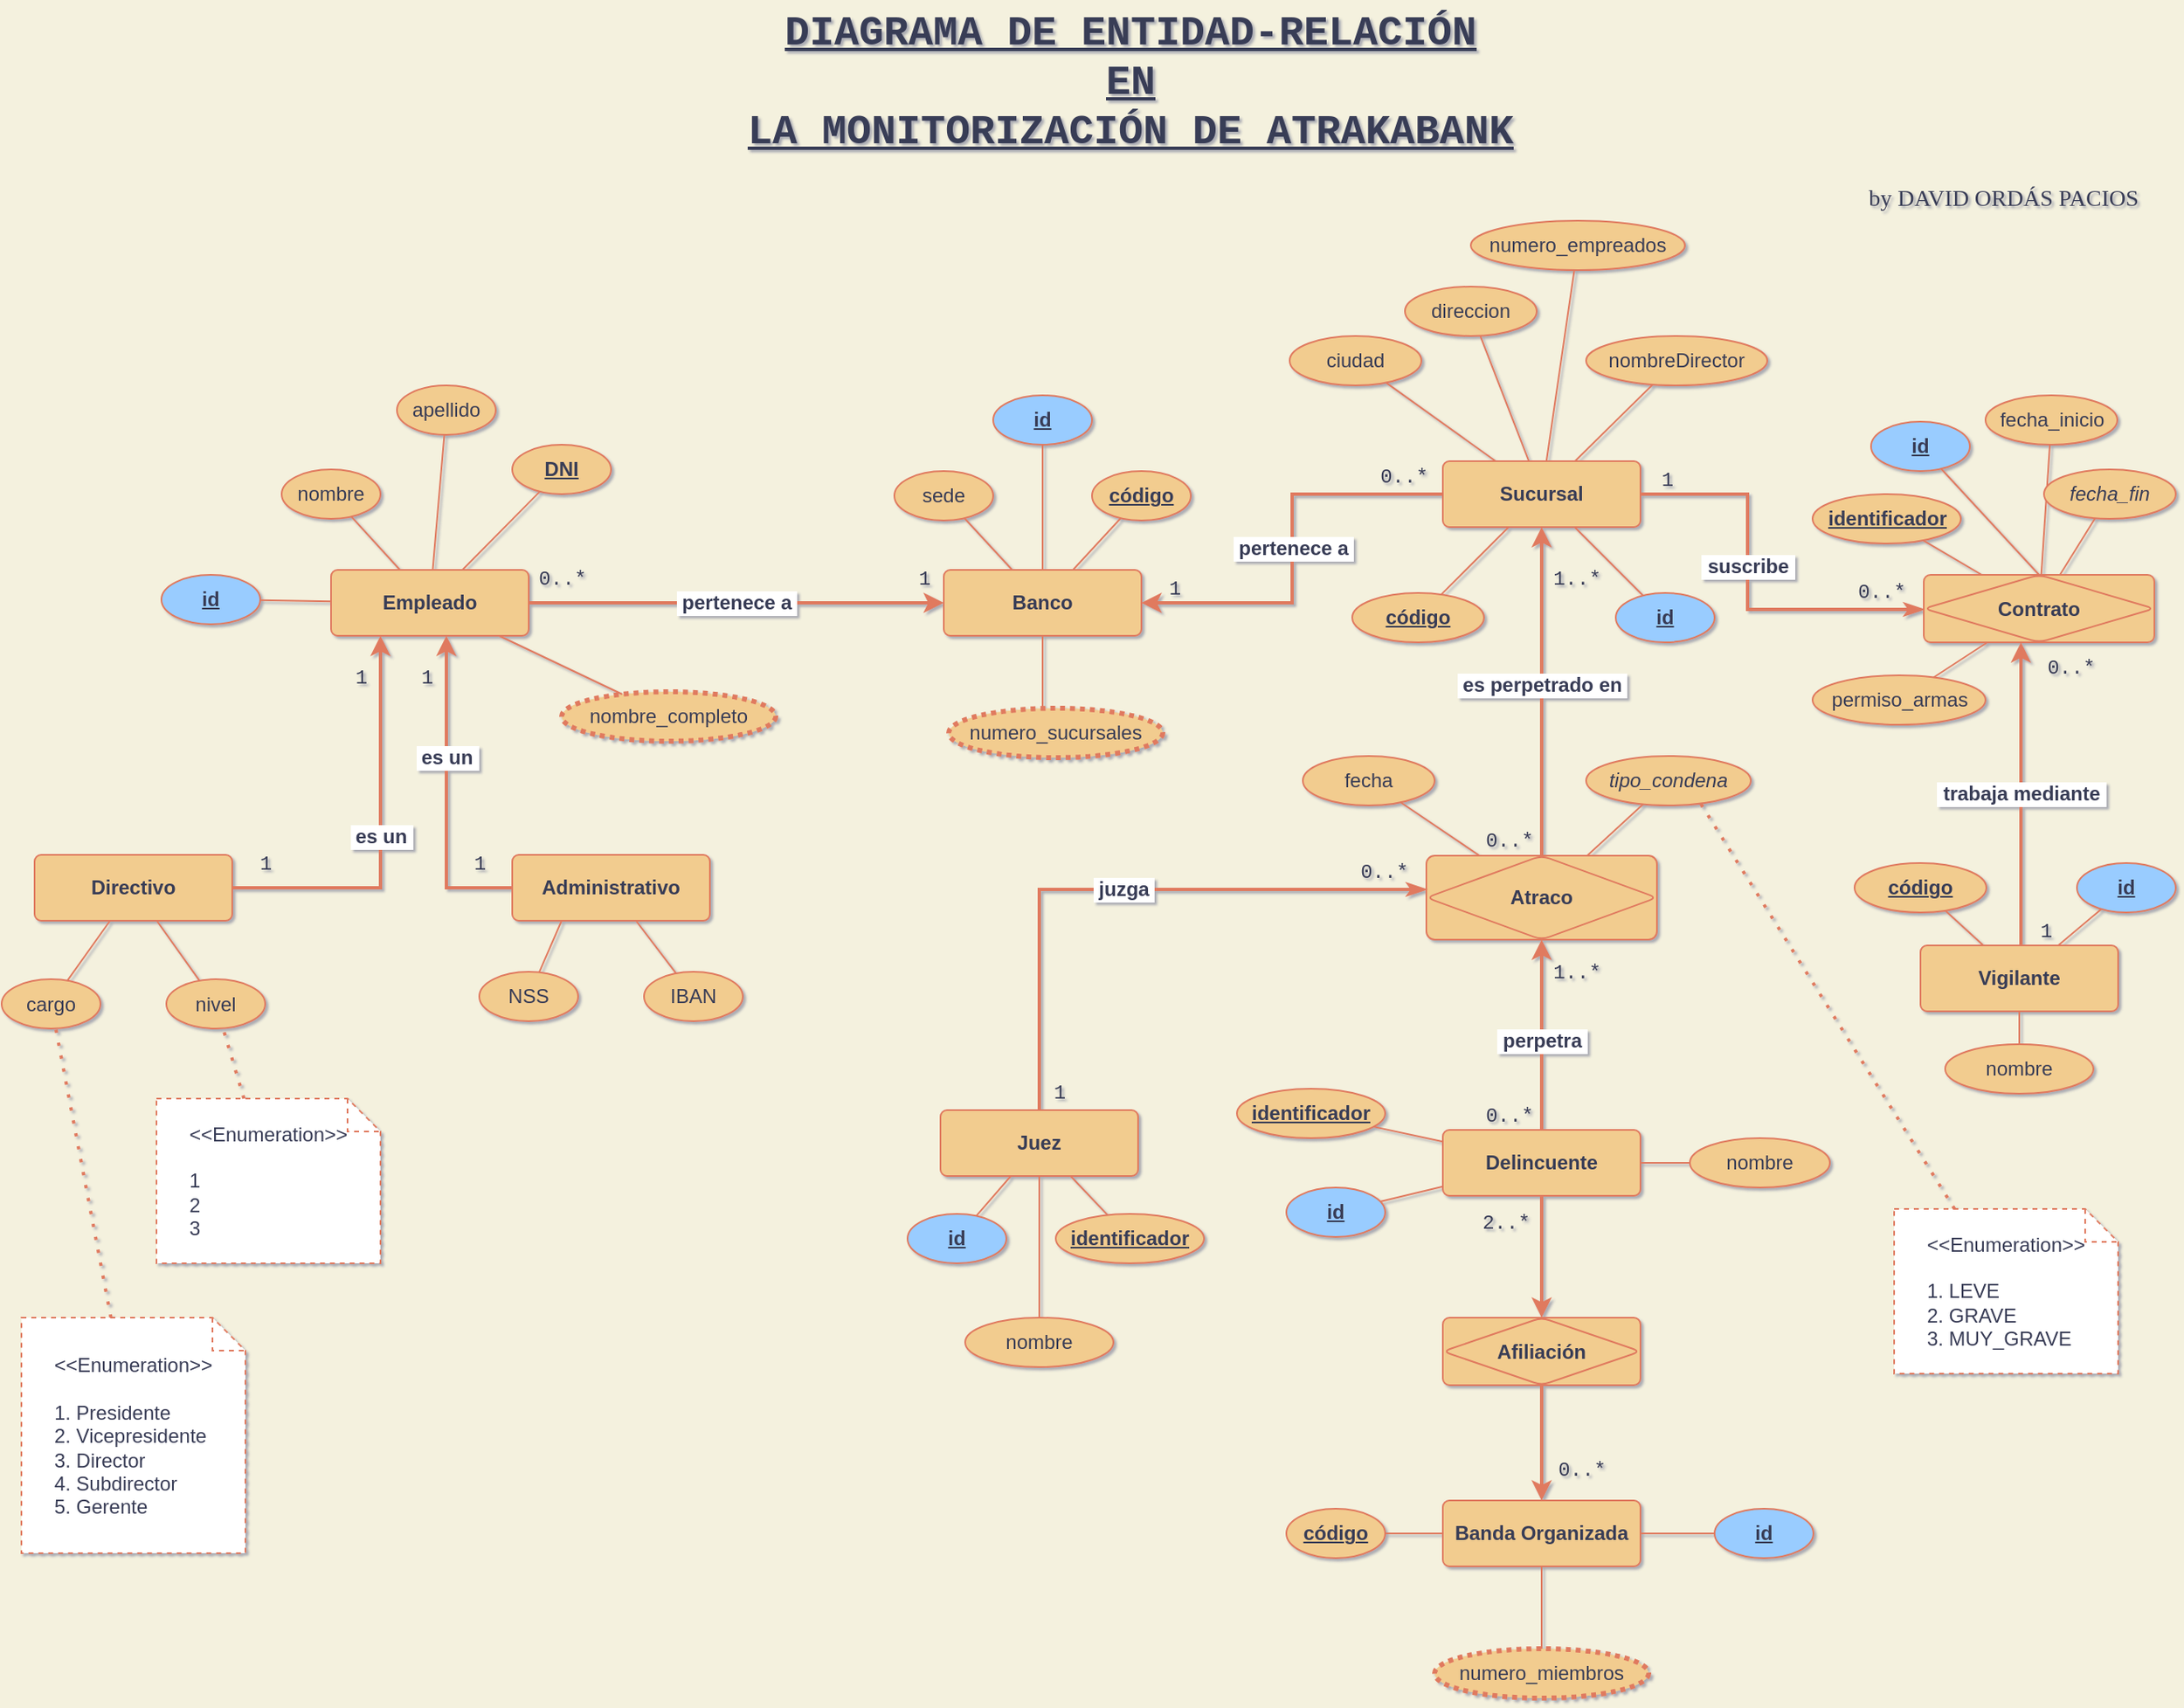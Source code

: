 <mxfile version="16.5.1" type="device" pages="3"><diagram id="R2lEEEUBdFMjLlhIrx00" name="Diagrama ERD"><mxGraphModel dx="3863" dy="1738" grid="1" gridSize="10" guides="1" tooltips="1" connect="1" arrows="1" fold="1" page="1" pageScale="1" pageWidth="827" pageHeight="1169" background="#F4F1DE" math="0" shadow="1" extFonts="Permanent Marker^https://fonts.googleapis.com/css?family=Permanent+Marker"><root><mxCell id="0"/><mxCell id="1" parent="0"/><mxCell id="f3WCoHibbczfU7dyHqDQ-8" value="Banco" style="rounded=1;arcSize=10;whiteSpace=wrap;html=1;align=center;fontStyle=1;fillColor=#F2CC8F;strokeColor=#E07A5F;fontColor=#393C56;" parent="1" vertex="1"><mxGeometry x="62" y="366" width="120" height="40" as="geometry"/></mxCell><mxCell id="f3WCoHibbczfU7dyHqDQ-14" value="código" style="ellipse;whiteSpace=wrap;html=1;align=center;fontStyle=5;labelBackgroundColor=none;fillColor=#F2CC8F;strokeColor=#E07A5F;fontColor=#393C56;" parent="1" vertex="1"><mxGeometry x="152" y="306" width="60" height="30" as="geometry"/></mxCell><mxCell id="f3WCoHibbczfU7dyHqDQ-15" value="" style="endArrow=none;html=1;rounded=0;strokeColor=#E07A5F;fontColor=#393C56;labelBackgroundColor=#F4F1DE;" parent="1" source="f3WCoHibbczfU7dyHqDQ-14" target="f3WCoHibbczfU7dyHqDQ-8" edge="1"><mxGeometry width="50" height="50" relative="1" as="geometry"><mxPoint x="197.38" y="436" as="sourcePoint"/><mxPoint x="181.995" y="436.0" as="targetPoint"/></mxGeometry></mxCell><mxCell id="f3WCoHibbczfU7dyHqDQ-16" value="sede" style="ellipse;whiteSpace=wrap;html=1;align=center;fontStyle=0;fillColor=#F2CC8F;strokeColor=#E07A5F;fontColor=#393C56;" parent="1" vertex="1"><mxGeometry x="32" y="306" width="60" height="30" as="geometry"/></mxCell><mxCell id="f3WCoHibbczfU7dyHqDQ-17" value="" style="endArrow=none;html=1;rounded=0;strokeColor=#E07A5F;fontColor=#393C56;labelBackgroundColor=#F4F1DE;" parent="1" source="f3WCoHibbczfU7dyHqDQ-16" target="f3WCoHibbczfU7dyHqDQ-8" edge="1"><mxGeometry width="50" height="50" relative="1" as="geometry"><mxPoint x="182" y="236" as="sourcePoint"/><mxPoint x="166.615" y="236.0" as="targetPoint"/></mxGeometry></mxCell><mxCell id="f3WCoHibbczfU7dyHqDQ-18" value="DIAGRAMA DE ENTIDAD-RELACIÓN&lt;br style=&quot;font-size: 25px&quot;&gt;EN&lt;br style=&quot;font-size: 25px&quot;&gt;LA MONITORIZACIÓN DE ATRAKABANK" style="text;html=1;align=center;verticalAlign=middle;resizable=0;points=[];autosize=1;strokeColor=none;fillColor=none;fontStyle=5;fontSize=25;fontFamily=Courier New;fontColor=#393C56;" parent="1" vertex="1"><mxGeometry x="-65" y="20" width="480" height="100" as="geometry"/></mxCell><mxCell id="f3WCoHibbczfU7dyHqDQ-19" value="Sucursal" style="rounded=1;arcSize=10;whiteSpace=wrap;html=1;align=center;fontStyle=1;fillColor=#F2CC8F;strokeColor=#E07A5F;fontColor=#393C56;" parent="1" vertex="1"><mxGeometry x="365" y="300" width="120" height="40" as="geometry"/></mxCell><mxCell id="f3WCoHibbczfU7dyHqDQ-20" value="id" style="ellipse;whiteSpace=wrap;html=1;align=center;fontStyle=5;fillColor=#99CCFF;strokeColor=#E07A5F;fontColor=#393C56;" parent="1" vertex="1"><mxGeometry x="470" y="380" width="60" height="30" as="geometry"/></mxCell><mxCell id="f3WCoHibbczfU7dyHqDQ-21" value="" style="endArrow=none;html=1;rounded=0;strokeColor=#E07A5F;fontColor=#393C56;labelBackgroundColor=#F4F1DE;" parent="1" source="f3WCoHibbczfU7dyHqDQ-20" target="f3WCoHibbczfU7dyHqDQ-19" edge="1"><mxGeometry width="50" height="50" relative="1" as="geometry"><mxPoint x="347.052" y="283.975" as="sourcePoint"/><mxPoint x="452" y="286" as="targetPoint"/></mxGeometry></mxCell><mxCell id="f3WCoHibbczfU7dyHqDQ-22" value="código" style="ellipse;whiteSpace=wrap;html=1;align=center;fontStyle=5;labelBackgroundColor=none;fillColor=#F2CC8F;strokeColor=#E07A5F;fontColor=#393C56;" parent="1" vertex="1"><mxGeometry x="310" y="380" width="80" height="30" as="geometry"/></mxCell><mxCell id="f3WCoHibbczfU7dyHqDQ-23" value="" style="endArrow=none;html=1;rounded=0;strokeColor=#E07A5F;fontColor=#393C56;labelBackgroundColor=#F4F1DE;" parent="1" source="f3WCoHibbczfU7dyHqDQ-22" target="f3WCoHibbczfU7dyHqDQ-19" edge="1"><mxGeometry width="50" height="50" relative="1" as="geometry"><mxPoint x="477.38" y="366" as="sourcePoint"/><mxPoint x="461.995" y="366.0" as="targetPoint"/></mxGeometry></mxCell><mxCell id="f3WCoHibbczfU7dyHqDQ-24" value="ciudad" style="ellipse;whiteSpace=wrap;html=1;align=center;fontStyle=0;fillColor=#F2CC8F;strokeColor=#E07A5F;fontColor=#393C56;" parent="1" vertex="1"><mxGeometry x="272" y="224" width="80" height="30" as="geometry"/></mxCell><mxCell id="f3WCoHibbczfU7dyHqDQ-25" value="" style="endArrow=none;html=1;rounded=0;strokeColor=#E07A5F;fontColor=#393C56;labelBackgroundColor=#F4F1DE;" parent="1" source="f3WCoHibbczfU7dyHqDQ-24" target="f3WCoHibbczfU7dyHqDQ-19" edge="1"><mxGeometry width="50" height="50" relative="1" as="geometry"><mxPoint x="462" y="166" as="sourcePoint"/><mxPoint x="446.615" y="166.0" as="targetPoint"/></mxGeometry></mxCell><mxCell id="f3WCoHibbczfU7dyHqDQ-27" value="" style="endArrow=none;html=1;rounded=0;strokeColor=#E07A5F;fontColor=#393C56;labelBackgroundColor=#F4F1DE;" parent="1" source="IBila3JQwO0ybjffdu8X-11" target="f3WCoHibbczfU7dyHqDQ-19" edge="1"><mxGeometry width="50" height="50" relative="1" as="geometry"><mxPoint x="517.689" y="298.71" as="sourcePoint"/><mxPoint x="502" y="336" as="targetPoint"/></mxGeometry></mxCell><mxCell id="f3WCoHibbczfU7dyHqDQ-42" value="Vigilante" style="rounded=1;arcSize=10;whiteSpace=wrap;html=1;align=center;fontStyle=1;fillColor=#F2CC8F;strokeColor=#E07A5F;fontColor=#393C56;" parent="1" vertex="1"><mxGeometry x="655" y="594" width="120" height="40" as="geometry"/></mxCell><mxCell id="f3WCoHibbczfU7dyHqDQ-43" value="id" style="ellipse;whiteSpace=wrap;html=1;align=center;fontStyle=5;fillColor=#99CCFF;strokeColor=#E07A5F;fontColor=#393C56;" parent="1" vertex="1"><mxGeometry x="750" y="544" width="60" height="30" as="geometry"/></mxCell><mxCell id="f3WCoHibbczfU7dyHqDQ-44" value="" style="endArrow=none;html=1;rounded=0;strokeColor=#E07A5F;fontColor=#393C56;labelBackgroundColor=#F4F1DE;" parent="1" source="f3WCoHibbczfU7dyHqDQ-43" target="f3WCoHibbczfU7dyHqDQ-42" edge="1"><mxGeometry width="50" height="50" relative="1" as="geometry"><mxPoint x="650.052" y="566.975" as="sourcePoint"/><mxPoint x="755" y="569" as="targetPoint"/></mxGeometry></mxCell><mxCell id="f3WCoHibbczfU7dyHqDQ-48" value="" style="endArrow=none;html=1;rounded=0;strokeColor=#E07A5F;fontColor=#393C56;labelBackgroundColor=#F4F1DE;" parent="1" source="IBila3JQwO0ybjffdu8X-17" target="f3WCoHibbczfU7dyHqDQ-42" edge="1"><mxGeometry width="50" height="50" relative="1" as="geometry"><mxPoint x="749.17" y="568.44" as="sourcePoint"/><mxPoint x="749.615" y="449.0" as="targetPoint"/></mxGeometry></mxCell><mxCell id="f3WCoHibbczfU7dyHqDQ-93" value="Delincuente" style="rounded=1;arcSize=10;whiteSpace=wrap;html=1;align=center;fontStyle=1;fillColor=#F2CC8F;strokeColor=#E07A5F;fontColor=#393C56;" parent="1" vertex="1"><mxGeometry x="365" y="706" width="120" height="40" as="geometry"/></mxCell><mxCell id="f3WCoHibbczfU7dyHqDQ-94" value="id" style="ellipse;whiteSpace=wrap;html=1;align=center;fontStyle=5;fillColor=#99CCFF;strokeColor=#E07A5F;fontColor=#393C56;" parent="1" vertex="1"><mxGeometry x="270" y="741" width="60" height="30" as="geometry"/></mxCell><mxCell id="f3WCoHibbczfU7dyHqDQ-95" value="" style="endArrow=none;html=1;rounded=0;strokeColor=#E07A5F;fontColor=#393C56;labelBackgroundColor=#F4F1DE;" parent="1" source="f3WCoHibbczfU7dyHqDQ-94" target="f3WCoHibbczfU7dyHqDQ-93" edge="1"><mxGeometry width="50" height="50" relative="1" as="geometry"><mxPoint x="367.552" y="683.975" as="sourcePoint"/><mxPoint x="472.5" y="686" as="targetPoint"/></mxGeometry></mxCell><mxCell id="f3WCoHibbczfU7dyHqDQ-168" value="&lt;font face=&quot;Permanent Marker&quot; data-font-src=&quot;https://fonts.googleapis.com/css?family=Permanent+Marker&quot; style=&quot;font-size: 14px;&quot;&gt;by DAVID ORDÁS PACIOS&lt;/font&gt;" style="text;html=1;align=center;verticalAlign=middle;resizable=0;points=[];autosize=1;strokeColor=none;fillColor=none;fontSize=14;fontColor=#393C56;fontStyle=0" parent="1" vertex="1"><mxGeometry x="615" y="130" width="180" height="20" as="geometry"/></mxCell><mxCell id="B8BR8d-Naq9pKKmWJdGR-1" value="direccion" style="ellipse;whiteSpace=wrap;html=1;align=center;fontStyle=0;fillColor=#F2CC8F;strokeColor=#E07A5F;fontColor=#393C56;" parent="1" vertex="1"><mxGeometry x="342" y="194" width="80" height="30" as="geometry"/></mxCell><mxCell id="B8BR8d-Naq9pKKmWJdGR-2" value="" style="endArrow=none;html=1;rounded=0;strokeColor=#E07A5F;fontColor=#393C56;labelBackgroundColor=#F4F1DE;" parent="1" source="B8BR8d-Naq9pKKmWJdGR-1" target="f3WCoHibbczfU7dyHqDQ-19" edge="1"><mxGeometry width="50" height="50" relative="1" as="geometry"><mxPoint x="542" y="185" as="sourcePoint"/><mxPoint x="498.504" y="330" as="targetPoint"/></mxGeometry></mxCell><mxCell id="JEEKGZAaQV7fEmsLNty0-1" value="nombre" style="ellipse;whiteSpace=wrap;html=1;align=center;fontStyle=0;fillColor=#F2CC8F;strokeColor=#E07A5F;fontColor=#393C56;" parent="1" vertex="1"><mxGeometry x="670" y="654" width="90" height="30" as="geometry"/></mxCell><mxCell id="JEEKGZAaQV7fEmsLNty0-2" value="" style="endArrow=none;html=1;rounded=0;strokeColor=#E07A5F;fontColor=#393C56;labelBackgroundColor=#F4F1DE;" parent="1" source="JEEKGZAaQV7fEmsLNty0-1" target="f3WCoHibbczfU7dyHqDQ-42" edge="1"><mxGeometry width="50" height="50" relative="1" as="geometry"><mxPoint x="834" y="484" as="sourcePoint"/><mxPoint x="735.2" y="669" as="targetPoint"/></mxGeometry></mxCell><mxCell id="MNKrPx1dRPh-i_2jLUmB-1" value="identificador" style="ellipse;whiteSpace=wrap;html=1;align=center;fontStyle=5;labelBackgroundColor=none;fillColor=#F2CC8F;strokeColor=#E07A5F;fontColor=#393C56;" parent="1" vertex="1"><mxGeometry x="240" y="681" width="90" height="30" as="geometry"/></mxCell><mxCell id="MNKrPx1dRPh-i_2jLUmB-2" value="" style="endArrow=none;html=1;rounded=0;strokeColor=#E07A5F;fontColor=#393C56;labelBackgroundColor=#F4F1DE;" parent="1" source="MNKrPx1dRPh-i_2jLUmB-1" target="f3WCoHibbczfU7dyHqDQ-93" edge="1"><mxGeometry width="50" height="50" relative="1" as="geometry"><mxPoint x="317.712" y="701.745" as="sourcePoint"/><mxPoint x="477.505" y="976" as="targetPoint"/></mxGeometry></mxCell><mxCell id="HKNIMLfXBvMqeO9pOLlt-1" value="nombreDirector" style="ellipse;whiteSpace=wrap;html=1;align=center;fontStyle=0;fillColor=#F2CC8F;strokeColor=#E07A5F;fontColor=#393C56;" parent="1" vertex="1"><mxGeometry x="452" y="224" width="110" height="30" as="geometry"/></mxCell><mxCell id="HKNIMLfXBvMqeO9pOLlt-2" value="" style="endArrow=none;html=1;rounded=0;strokeColor=#E07A5F;fontColor=#393C56;labelBackgroundColor=#F4F1DE;" parent="1" source="HKNIMLfXBvMqeO9pOLlt-1" target="f3WCoHibbczfU7dyHqDQ-19" edge="1"><mxGeometry width="50" height="50" relative="1" as="geometry"><mxPoint x="645.49" y="185" as="sourcePoint"/><mxPoint x="536.995" y="311" as="targetPoint"/></mxGeometry></mxCell><mxCell id="IBila3JQwO0ybjffdu8X-1" value="numero_sucursales" style="ellipse;whiteSpace=wrap;html=1;align=center;fontStyle=0;fillColor=#F2CC8F;strokeColor=#E07A5F;fontColor=#393C56;dashed=1;strokeWidth=3;dashPattern=1 1;" parent="1" vertex="1"><mxGeometry x="65" y="450" width="130" height="30" as="geometry"/></mxCell><mxCell id="IBila3JQwO0ybjffdu8X-2" value="" style="endArrow=none;html=1;rounded=0;strokeColor=#E07A5F;fontColor=#393C56;labelBackgroundColor=#F4F1DE;" parent="1" target="f3WCoHibbczfU7dyHqDQ-8" edge="1"><mxGeometry width="50" height="50" relative="1" as="geometry"><mxPoint x="122" y="450" as="sourcePoint"/><mxPoint x="62" y="430" as="targetPoint"/></mxGeometry></mxCell><mxCell id="IBila3JQwO0ybjffdu8X-3" value="" style="endArrow=classic;html=1;rounded=0;edgeStyle=elbowEdgeStyle;labelBackgroundColor=#F4F1DE;strokeColor=#E07A5F;fontColor=#393C56;strokeWidth=2;" parent="1" source="f3WCoHibbczfU7dyHqDQ-19" target="f3WCoHibbczfU7dyHqDQ-8" edge="1"><mxGeometry relative="1" as="geometry"><mxPoint x="312" y="450" as="sourcePoint"/><mxPoint x="472" y="450" as="targetPoint"/></mxGeometry></mxCell><mxCell id="IBila3JQwO0ybjffdu8X-4" value="&amp;nbsp;pertenece a&amp;nbsp;" style="edgeLabel;resizable=0;html=1;align=center;verticalAlign=middle;dashed=1;dashPattern=1 1;strokeWidth=3;labelBackgroundColor=default;fontColor=#393C56;fontSize=12;fontStyle=1" parent="IBila3JQwO0ybjffdu8X-3" connectable="0" vertex="1"><mxGeometry relative="1" as="geometry"/></mxCell><mxCell id="IBila3JQwO0ybjffdu8X-5" value="&amp;nbsp;0..*&amp;nbsp;" style="edgeLabel;resizable=0;html=1;align=center;verticalAlign=bottom;dashed=1;dashPattern=1 1;strokeWidth=3;labelBackgroundColor=none;fontColor=#393C56;fontSize=12;fontFamily=Courier New;" parent="IBila3JQwO0ybjffdu8X-3" connectable="0" vertex="1"><mxGeometry x="-1" relative="1" as="geometry"><mxPoint x="-24" y="-2" as="offset"/></mxGeometry></mxCell><mxCell id="IBila3JQwO0ybjffdu8X-6" value="1" style="edgeLabel;resizable=0;html=1;align=center;verticalAlign=bottom;dashed=1;dashPattern=1 1;strokeWidth=3;labelBackgroundColor=none;fontColor=#393C56;fontSize=12;fontFamily=Courier New;" parent="IBila3JQwO0ybjffdu8X-3" connectable="0" vertex="1"><mxGeometry x="1" relative="1" as="geometry"><mxPoint x="20" as="offset"/></mxGeometry></mxCell><mxCell id="IBila3JQwO0ybjffdu8X-9" value="id" style="ellipse;whiteSpace=wrap;html=1;align=center;fontStyle=5;fillColor=#99CCFF;strokeColor=#E07A5F;fontColor=#393C56;" parent="1" vertex="1"><mxGeometry x="92" y="260" width="60" height="30" as="geometry"/></mxCell><mxCell id="IBila3JQwO0ybjffdu8X-10" value="" style="endArrow=none;html=1;rounded=0;strokeColor=#E07A5F;fontColor=#393C56;labelBackgroundColor=#F4F1DE;" parent="1" source="IBila3JQwO0ybjffdu8X-9" target="f3WCoHibbczfU7dyHqDQ-8" edge="1"><mxGeometry width="50" height="50" relative="1" as="geometry"><mxPoint x="357.052" y="293.975" as="sourcePoint"/><mxPoint x="388.038" y="321" as="targetPoint"/></mxGeometry></mxCell><mxCell id="IBila3JQwO0ybjffdu8X-11" value="numero_empreados" style="ellipse;whiteSpace=wrap;html=1;align=center;fontStyle=0;fillColor=#F2CC8F;strokeColor=#E07A5F;fontColor=#393C56;" parent="1" vertex="1"><mxGeometry x="382" y="154" width="130" height="30" as="geometry"/></mxCell><mxCell id="IBila3JQwO0ybjffdu8X-13" value="" style="endArrow=none;html=1;rounded=0;edgeStyle=elbowEdgeStyle;labelBackgroundColor=#F4F1DE;strokeColor=#E07A5F;fontColor=#393C56;strokeWidth=2;startArrow=classicThin;startFill=1;endFill=0;" parent="1" source="M9Ak3Ulwjp0kn5bRCC9I-2" target="f3WCoHibbczfU7dyHqDQ-19" edge="1"><mxGeometry relative="1" as="geometry"><mxPoint x="362" y="341" as="sourcePoint"/><mxPoint x="192" y="396" as="targetPoint"/><Array as="points"><mxPoint x="550" y="390"/></Array></mxGeometry></mxCell><mxCell id="IBila3JQwO0ybjffdu8X-14" value="&amp;nbsp;suscribe&amp;nbsp;" style="edgeLabel;resizable=0;html=1;align=center;verticalAlign=middle;dashed=1;dashPattern=1 1;strokeWidth=3;labelBackgroundColor=default;fontColor=#393C56;fontSize=12;fontStyle=1" parent="IBila3JQwO0ybjffdu8X-13" connectable="0" vertex="1"><mxGeometry relative="1" as="geometry"><mxPoint y="-12" as="offset"/></mxGeometry></mxCell><mxCell id="IBila3JQwO0ybjffdu8X-15" value="&amp;nbsp;0..*&amp;nbsp;" style="edgeLabel;resizable=0;html=1;align=center;verticalAlign=bottom;dashed=1;dashPattern=1 1;strokeWidth=3;labelBackgroundColor=none;fontColor=#393C56;fontSize=12;fontFamily=Courier New;" parent="IBila3JQwO0ybjffdu8X-13" connectable="0" vertex="1"><mxGeometry x="-1" relative="1" as="geometry"><mxPoint x="-26" y="-2" as="offset"/></mxGeometry></mxCell><mxCell id="IBila3JQwO0ybjffdu8X-16" value="&amp;nbsp;1&amp;nbsp;" style="edgeLabel;resizable=0;html=1;align=center;verticalAlign=bottom;dashed=1;dashPattern=1 1;strokeWidth=3;labelBackgroundColor=none;fontColor=#393C56;fontSize=12;fontFamily=Courier New;" parent="IBila3JQwO0ybjffdu8X-13" connectable="0" vertex="1"><mxGeometry x="1" relative="1" as="geometry"><mxPoint x="16" as="offset"/></mxGeometry></mxCell><mxCell id="IBila3JQwO0ybjffdu8X-17" value="código" style="ellipse;whiteSpace=wrap;html=1;align=center;fontStyle=5;labelBackgroundColor=none;fillColor=#F2CC8F;strokeColor=#E07A5F;fontColor=#393C56;" parent="1" vertex="1"><mxGeometry x="615" y="544" width="80" height="30" as="geometry"/></mxCell><mxCell id="IBila3JQwO0ybjffdu8X-19" value="" style="endArrow=classic;html=1;rounded=0;edgeStyle=elbowEdgeStyle;labelBackgroundColor=#F4F1DE;strokeColor=#E07A5F;fontColor=#393C56;strokeWidth=2;" parent="1" source="M9Ak3Ulwjp0kn5bRCC9I-1" target="f3WCoHibbczfU7dyHqDQ-19" edge="1"><mxGeometry relative="1" as="geometry"><mxPoint x="140" y="730" as="sourcePoint"/><mxPoint x="200" y="396" as="targetPoint"/></mxGeometry></mxCell><mxCell id="IBila3JQwO0ybjffdu8X-20" value="&amp;nbsp;es perpetrado en&amp;nbsp;" style="edgeLabel;resizable=0;html=1;align=center;verticalAlign=middle;dashed=1;dashPattern=1 1;strokeWidth=3;labelBackgroundColor=default;fontColor=#393C56;fontSize=12;fontStyle=1" parent="IBila3JQwO0ybjffdu8X-19" connectable="0" vertex="1"><mxGeometry relative="1" as="geometry"><mxPoint y="-4" as="offset"/></mxGeometry></mxCell><mxCell id="IBila3JQwO0ybjffdu8X-21" value="&amp;nbsp;0..*&amp;nbsp;" style="edgeLabel;resizable=0;html=1;align=center;verticalAlign=bottom;dashed=1;dashPattern=1 1;strokeWidth=3;labelBackgroundColor=none;fontColor=#393C56;fontSize=12;fontFamily=Courier New;" parent="IBila3JQwO0ybjffdu8X-19" connectable="0" vertex="1"><mxGeometry x="-1" relative="1" as="geometry"><mxPoint x="-20" as="offset"/></mxGeometry></mxCell><mxCell id="IBila3JQwO0ybjffdu8X-22" value="1..*" style="edgeLabel;resizable=0;html=1;align=center;verticalAlign=bottom;dashed=1;dashPattern=1 1;strokeWidth=3;labelBackgroundColor=none;fontColor=#393C56;fontSize=12;fontFamily=Courier New;" parent="IBila3JQwO0ybjffdu8X-19" connectable="0" vertex="1"><mxGeometry x="1" relative="1" as="geometry"><mxPoint x="21" y="40" as="offset"/></mxGeometry></mxCell><mxCell id="IBila3JQwO0ybjffdu8X-23" value="nombre" style="ellipse;whiteSpace=wrap;html=1;align=center;fontStyle=0;fillColor=#F2CC8F;strokeColor=#E07A5F;fontColor=#393C56;" parent="1" vertex="1"><mxGeometry x="515" y="711" width="85" height="30" as="geometry"/></mxCell><mxCell id="IBila3JQwO0ybjffdu8X-24" value="" style="endArrow=none;html=1;rounded=0;strokeColor=#E07A5F;fontColor=#393C56;labelBackgroundColor=#F4F1DE;" parent="1" source="IBila3JQwO0ybjffdu8X-23" target="f3WCoHibbczfU7dyHqDQ-93" edge="1"><mxGeometry width="50" height="50" relative="1" as="geometry"><mxPoint x="535" y="686" as="sourcePoint"/><mxPoint x="545" y="811.763" as="targetPoint"/></mxGeometry></mxCell><mxCell id="IBila3JQwO0ybjffdu8X-25" value="Banda Organizada" style="rounded=1;arcSize=10;whiteSpace=wrap;html=1;align=center;fontStyle=1;fillColor=#F2CC8F;strokeColor=#E07A5F;fontColor=#393C56;" parent="1" vertex="1"><mxGeometry x="365" y="931" width="120" height="40" as="geometry"/></mxCell><mxCell id="IBila3JQwO0ybjffdu8X-26" value="código" style="ellipse;whiteSpace=wrap;html=1;align=center;fontStyle=5;labelBackgroundColor=none;fillColor=#F2CC8F;strokeColor=#E07A5F;fontColor=#393C56;" parent="1" vertex="1"><mxGeometry x="270" y="936" width="60" height="30" as="geometry"/></mxCell><mxCell id="IBila3JQwO0ybjffdu8X-27" value="" style="endArrow=none;html=1;rounded=0;strokeColor=#E07A5F;fontColor=#393C56;labelBackgroundColor=#F4F1DE;" parent="1" source="IBila3JQwO0ybjffdu8X-26" target="IBila3JQwO0ybjffdu8X-25" edge="1"><mxGeometry width="50" height="50" relative="1" as="geometry"><mxPoint x="491.88" y="1027" as="sourcePoint"/><mxPoint x="476.495" y="1027" as="targetPoint"/></mxGeometry></mxCell><mxCell id="IBila3JQwO0ybjffdu8X-30" value="numero_miembros" style="ellipse;whiteSpace=wrap;html=1;align=center;fontStyle=0;fillColor=#F2CC8F;strokeColor=#E07A5F;fontColor=#393C56;dashed=1;strokeWidth=3;dashPattern=1 1;" parent="1" vertex="1"><mxGeometry x="360" y="1021" width="130" height="30" as="geometry"/></mxCell><mxCell id="IBila3JQwO0ybjffdu8X-31" value="" style="endArrow=none;html=1;rounded=0;strokeColor=#E07A5F;fontColor=#393C56;labelBackgroundColor=#F4F1DE;" parent="1" source="IBila3JQwO0ybjffdu8X-30" target="IBila3JQwO0ybjffdu8X-25" edge="1"><mxGeometry width="50" height="50" relative="1" as="geometry"><mxPoint x="616" y="891" as="sourcePoint"/><mxPoint x="356.5" y="1021" as="targetPoint"/></mxGeometry></mxCell><mxCell id="IBila3JQwO0ybjffdu8X-32" value="id" style="ellipse;whiteSpace=wrap;html=1;align=center;fontStyle=5;fillColor=#99CCFF;strokeColor=#E07A5F;fontColor=#393C56;" parent="1" vertex="1"><mxGeometry x="530" y="936" width="60" height="30" as="geometry"/></mxCell><mxCell id="IBila3JQwO0ybjffdu8X-33" value="" style="endArrow=none;html=1;rounded=0;strokeColor=#E07A5F;fontColor=#393C56;labelBackgroundColor=#F4F1DE;" parent="1" source="IBila3JQwO0ybjffdu8X-32" target="IBila3JQwO0ybjffdu8X-25" edge="1"><mxGeometry width="50" height="50" relative="1" as="geometry"><mxPoint x="651.552" y="884.975" as="sourcePoint"/><mxPoint x="682.538" y="912" as="targetPoint"/></mxGeometry></mxCell><mxCell id="IBila3JQwO0ybjffdu8X-38" value="" style="endArrow=classic;html=1;rounded=0;edgeStyle=elbowEdgeStyle;labelBackgroundColor=#F4F1DE;strokeColor=#E07A5F;fontColor=#393C56;strokeWidth=2;" parent="1" source="f3WCoHibbczfU7dyHqDQ-93" target="D8eepqDmkrCeEC2tpHOX-1" edge="1"><mxGeometry relative="1" as="geometry"><mxPoint x="500" y="744" as="sourcePoint"/><mxPoint x="734.5" y="730" as="targetPoint"/></mxGeometry></mxCell><mxCell id="IBila3JQwO0ybjffdu8X-40" value="&amp;nbsp;2..*&amp;nbsp;" style="edgeLabel;resizable=0;html=1;align=center;verticalAlign=bottom;dashed=1;dashPattern=1 1;strokeWidth=3;labelBackgroundColor=none;fontColor=#393C56;fontSize=12;fontFamily=Courier New;" parent="IBila3JQwO0ybjffdu8X-38" connectable="0" vertex="1"><mxGeometry x="-1" relative="1" as="geometry"><mxPoint x="-22" y="25" as="offset"/></mxGeometry></mxCell><mxCell id="M9Ak3Ulwjp0kn5bRCC9I-1" value="Atraco&lt;br&gt;" style="shape=associativeEntity;whiteSpace=wrap;html=1;align=center;fillColor=#F2CC8F;strokeColor=#E07A5F;fontColor=#393C56;rounded=1;arcSize=10;fontStyle=1;" parent="1" vertex="1"><mxGeometry x="355" y="539.5" width="140" height="51" as="geometry"/></mxCell><mxCell id="M9Ak3Ulwjp0kn5bRCC9I-2" value="Contrato" style="shape=associativeEntity;whiteSpace=wrap;html=1;align=center;fillColor=#F2CC8F;strokeColor=#E07A5F;fontColor=#393C56;rounded=1;arcSize=10;fontStyle=1;" parent="1" vertex="1"><mxGeometry x="657" y="369" width="140" height="41" as="geometry"/></mxCell><mxCell id="M9Ak3Ulwjp0kn5bRCC9I-3" value="" style="endArrow=classic;html=1;rounded=0;edgeStyle=elbowEdgeStyle;labelBackgroundColor=#F4F1DE;strokeColor=#E07A5F;fontColor=#393C56;strokeWidth=2;" parent="1" source="f3WCoHibbczfU7dyHqDQ-42" target="M9Ak3Ulwjp0kn5bRCC9I-2" edge="1"><mxGeometry relative="1" as="geometry"><mxPoint x="645" y="425" as="sourcePoint"/><mxPoint x="495" y="479" as="targetPoint"/></mxGeometry></mxCell><mxCell id="M9Ak3Ulwjp0kn5bRCC9I-4" value="&amp;nbsp;trabaja mediante&amp;nbsp;" style="edgeLabel;resizable=0;html=1;align=center;verticalAlign=middle;dashed=1;dashPattern=1 1;strokeWidth=3;labelBackgroundColor=default;fontColor=#393C56;fontSize=12;fontStyle=1" parent="M9Ak3Ulwjp0kn5bRCC9I-3" connectable="0" vertex="1"><mxGeometry relative="1" as="geometry"/></mxCell><mxCell id="M9Ak3Ulwjp0kn5bRCC9I-5" value="&amp;nbsp;1&amp;nbsp;" style="edgeLabel;resizable=0;html=1;align=center;verticalAlign=bottom;dashed=1;dashPattern=1 1;strokeWidth=3;labelBackgroundColor=none;fontColor=#393C56;fontSize=12;fontFamily=Courier New;" parent="M9Ak3Ulwjp0kn5bRCC9I-3" connectable="0" vertex="1"><mxGeometry x="-1" relative="1" as="geometry"><mxPoint x="15" as="offset"/></mxGeometry></mxCell><mxCell id="M9Ak3Ulwjp0kn5bRCC9I-6" value="&amp;nbsp;0..*&amp;nbsp;" style="edgeLabel;resizable=0;html=1;align=center;verticalAlign=bottom;dashed=1;dashPattern=1 1;strokeWidth=3;labelBackgroundColor=none;fontColor=#393C56;fontSize=12;fontFamily=Courier New;" parent="M9Ak3Ulwjp0kn5bRCC9I-3" connectable="0" vertex="1"><mxGeometry x="1" relative="1" as="geometry"><mxPoint x="30" y="24" as="offset"/></mxGeometry></mxCell><mxCell id="FLq-icMN49qAcNiXEuo6-1" value="id" style="ellipse;whiteSpace=wrap;html=1;align=center;fontStyle=5;fillColor=#99CCFF;strokeColor=#E07A5F;fontColor=#393C56;" parent="1" vertex="1"><mxGeometry x="625" y="276" width="60" height="30" as="geometry"/></mxCell><mxCell id="FLq-icMN49qAcNiXEuo6-2" value="" style="endArrow=none;html=1;rounded=0;strokeColor=#E07A5F;fontColor=#393C56;labelBackgroundColor=#F4F1DE;entryX=0.5;entryY=0;entryDx=0;entryDy=0;" parent="1" source="FLq-icMN49qAcNiXEuo6-1" target="M9Ak3Ulwjp0kn5bRCC9I-2" edge="1"><mxGeometry width="50" height="50" relative="1" as="geometry"><mxPoint x="742.052" y="216.975" as="sourcePoint"/><mxPoint x="747" y="274.909" as="targetPoint"/></mxGeometry></mxCell><mxCell id="FLq-icMN49qAcNiXEuo6-3" value="fecha_inicio" style="ellipse;whiteSpace=wrap;html=1;align=center;fontStyle=0;fillColor=#F2CC8F;strokeColor=#E07A5F;fontColor=#393C56;" parent="1" vertex="1"><mxGeometry x="694.5" y="260" width="80" height="30" as="geometry"/></mxCell><mxCell id="FLq-icMN49qAcNiXEuo6-4" value="" style="endArrow=none;html=1;rounded=0;strokeColor=#E07A5F;fontColor=#393C56;labelBackgroundColor=#F4F1DE;" parent="1" source="FLq-icMN49qAcNiXEuo6-3" target="M9Ak3Ulwjp0kn5bRCC9I-2" edge="1"><mxGeometry width="50" height="50" relative="1" as="geometry"><mxPoint x="757" y="241" as="sourcePoint"/><mxPoint x="686.074" y="375" as="targetPoint"/></mxGeometry></mxCell><mxCell id="KrP3dj9ZhbMEgKowKZ2Q-1" value="fecha_fin" style="ellipse;whiteSpace=wrap;html=1;align=center;fontStyle=2;fillColor=#F2CC8F;strokeColor=#E07A5F;fontColor=#393C56;" parent="1" vertex="1"><mxGeometry x="730" y="305" width="80" height="30" as="geometry"/></mxCell><mxCell id="KrP3dj9ZhbMEgKowKZ2Q-2" value="" style="endArrow=none;html=1;rounded=0;strokeColor=#E07A5F;fontColor=#393C56;labelBackgroundColor=#F4F1DE;" parent="1" source="KrP3dj9ZhbMEgKowKZ2Q-1" target="M9Ak3Ulwjp0kn5bRCC9I-2" edge="1"><mxGeometry width="50" height="50" relative="1" as="geometry"><mxPoint x="767" y="251" as="sourcePoint"/><mxPoint x="683.761" y="395" as="targetPoint"/></mxGeometry></mxCell><mxCell id="KrP3dj9ZhbMEgKowKZ2Q-3" value="permiso_armas" style="ellipse;whiteSpace=wrap;html=1;align=center;fontStyle=0;fillColor=#F2CC8F;strokeColor=#E07A5F;fontColor=#393C56;" parent="1" vertex="1"><mxGeometry x="589.5" y="430" width="105" height="30" as="geometry"/></mxCell><mxCell id="KrP3dj9ZhbMEgKowKZ2Q-4" value="" style="endArrow=none;html=1;rounded=0;strokeColor=#E07A5F;fontColor=#393C56;labelBackgroundColor=#F4F1DE;" parent="1" source="KrP3dj9ZhbMEgKowKZ2Q-3" target="M9Ak3Ulwjp0kn5bRCC9I-2" edge="1"><mxGeometry width="50" height="50" relative="1" as="geometry"><mxPoint x="767" y="251" as="sourcePoint"/><mxPoint x="683.761" y="395" as="targetPoint"/></mxGeometry></mxCell><mxCell id="A6LVNoogYYBJ3iwDpo2A-1" value="" style="endArrow=classic;html=1;rounded=0;edgeStyle=elbowEdgeStyle;labelBackgroundColor=#F4F1DE;strokeColor=#E07A5F;fontColor=#393C56;strokeWidth=2;" parent="1" source="f3WCoHibbczfU7dyHqDQ-93" target="M9Ak3Ulwjp0kn5bRCC9I-1" edge="1"><mxGeometry relative="1" as="geometry"><mxPoint x="435" y="519" as="sourcePoint"/><mxPoint x="435" y="350" as="targetPoint"/></mxGeometry></mxCell><mxCell id="A6LVNoogYYBJ3iwDpo2A-2" value="&amp;nbsp;perpetra&amp;nbsp;" style="edgeLabel;resizable=0;html=1;align=center;verticalAlign=middle;dashed=1;dashPattern=1 1;strokeWidth=3;labelBackgroundColor=default;fontColor=#393C56;fontSize=12;fontStyle=1" parent="A6LVNoogYYBJ3iwDpo2A-1" connectable="0" vertex="1"><mxGeometry relative="1" as="geometry"><mxPoint y="4" as="offset"/></mxGeometry></mxCell><mxCell id="A6LVNoogYYBJ3iwDpo2A-3" value="&amp;nbsp;0..*&amp;nbsp;" style="edgeLabel;resizable=0;html=1;align=center;verticalAlign=bottom;dashed=1;dashPattern=1 1;strokeWidth=3;labelBackgroundColor=none;fontColor=#393C56;fontSize=12;fontFamily=Courier New;" parent="A6LVNoogYYBJ3iwDpo2A-1" connectable="0" vertex="1"><mxGeometry x="-1" relative="1" as="geometry"><mxPoint x="-20" as="offset"/></mxGeometry></mxCell><mxCell id="A6LVNoogYYBJ3iwDpo2A-4" value="1..*" style="edgeLabel;resizable=0;html=1;align=center;verticalAlign=bottom;dashed=1;dashPattern=1 1;strokeWidth=3;labelBackgroundColor=none;fontColor=#393C56;fontSize=12;fontFamily=Courier New;" parent="A6LVNoogYYBJ3iwDpo2A-1" connectable="0" vertex="1"><mxGeometry x="1" relative="1" as="geometry"><mxPoint x="21" y="29" as="offset"/></mxGeometry></mxCell><mxCell id="Qxc6Vs_QgpUueoebWwXR-1" value="fecha" style="ellipse;whiteSpace=wrap;html=1;align=center;fontStyle=0;fillColor=#F2CC8F;strokeColor=#E07A5F;fontColor=#393C56;" parent="1" vertex="1"><mxGeometry x="280" y="479" width="80" height="30" as="geometry"/></mxCell><mxCell id="Qxc6Vs_QgpUueoebWwXR-2" value="" style="endArrow=none;html=1;rounded=0;strokeColor=#E07A5F;fontColor=#393C56;labelBackgroundColor=#F4F1DE;" parent="1" source="M9Ak3Ulwjp0kn5bRCC9I-1" target="Qxc6Vs_QgpUueoebWwXR-1" edge="1"><mxGeometry width="50" height="50" relative="1" as="geometry"><mxPoint x="775" y="292" as="sourcePoint"/><mxPoint x="590" y="641" as="targetPoint"/></mxGeometry></mxCell><mxCell id="Qxc6Vs_QgpUueoebWwXR-3" value="Juez" style="rounded=1;arcSize=10;whiteSpace=wrap;html=1;align=center;fontStyle=1;fillColor=#F2CC8F;strokeColor=#E07A5F;fontColor=#393C56;" parent="1" vertex="1"><mxGeometry x="60" y="694" width="120" height="40" as="geometry"/></mxCell><mxCell id="Qxc6Vs_QgpUueoebWwXR-4" value="id" style="ellipse;whiteSpace=wrap;html=1;align=center;fontStyle=5;fillColor=#99CCFF;strokeColor=#E07A5F;fontColor=#393C56;" parent="1" vertex="1"><mxGeometry x="40" y="757" width="60" height="30" as="geometry"/></mxCell><mxCell id="Qxc6Vs_QgpUueoebWwXR-5" value="" style="endArrow=none;html=1;rounded=0;strokeColor=#E07A5F;fontColor=#393C56;labelBackgroundColor=#F4F1DE;" parent="1" source="Qxc6Vs_QgpUueoebWwXR-4" target="Qxc6Vs_QgpUueoebWwXR-3" edge="1"><mxGeometry width="50" height="50" relative="1" as="geometry"><mxPoint x="127.552" y="712.475" as="sourcePoint"/><mxPoint x="232.5" y="714.5" as="targetPoint"/></mxGeometry></mxCell><mxCell id="Qxc6Vs_QgpUueoebWwXR-6" value="identificador" style="ellipse;whiteSpace=wrap;html=1;align=center;fontStyle=5;labelBackgroundColor=none;fillColor=#F2CC8F;strokeColor=#E07A5F;fontColor=#393C56;" parent="1" vertex="1"><mxGeometry x="130" y="757" width="90" height="30" as="geometry"/></mxCell><mxCell id="Qxc6Vs_QgpUueoebWwXR-7" value="" style="endArrow=none;html=1;rounded=0;strokeColor=#E07A5F;fontColor=#393C56;labelBackgroundColor=#F4F1DE;" parent="1" source="Qxc6Vs_QgpUueoebWwXR-6" target="Qxc6Vs_QgpUueoebWwXR-3" edge="1"><mxGeometry width="50" height="50" relative="1" as="geometry"><mxPoint x="505.38" y="451" as="sourcePoint"/><mxPoint x="463.519" y="425" as="targetPoint"/></mxGeometry></mxCell><mxCell id="Qxc6Vs_QgpUueoebWwXR-13" value="" style="endArrow=none;html=1;rounded=0;edgeStyle=elbowEdgeStyle;labelBackgroundColor=#F4F1DE;strokeColor=#E07A5F;fontColor=#393C56;strokeWidth=2;startArrow=classicThin;startFill=1;endFill=0;" parent="1" source="M9Ak3Ulwjp0kn5bRCC9I-1" target="Qxc6Vs_QgpUueoebWwXR-3" edge="1"><mxGeometry relative="1" as="geometry"><mxPoint x="655" y="393" as="sourcePoint"/><mxPoint x="495" y="330" as="targetPoint"/><Array as="points"><mxPoint x="120" y="560"/><mxPoint x="120" y="580"/></Array></mxGeometry></mxCell><mxCell id="Qxc6Vs_QgpUueoebWwXR-14" value="&amp;nbsp;juzga&amp;nbsp;" style="edgeLabel;resizable=0;html=1;align=center;verticalAlign=middle;dashed=1;dashPattern=1 1;strokeWidth=3;labelBackgroundColor=default;fontColor=#393C56;fontSize=12;fontStyle=1" parent="Qxc6Vs_QgpUueoebWwXR-13" connectable="0" vertex="1"><mxGeometry relative="1" as="geometry"/></mxCell><mxCell id="Qxc6Vs_QgpUueoebWwXR-15" value="&amp;nbsp;0..*&amp;nbsp;" style="edgeLabel;resizable=0;html=1;align=center;verticalAlign=bottom;dashed=1;dashPattern=1 1;strokeWidth=3;labelBackgroundColor=none;fontColor=#393C56;fontSize=12;fontFamily=Courier New;" parent="Qxc6Vs_QgpUueoebWwXR-13" connectable="0" vertex="1"><mxGeometry x="-1" relative="1" as="geometry"><mxPoint x="-26" y="-2" as="offset"/></mxGeometry></mxCell><mxCell id="Qxc6Vs_QgpUueoebWwXR-16" value="&amp;nbsp;1&amp;nbsp;" style="edgeLabel;resizable=0;html=1;align=center;verticalAlign=bottom;dashed=1;dashPattern=1 1;strokeWidth=3;labelBackgroundColor=none;fontColor=#393C56;fontSize=12;fontFamily=Courier New;" parent="Qxc6Vs_QgpUueoebWwXR-13" connectable="0" vertex="1"><mxGeometry x="1" relative="1" as="geometry"><mxPoint x="12" y="-2" as="offset"/></mxGeometry></mxCell><mxCell id="Qxc6Vs_QgpUueoebWwXR-17" value="tipo_condena" style="ellipse;whiteSpace=wrap;html=1;align=center;fontStyle=2;fillColor=#F2CC8F;strokeColor=#E07A5F;fontColor=#393C56;perimeterSpacing=0;" parent="1" vertex="1"><mxGeometry x="452" y="479" width="100" height="30" as="geometry"/></mxCell><mxCell id="Qxc6Vs_QgpUueoebWwXR-18" value="" style="endArrow=none;html=1;rounded=0;strokeColor=#E07A5F;fontColor=#393C56;labelBackgroundColor=#F4F1DE;" parent="1" source="Qxc6Vs_QgpUueoebWwXR-17" target="M9Ak3Ulwjp0kn5bRCC9I-1" edge="1"><mxGeometry width="50" height="50" relative="1" as="geometry"><mxPoint x="505" y="600.477" as="sourcePoint"/><mxPoint x="527.949" y="607.026" as="targetPoint"/></mxGeometry></mxCell><mxCell id="Qxc6Vs_QgpUueoebWwXR-19" value="identificador" style="ellipse;whiteSpace=wrap;html=1;align=center;fontStyle=5;labelBackgroundColor=none;fillColor=#F2CC8F;strokeColor=#E07A5F;fontColor=#393C56;" parent="1" vertex="1"><mxGeometry x="589.5" y="320" width="90" height="30" as="geometry"/></mxCell><mxCell id="Qxc6Vs_QgpUueoebWwXR-20" value="" style="endArrow=none;html=1;rounded=0;strokeColor=#E07A5F;fontColor=#393C56;labelBackgroundColor=#F4F1DE;" parent="1" source="Qxc6Vs_QgpUueoebWwXR-19" target="M9Ak3Ulwjp0kn5bRCC9I-2" edge="1"><mxGeometry width="50" height="50" relative="1" as="geometry"><mxPoint x="1072.38" y="21" as="sourcePoint"/><mxPoint x="671.058" y="264" as="targetPoint"/></mxGeometry></mxCell><mxCell id="Qxc6Vs_QgpUueoebWwXR-22" value="nombre" style="ellipse;whiteSpace=wrap;html=1;align=center;fontStyle=0;fillColor=#F2CC8F;strokeColor=#E07A5F;fontColor=#393C56;" parent="1" vertex="1"><mxGeometry x="75" y="820" width="90" height="30" as="geometry"/></mxCell><mxCell id="Qxc6Vs_QgpUueoebWwXR-23" value="" style="endArrow=none;html=1;rounded=0;strokeColor=#E07A5F;fontColor=#393C56;labelBackgroundColor=#F4F1DE;entryX=0.5;entryY=1;entryDx=0;entryDy=0;" parent="1" source="Qxc6Vs_QgpUueoebWwXR-22" target="Qxc6Vs_QgpUueoebWwXR-3" edge="1"><mxGeometry width="50" height="50" relative="1" as="geometry"><mxPoint x="234" y="680" as="sourcePoint"/><mxPoint x="115" y="830" as="targetPoint"/></mxGeometry></mxCell><mxCell id="FefiDaW44ZM4WV_UtSH5-1" value="&amp;lt;&amp;lt;Enumeration&amp;gt;&amp;gt;&lt;br&gt;&lt;br&gt;&lt;div style=&quot;text-align: left&quot;&gt;&lt;span&gt;1. LEVE&lt;/span&gt;&lt;/div&gt;&lt;div style=&quot;text-align: left&quot;&gt;&lt;span&gt;2. GRAVE&lt;/span&gt;&lt;/div&gt;&lt;div style=&quot;text-align: left&quot;&gt;&lt;span&gt;3. MUY_GRAVE&lt;br&gt;&lt;/span&gt;&lt;/div&gt;" style="shape=note;size=20;whiteSpace=wrap;html=1;dashed=1;labelBackgroundColor=none;fontSize=12;fillColor=#FFFFFF;strokeColor=#E07A5F;fontColor=#393C56;" parent="1" vertex="1"><mxGeometry x="639" y="754" width="136" height="100" as="geometry"/></mxCell><mxCell id="FefiDaW44ZM4WV_UtSH5-2" value="" style="endArrow=none;dashed=1;html=1;dashPattern=1 3;strokeWidth=2;rounded=0;fontSize=12;strokeColor=#E07A5F;fontColor=#393C56;labelBackgroundColor=#F4F1DE;entryX=0.69;entryY=0.933;entryDx=0;entryDy=0;entryPerimeter=0;" parent="1" source="FefiDaW44ZM4WV_UtSH5-1" target="Qxc6Vs_QgpUueoebWwXR-17" edge="1"><mxGeometry width="50" height="50" relative="1" as="geometry"><mxPoint x="30" y="606" as="sourcePoint"/><mxPoint x="144.182" y="416" as="targetPoint"/></mxGeometry></mxCell><mxCell id="D8eepqDmkrCeEC2tpHOX-1" value="Afiliación" style="shape=associativeEntity;whiteSpace=wrap;html=1;align=center;fillColor=#F2CC8F;strokeColor=#E07A5F;fontColor=#393C56;rounded=1;arcSize=10;fontStyle=1;" parent="1" vertex="1"><mxGeometry x="365" y="820" width="120" height="41" as="geometry"/></mxCell><mxCell id="D8eepqDmkrCeEC2tpHOX-6" value="" style="endArrow=classic;html=1;rounded=0;edgeStyle=elbowEdgeStyle;labelBackgroundColor=#F4F1DE;strokeColor=#E07A5F;fontColor=#393C56;strokeWidth=2;" parent="1" source="D8eepqDmkrCeEC2tpHOX-1" target="IBila3JQwO0ybjffdu8X-25" edge="1"><mxGeometry relative="1" as="geometry"><mxPoint x="435" y="756" as="sourcePoint"/><mxPoint x="435" y="840" as="targetPoint"/></mxGeometry></mxCell><mxCell id="D8eepqDmkrCeEC2tpHOX-8" value="0..*" style="edgeLabel;resizable=0;html=1;align=center;verticalAlign=bottom;dashed=1;dashPattern=1 1;strokeWidth=3;labelBackgroundColor=none;fontColor=#393C56;fontSize=12;fontFamily=Courier New;" parent="D8eepqDmkrCeEC2tpHOX-6" connectable="0" vertex="1"><mxGeometry x="1" relative="1" as="geometry"><mxPoint x="24" y="-10" as="offset"/></mxGeometry></mxCell><mxCell id="dpTNxozGs-aNKBhlwEgn-1" value="Empleado" style="rounded=1;arcSize=10;whiteSpace=wrap;html=1;align=center;fontStyle=1;fillColor=#F2CC8F;strokeColor=#E07A5F;fontColor=#393C56;" vertex="1" parent="1"><mxGeometry x="-310" y="366" width="120" height="40" as="geometry"/></mxCell><mxCell id="dpTNxozGs-aNKBhlwEgn-2" value="DNI" style="ellipse;whiteSpace=wrap;html=1;align=center;fontStyle=5;labelBackgroundColor=none;fillColor=#F2CC8F;strokeColor=#E07A5F;fontColor=#393C56;" vertex="1" parent="1"><mxGeometry x="-200" y="290" width="60" height="30" as="geometry"/></mxCell><mxCell id="dpTNxozGs-aNKBhlwEgn-3" value="" style="endArrow=none;html=1;rounded=0;strokeColor=#E07A5F;fontColor=#393C56;labelBackgroundColor=#F4F1DE;" edge="1" parent="1" source="dpTNxozGs-aNKBhlwEgn-2" target="dpTNxozGs-aNKBhlwEgn-1"><mxGeometry width="50" height="50" relative="1" as="geometry"><mxPoint x="-44.62" y="436" as="sourcePoint"/><mxPoint x="-60.005" y="436.0" as="targetPoint"/></mxGeometry></mxCell><mxCell id="dpTNxozGs-aNKBhlwEgn-4" value="nombre" style="ellipse;whiteSpace=wrap;html=1;align=center;fontStyle=0;fillColor=#F2CC8F;strokeColor=#E07A5F;fontColor=#393C56;" vertex="1" parent="1"><mxGeometry x="-340" y="305" width="60" height="30" as="geometry"/></mxCell><mxCell id="dpTNxozGs-aNKBhlwEgn-5" value="" style="endArrow=none;html=1;rounded=0;strokeColor=#E07A5F;fontColor=#393C56;labelBackgroundColor=#F4F1DE;" edge="1" parent="1" source="dpTNxozGs-aNKBhlwEgn-4" target="dpTNxozGs-aNKBhlwEgn-1"><mxGeometry width="50" height="50" relative="1" as="geometry"><mxPoint x="-60" y="236" as="sourcePoint"/><mxPoint x="-75.385" y="236.0" as="targetPoint"/></mxGeometry></mxCell><mxCell id="dpTNxozGs-aNKBhlwEgn-6" value="nombre_completo" style="ellipse;whiteSpace=wrap;html=1;align=center;fontStyle=0;fillColor=#F2CC8F;strokeColor=#E07A5F;fontColor=#393C56;dashed=1;strokeWidth=3;dashPattern=1 1;" vertex="1" parent="1"><mxGeometry x="-170" y="440" width="130" height="30" as="geometry"/></mxCell><mxCell id="dpTNxozGs-aNKBhlwEgn-7" value="" style="endArrow=none;html=1;rounded=0;strokeColor=#E07A5F;fontColor=#393C56;labelBackgroundColor=#F4F1DE;" edge="1" parent="1" target="dpTNxozGs-aNKBhlwEgn-1" source="dpTNxozGs-aNKBhlwEgn-6"><mxGeometry width="50" height="50" relative="1" as="geometry"><mxPoint x="-120" y="450" as="sourcePoint"/><mxPoint x="-180" y="430" as="targetPoint"/></mxGeometry></mxCell><mxCell id="dpTNxozGs-aNKBhlwEgn-9" value="id" style="ellipse;whiteSpace=wrap;html=1;align=center;fontStyle=5;fillColor=#99CCFF;strokeColor=#E07A5F;fontColor=#393C56;" vertex="1" parent="1"><mxGeometry x="-413" y="369" width="60" height="30" as="geometry"/></mxCell><mxCell id="dpTNxozGs-aNKBhlwEgn-10" value="" style="endArrow=none;html=1;rounded=0;strokeColor=#E07A5F;fontColor=#393C56;labelBackgroundColor=#F4F1DE;" edge="1" parent="1" source="dpTNxozGs-aNKBhlwEgn-9" target="dpTNxozGs-aNKBhlwEgn-1"><mxGeometry width="50" height="50" relative="1" as="geometry"><mxPoint x="115.052" y="293.975" as="sourcePoint"/><mxPoint x="146.038" y="321" as="targetPoint"/></mxGeometry></mxCell><mxCell id="dpTNxozGs-aNKBhlwEgn-11" value="" style="endArrow=classic;html=1;rounded=0;edgeStyle=elbowEdgeStyle;labelBackgroundColor=#F4F1DE;strokeColor=#E07A5F;fontColor=#393C56;strokeWidth=2;exitX=1;exitY=0.5;exitDx=0;exitDy=0;" edge="1" parent="1" source="dpTNxozGs-aNKBhlwEgn-1" target="f3WCoHibbczfU7dyHqDQ-8"><mxGeometry relative="1" as="geometry"><mxPoint x="31.5" y="500" as="sourcePoint"/><mxPoint x="-151.5" y="566" as="targetPoint"/></mxGeometry></mxCell><mxCell id="dpTNxozGs-aNKBhlwEgn-12" value="&amp;nbsp;pertenece a&amp;nbsp;" style="edgeLabel;resizable=0;html=1;align=center;verticalAlign=middle;dashed=1;dashPattern=1 1;strokeWidth=3;labelBackgroundColor=default;fontColor=#393C56;fontSize=12;fontStyle=1" connectable="0" vertex="1" parent="dpTNxozGs-aNKBhlwEgn-11"><mxGeometry relative="1" as="geometry"/></mxCell><mxCell id="dpTNxozGs-aNKBhlwEgn-13" value="&amp;nbsp;0..*&amp;nbsp;" style="edgeLabel;resizable=0;html=1;align=center;verticalAlign=bottom;dashed=1;dashPattern=1 1;strokeWidth=3;labelBackgroundColor=none;fontColor=#393C56;fontSize=12;fontFamily=Courier New;" connectable="0" vertex="1" parent="dpTNxozGs-aNKBhlwEgn-11"><mxGeometry x="-1" relative="1" as="geometry"><mxPoint x="20" y="-6" as="offset"/></mxGeometry></mxCell><mxCell id="dpTNxozGs-aNKBhlwEgn-14" value="1" style="edgeLabel;resizable=0;html=1;align=center;verticalAlign=bottom;dashed=1;dashPattern=1 1;strokeWidth=3;labelBackgroundColor=none;fontColor=#393C56;fontSize=12;fontFamily=Courier New;" connectable="0" vertex="1" parent="dpTNxozGs-aNKBhlwEgn-11"><mxGeometry x="1" relative="1" as="geometry"><mxPoint x="-12" y="-6" as="offset"/></mxGeometry></mxCell><mxCell id="dpTNxozGs-aNKBhlwEgn-15" value="apellido" style="ellipse;whiteSpace=wrap;html=1;align=center;fontStyle=0;fillColor=#F2CC8F;strokeColor=#E07A5F;fontColor=#393C56;" vertex="1" parent="1"><mxGeometry x="-270" y="254" width="60" height="30" as="geometry"/></mxCell><mxCell id="dpTNxozGs-aNKBhlwEgn-16" value="" style="endArrow=none;html=1;rounded=0;strokeColor=#E07A5F;fontColor=#393C56;labelBackgroundColor=#F4F1DE;" edge="1" parent="1" source="dpTNxozGs-aNKBhlwEgn-15" target="dpTNxozGs-aNKBhlwEgn-1"><mxGeometry width="50" height="50" relative="1" as="geometry"><mxPoint x="-50" y="246" as="sourcePoint"/><mxPoint x="-160" y="380" as="targetPoint"/></mxGeometry></mxCell><mxCell id="dpTNxozGs-aNKBhlwEgn-17" value="Directivo" style="rounded=1;arcSize=10;whiteSpace=wrap;html=1;align=center;fontStyle=1;fillColor=#F2CC8F;strokeColor=#E07A5F;fontColor=#393C56;" vertex="1" parent="1"><mxGeometry x="-490" y="539" width="120" height="40" as="geometry"/></mxCell><mxCell id="dpTNxozGs-aNKBhlwEgn-18" value="" style="endArrow=classic;html=1;rounded=0;edgeStyle=elbowEdgeStyle;labelBackgroundColor=#F4F1DE;strokeColor=#E07A5F;fontColor=#393C56;strokeWidth=2;exitX=1;exitY=0.5;exitDx=0;exitDy=0;" edge="1" parent="1" source="dpTNxozGs-aNKBhlwEgn-17" target="dpTNxozGs-aNKBhlwEgn-1"><mxGeometry relative="1" as="geometry"><mxPoint x="-148.5" y="673" as="sourcePoint"/><mxPoint x="-118" y="559" as="targetPoint"/><Array as="points"><mxPoint x="-280" y="470"/><mxPoint x="-290" y="470"/></Array></mxGeometry></mxCell><mxCell id="dpTNxozGs-aNKBhlwEgn-19" value="&amp;nbsp;es un&amp;nbsp;" style="edgeLabel;resizable=0;html=1;align=center;verticalAlign=middle;dashed=1;dashPattern=1 1;strokeWidth=3;labelBackgroundColor=default;fontColor=#393C56;fontSize=12;fontStyle=1" connectable="0" vertex="1" parent="dpTNxozGs-aNKBhlwEgn-18"><mxGeometry relative="1" as="geometry"/></mxCell><mxCell id="dpTNxozGs-aNKBhlwEgn-20" value="&amp;nbsp;1&amp;nbsp;" style="edgeLabel;resizable=0;html=1;align=center;verticalAlign=bottom;dashed=1;dashPattern=1 1;strokeWidth=3;labelBackgroundColor=none;fontColor=#393C56;fontSize=12;fontFamily=Courier New;" connectable="0" vertex="1" parent="dpTNxozGs-aNKBhlwEgn-18"><mxGeometry x="-1" relative="1" as="geometry"><mxPoint x="20" y="-6" as="offset"/></mxGeometry></mxCell><mxCell id="dpTNxozGs-aNKBhlwEgn-21" value="&amp;nbsp;1&amp;nbsp;" style="edgeLabel;resizable=0;html=1;align=center;verticalAlign=bottom;dashed=1;dashPattern=1 1;strokeWidth=3;labelBackgroundColor=none;fontColor=#393C56;fontSize=12;fontFamily=Courier New;" connectable="0" vertex="1" parent="dpTNxozGs-aNKBhlwEgn-18"><mxGeometry x="1" relative="1" as="geometry"><mxPoint x="-12" y="34" as="offset"/></mxGeometry></mxCell><mxCell id="dpTNxozGs-aNKBhlwEgn-22" value="Administrativo" style="rounded=1;arcSize=10;whiteSpace=wrap;html=1;align=center;fontStyle=1;fillColor=#F2CC8F;strokeColor=#E07A5F;fontColor=#393C56;" vertex="1" parent="1"><mxGeometry x="-200" y="539" width="120" height="40" as="geometry"/></mxCell><mxCell id="dpTNxozGs-aNKBhlwEgn-23" value="" style="endArrow=classic;html=1;rounded=0;edgeStyle=elbowEdgeStyle;labelBackgroundColor=#F4F1DE;strokeColor=#E07A5F;fontColor=#393C56;strokeWidth=2;" edge="1" parent="1" source="dpTNxozGs-aNKBhlwEgn-22" target="dpTNxozGs-aNKBhlwEgn-1"><mxGeometry relative="1" as="geometry"><mxPoint x="81.5" y="737" as="sourcePoint"/><mxPoint x="-60" y="470" as="targetPoint"/><Array as="points"><mxPoint x="-240" y="520"/></Array></mxGeometry></mxCell><mxCell id="dpTNxozGs-aNKBhlwEgn-24" value="&amp;nbsp;es un&amp;nbsp;" style="edgeLabel;resizable=0;html=1;align=center;verticalAlign=middle;dashed=1;dashPattern=1 1;strokeWidth=3;labelBackgroundColor=default;fontColor=#393C56;fontSize=12;fontStyle=1" connectable="0" vertex="1" parent="dpTNxozGs-aNKBhlwEgn-23"><mxGeometry relative="1" as="geometry"><mxPoint y="-23" as="offset"/></mxGeometry></mxCell><mxCell id="dpTNxozGs-aNKBhlwEgn-25" value="&amp;nbsp;1&amp;nbsp;" style="edgeLabel;resizable=0;html=1;align=center;verticalAlign=bottom;dashed=1;dashPattern=1 1;strokeWidth=3;labelBackgroundColor=none;fontColor=#393C56;fontSize=12;fontFamily=Courier New;" connectable="0" vertex="1" parent="dpTNxozGs-aNKBhlwEgn-23"><mxGeometry x="-1" relative="1" as="geometry"><mxPoint x="-20" y="-6" as="offset"/></mxGeometry></mxCell><mxCell id="dpTNxozGs-aNKBhlwEgn-26" value="&amp;nbsp;1&amp;nbsp;" style="edgeLabel;resizable=0;html=1;align=center;verticalAlign=bottom;dashed=1;dashPattern=1 1;strokeWidth=3;labelBackgroundColor=none;fontColor=#393C56;fontSize=12;fontFamily=Courier New;" connectable="0" vertex="1" parent="dpTNxozGs-aNKBhlwEgn-23"><mxGeometry x="1" relative="1" as="geometry"><mxPoint x="-12" y="34" as="offset"/></mxGeometry></mxCell><mxCell id="dpTNxozGs-aNKBhlwEgn-27" value="NSS" style="ellipse;whiteSpace=wrap;html=1;align=center;fontStyle=0;fillColor=#F2CC8F;strokeColor=#E07A5F;fontColor=#393C56;" vertex="1" parent="1"><mxGeometry x="-220" y="610" width="60" height="30" as="geometry"/></mxCell><mxCell id="dpTNxozGs-aNKBhlwEgn-28" value="" style="endArrow=none;html=1;rounded=0;strokeColor=#E07A5F;fontColor=#393C56;labelBackgroundColor=#F4F1DE;entryX=0.25;entryY=1;entryDx=0;entryDy=0;" edge="1" parent="1" source="dpTNxozGs-aNKBhlwEgn-27" target="dpTNxozGs-aNKBhlwEgn-22"><mxGeometry width="50" height="50" relative="1" as="geometry"><mxPoint x="30" y="541" as="sourcePoint"/><mxPoint x="-178.182" y="671" as="targetPoint"/></mxGeometry></mxCell><mxCell id="dpTNxozGs-aNKBhlwEgn-29" value="IBAN" style="ellipse;whiteSpace=wrap;html=1;align=center;fontStyle=0;fillColor=#F2CC8F;strokeColor=#E07A5F;fontColor=#393C56;" vertex="1" parent="1"><mxGeometry x="-120" y="610" width="60" height="30" as="geometry"/></mxCell><mxCell id="dpTNxozGs-aNKBhlwEgn-30" value="" style="endArrow=none;html=1;rounded=0;strokeColor=#E07A5F;fontColor=#393C56;labelBackgroundColor=#F4F1DE;" edge="1" parent="1" source="dpTNxozGs-aNKBhlwEgn-29" target="dpTNxozGs-aNKBhlwEgn-22"><mxGeometry width="50" height="50" relative="1" as="geometry"><mxPoint x="-195.431" y="621.888" as="sourcePoint"/><mxPoint x="-160" y="589" as="targetPoint"/></mxGeometry></mxCell><mxCell id="dpTNxozGs-aNKBhlwEgn-31" value="cargo" style="ellipse;whiteSpace=wrap;html=1;align=center;fontStyle=0;fillColor=#F2CC8F;strokeColor=#E07A5F;fontColor=#393C56;" vertex="1" parent="1"><mxGeometry x="-510" y="614.5" width="60" height="30" as="geometry"/></mxCell><mxCell id="dpTNxozGs-aNKBhlwEgn-32" value="" style="endArrow=none;html=1;rounded=0;strokeColor=#E07A5F;fontColor=#393C56;labelBackgroundColor=#F4F1DE;" edge="1" parent="1" source="dpTNxozGs-aNKBhlwEgn-31" target="dpTNxozGs-aNKBhlwEgn-17"><mxGeometry width="50" height="50" relative="1" as="geometry"><mxPoint x="-260" y="545.5" as="sourcePoint"/><mxPoint x="-460.0" y="583.5" as="targetPoint"/></mxGeometry></mxCell><mxCell id="dpTNxozGs-aNKBhlwEgn-33" value="nivel" style="ellipse;whiteSpace=wrap;html=1;align=center;fontStyle=0;fillColor=#F2CC8F;strokeColor=#E07A5F;fontColor=#393C56;" vertex="1" parent="1"><mxGeometry x="-410" y="614.5" width="60" height="30" as="geometry"/></mxCell><mxCell id="dpTNxozGs-aNKBhlwEgn-34" value="" style="endArrow=none;html=1;rounded=0;strokeColor=#E07A5F;fontColor=#393C56;labelBackgroundColor=#F4F1DE;" edge="1" parent="1" source="dpTNxozGs-aNKBhlwEgn-33" target="dpTNxozGs-aNKBhlwEgn-17"><mxGeometry width="50" height="50" relative="1" as="geometry"><mxPoint x="-485.431" y="626.388" as="sourcePoint"/><mxPoint x="-414.848" y="583.5" as="targetPoint"/></mxGeometry></mxCell><mxCell id="dpTNxozGs-aNKBhlwEgn-35" value="&amp;lt;&amp;lt;Enumeration&amp;gt;&amp;gt;&lt;br&gt;&lt;br&gt;&lt;div style=&quot;text-align: left&quot;&gt;&lt;span&gt;1&amp;nbsp;&lt;/span&gt;&lt;/div&gt;&lt;div style=&quot;text-align: left&quot;&gt;&lt;span&gt;2&amp;nbsp;&lt;/span&gt;&lt;/div&gt;&lt;div style=&quot;text-align: left&quot;&gt;&lt;span&gt;3&amp;nbsp;&lt;br&gt;&lt;/span&gt;&lt;/div&gt;" style="shape=note;size=20;whiteSpace=wrap;html=1;dashed=1;labelBackgroundColor=none;fontSize=12;fillColor=#FFFFFF;strokeColor=#E07A5F;fontColor=#393C56;" vertex="1" parent="1"><mxGeometry x="-416" y="687" width="136" height="100" as="geometry"/></mxCell><mxCell id="dpTNxozGs-aNKBhlwEgn-36" value="" style="endArrow=none;dashed=1;html=1;dashPattern=1 3;strokeWidth=2;rounded=0;fontSize=12;strokeColor=#E07A5F;fontColor=#393C56;labelBackgroundColor=#F4F1DE;" edge="1" parent="1" source="dpTNxozGs-aNKBhlwEgn-35" target="dpTNxozGs-aNKBhlwEgn-33"><mxGeometry width="50" height="50" relative="1" as="geometry"><mxPoint x="-928" y="743.51" as="sourcePoint"/><mxPoint x="-437.0" y="644.5" as="targetPoint"/></mxGeometry></mxCell><mxCell id="dpTNxozGs-aNKBhlwEgn-37" value="&amp;lt;&amp;lt;Enumeration&amp;gt;&amp;gt;&lt;br&gt;&lt;br&gt;&lt;div style=&quot;text-align: left&quot;&gt;&lt;span&gt;1. Presidente&lt;/span&gt;&lt;/div&gt;&lt;div style=&quot;text-align: left&quot;&gt;&lt;span&gt;2. Vicepresidente&lt;/span&gt;&lt;/div&gt;&lt;div style=&quot;text-align: left&quot;&gt;&lt;span&gt;3. Director&lt;/span&gt;&lt;/div&gt;&lt;div style=&quot;text-align: left&quot;&gt;&lt;span&gt;4. Subdirector&lt;/span&gt;&lt;/div&gt;&lt;div style=&quot;text-align: left&quot;&gt;&lt;span&gt;5. Gerente&lt;/span&gt;&lt;/div&gt;" style="shape=note;size=20;whiteSpace=wrap;html=1;dashed=1;labelBackgroundColor=none;fontSize=12;fillColor=#FFFFFF;strokeColor=#E07A5F;fontColor=#393C56;" vertex="1" parent="1"><mxGeometry x="-498" y="820" width="136" height="143" as="geometry"/></mxCell><mxCell id="dpTNxozGs-aNKBhlwEgn-38" value="" style="endArrow=none;dashed=1;html=1;dashPattern=1 3;strokeWidth=2;rounded=0;fontSize=12;strokeColor=#E07A5F;fontColor=#393C56;labelBackgroundColor=#F4F1DE;" edge="1" parent="1" source="dpTNxozGs-aNKBhlwEgn-37" target="dpTNxozGs-aNKBhlwEgn-31"><mxGeometry width="50" height="50" relative="1" as="geometry"><mxPoint x="-1082" y="743.51" as="sourcePoint"/><mxPoint x="-529.656" y="644.342" as="targetPoint"/></mxGeometry></mxCell></root></mxGraphModel></diagram><diagram name="Diagrama BBDD" id="4F1RAdEUh3FM4LMvgYBP"><mxGraphModel dx="1366" dy="878" grid="1" gridSize="10" guides="1" tooltips="1" connect="1" arrows="1" fold="1" page="1" pageScale="1" pageWidth="1169" pageHeight="827" background="#F4F1DE" math="0" shadow="1" extFonts="Permanent Marker^https://fonts.googleapis.com/css?family=Permanent+Marker"><root><mxCell id="8RYHyZXn9VDYxUsEqlK4-0"/><mxCell id="8RYHyZXn9VDYxUsEqlK4-1" parent="8RYHyZXn9VDYxUsEqlK4-0"/><mxCell id="8RYHyZXn9VDYxUsEqlK4-7" value="DIAGRAMA DE BASES DE DATOS RELACIONAL&lt;br style=&quot;font-size: 25px&quot;&gt;EN&lt;br style=&quot;font-size: 25px&quot;&gt;LA MONITORIZACIÓN DE ATRAKABANK" style="text;html=1;align=center;verticalAlign=middle;resizable=0;points=[];autosize=1;strokeColor=none;fillColor=none;fontStyle=5;fontSize=25;fontFamily=Courier New;fontColor=#393C56;" parent="8RYHyZXn9VDYxUsEqlK4-1" vertex="1"><mxGeometry x="300" y="20" width="570" height="100" as="geometry"/></mxCell><mxCell id="8RYHyZXn9VDYxUsEqlK4-23" value="&lt;font face=&quot;Permanent Marker&quot; data-font-src=&quot;https://fonts.googleapis.com/css?family=Permanent+Marker&quot; style=&quot;font-size: 14px;&quot;&gt;by DAVID ORDÁS PACIOS&lt;/font&gt;" style="text;html=1;align=center;verticalAlign=middle;resizable=0;points=[];autosize=1;strokeColor=none;fillColor=none;fontSize=14;fontColor=#393C56;fontStyle=0" parent="8RYHyZXn9VDYxUsEqlK4-1" vertex="1"><mxGeometry x="795" y="130" width="180" height="20" as="geometry"/></mxCell><mxCell id="8RYHyZXn9VDYxUsEqlK4-34" value="" style="endArrow=ERmandOne;html=1;rounded=0;edgeStyle=elbowEdgeStyle;labelBackgroundColor=#F4F1DE;strokeColor=#E07A5F;fontColor=#393C56;strokeWidth=2;startArrow=ERzeroToMany;startFill=0;endFill=0;dashed=1;entryX=1;entryY=0.5;entryDx=0;entryDy=0;" parent="8RYHyZXn9VDYxUsEqlK4-1" source="8RYHyZXn9VDYxUsEqlK4-184" target="8RYHyZXn9VDYxUsEqlK4-64" edge="1"><mxGeometry relative="1" as="geometry"><mxPoint x="365" y="440" as="sourcePoint"/><mxPoint x="480" y="450" as="targetPoint"/></mxGeometry></mxCell><mxCell id="8RYHyZXn9VDYxUsEqlK4-35" value="&amp;nbsp;pertenece a&amp;nbsp;" style="edgeLabel;resizable=0;html=1;align=center;verticalAlign=middle;dashed=1;dashPattern=1 1;strokeWidth=3;labelBackgroundColor=default;fontColor=#393C56;fontSize=12;fontStyle=1;rotation=0;" parent="8RYHyZXn9VDYxUsEqlK4-34" connectable="0" vertex="1"><mxGeometry relative="1" as="geometry"/></mxCell><mxCell id="8RYHyZXn9VDYxUsEqlK4-36" value="&amp;nbsp;0..*&amp;nbsp;" style="edgeLabel;resizable=0;html=1;align=center;verticalAlign=bottom;dashed=1;dashPattern=1 1;strokeWidth=3;labelBackgroundColor=none;fontColor=#393C56;fontSize=12;fontFamily=Courier New;" parent="8RYHyZXn9VDYxUsEqlK4-34" connectable="0" vertex="1"><mxGeometry x="-1" relative="1" as="geometry"><mxPoint x="-20" y="-3" as="offset"/></mxGeometry></mxCell><mxCell id="8RYHyZXn9VDYxUsEqlK4-37" value="1" style="edgeLabel;resizable=0;html=1;align=center;verticalAlign=bottom;dashed=1;dashPattern=1 1;strokeWidth=3;labelBackgroundColor=none;fontColor=#393C56;fontSize=12;fontFamily=Courier New;" parent="8RYHyZXn9VDYxUsEqlK4-34" connectable="0" vertex="1"><mxGeometry x="1" relative="1" as="geometry"><mxPoint x="20" as="offset"/></mxGeometry></mxCell><mxCell id="8RYHyZXn9VDYxUsEqlK4-41" value="" style="endArrow=ERmandOne;html=1;rounded=0;edgeStyle=elbowEdgeStyle;labelBackgroundColor=#F4F1DE;strokeColor=#E07A5F;fontColor=#393C56;strokeWidth=2;dashed=1;startArrow=ERzeroToMany;startFill=0;endFill=0;entryX=1;entryY=0.5;entryDx=0;entryDy=0;exitX=0;exitY=0.5;exitDx=0;exitDy=0;" parent="8RYHyZXn9VDYxUsEqlK4-1" source="a2G7QtaXk9mjjMDorhAr-18" target="8RYHyZXn9VDYxUsEqlK4-82" edge="1"><mxGeometry relative="1" as="geometry"><mxPoint x="370" y="341" as="sourcePoint"/><mxPoint x="485" y="440" as="targetPoint"/></mxGeometry></mxCell><mxCell id="8RYHyZXn9VDYxUsEqlK4-43" value="&amp;nbsp;0..*&amp;nbsp;" style="edgeLabel;resizable=0;html=1;align=center;verticalAlign=bottom;dashed=1;dashPattern=1 1;strokeWidth=3;labelBackgroundColor=none;fontColor=#393C56;fontSize=12;fontFamily=Courier New;" parent="8RYHyZXn9VDYxUsEqlK4-41" connectable="0" vertex="1"><mxGeometry x="-1" relative="1" as="geometry"><mxPoint x="-30" y="-5" as="offset"/></mxGeometry></mxCell><mxCell id="8RYHyZXn9VDYxUsEqlK4-44" value="&amp;nbsp;1&amp;nbsp;" style="edgeLabel;resizable=0;html=1;align=center;verticalAlign=bottom;dashed=1;dashPattern=1 1;strokeWidth=3;labelBackgroundColor=none;fontColor=#393C56;fontSize=12;fontFamily=Courier New;" parent="8RYHyZXn9VDYxUsEqlK4-41" connectable="0" vertex="1"><mxGeometry x="1" relative="1" as="geometry"><mxPoint x="23" y="-5" as="offset"/></mxGeometry></mxCell><mxCell id="8RYHyZXn9VDYxUsEqlK4-46" value="" style="endArrow=ERmandOne;html=1;rounded=0;edgeStyle=elbowEdgeStyle;labelBackgroundColor=#F4F1DE;strokeColor=#E07A5F;fontColor=#393C56;strokeWidth=2;startArrow=ERoneToMany;startFill=0;endFill=0;entryX=0;entryY=0.5;entryDx=0;entryDy=0;exitX=0;exitY=0.5;exitDx=0;exitDy=0;" parent="8RYHyZXn9VDYxUsEqlK4-1" source="a2G7QtaXk9mjjMDorhAr-30" target="8RYHyZXn9VDYxUsEqlK4-137" edge="1"><mxGeometry relative="1" as="geometry"><mxPoint x="340" y="525" as="sourcePoint"/><mxPoint x="550" y="700" as="targetPoint"/><Array as="points"><mxPoint x="50" y="650"/><mxPoint x="220" y="650"/></Array></mxGeometry></mxCell><mxCell id="8RYHyZXn9VDYxUsEqlK4-47" value="&amp;nbsp;realizado por&amp;nbsp;" style="edgeLabel;resizable=0;html=1;align=center;verticalAlign=middle;dashed=1;dashPattern=1 1;strokeWidth=3;labelBackgroundColor=default;fontColor=#393C56;fontSize=12;fontStyle=1" parent="8RYHyZXn9VDYxUsEqlK4-46" connectable="0" vertex="1"><mxGeometry relative="1" as="geometry"><mxPoint y="-18" as="offset"/></mxGeometry></mxCell><mxCell id="8RYHyZXn9VDYxUsEqlK4-48" value="&amp;nbsp;1..*&amp;nbsp;" style="edgeLabel;resizable=0;html=1;align=center;verticalAlign=bottom;dashed=1;dashPattern=1 1;strokeWidth=3;labelBackgroundColor=none;fontColor=#393C56;fontSize=12;fontFamily=Courier New;" parent="8RYHyZXn9VDYxUsEqlK4-46" connectable="0" vertex="1"><mxGeometry x="-1" relative="1" as="geometry"><mxPoint x="-20" y="25" as="offset"/></mxGeometry></mxCell><mxCell id="8RYHyZXn9VDYxUsEqlK4-49" value="&amp;nbsp;1&amp;nbsp;" style="edgeLabel;resizable=0;html=1;align=center;verticalAlign=bottom;dashed=1;dashPattern=1 1;strokeWidth=3;labelBackgroundColor=none;fontColor=#393C56;fontSize=12;fontFamily=Courier New;" parent="8RYHyZXn9VDYxUsEqlK4-46" connectable="0" vertex="1"><mxGeometry x="1" relative="1" as="geometry"><mxPoint x="-20" y="-4" as="offset"/></mxGeometry></mxCell><mxCell id="8RYHyZXn9VDYxUsEqlK4-59" value="" style="endArrow=ERzeroToMany;html=1;rounded=0;edgeStyle=elbowEdgeStyle;labelBackgroundColor=#F4F1DE;strokeColor=#E07A5F;fontColor=#393C56;strokeWidth=2;startArrow=ERmandOne;startFill=0;endFill=0;entryX=0;entryY=0.5;entryDx=0;entryDy=0;exitX=1;exitY=0.5;exitDx=0;exitDy=0;" parent="8RYHyZXn9VDYxUsEqlK4-1" source="8RYHyZXn9VDYxUsEqlK4-137" target="k91vvyoqEtOdJnoKt53H-35" edge="1"><mxGeometry relative="1" as="geometry"><mxPoint x="700" y="590" as="sourcePoint"/><mxPoint x="860" y="710" as="targetPoint"/></mxGeometry></mxCell><mxCell id="8RYHyZXn9VDYxUsEqlK4-60" value="&amp;nbsp;es miembro&amp;nbsp;" style="edgeLabel;resizable=0;html=1;align=center;verticalAlign=middle;dashed=1;dashPattern=1 1;strokeWidth=3;labelBackgroundColor=default;fontColor=#393C56;fontSize=12;fontStyle=1" parent="8RYHyZXn9VDYxUsEqlK4-59" connectable="0" vertex="1"><mxGeometry relative="1" as="geometry"/></mxCell><mxCell id="8RYHyZXn9VDYxUsEqlK4-61" value="&amp;nbsp;1&amp;nbsp;" style="edgeLabel;resizable=0;html=1;align=center;verticalAlign=bottom;dashed=1;dashPattern=1 1;strokeWidth=3;labelBackgroundColor=none;fontColor=#393C56;fontSize=12;fontFamily=Courier New;" parent="8RYHyZXn9VDYxUsEqlK4-59" connectable="0" vertex="1"><mxGeometry x="-1" relative="1" as="geometry"><mxPoint x="30" y="24" as="offset"/></mxGeometry></mxCell><mxCell id="8RYHyZXn9VDYxUsEqlK4-62" value="0..*" style="edgeLabel;resizable=0;html=1;align=center;verticalAlign=bottom;dashed=1;dashPattern=1 1;strokeWidth=3;labelBackgroundColor=none;fontColor=#393C56;fontSize=12;fontFamily=Courier New;" parent="8RYHyZXn9VDYxUsEqlK4-59" connectable="0" vertex="1"><mxGeometry x="1" relative="1" as="geometry"><mxPoint x="-30" y="-4" as="offset"/></mxGeometry></mxCell><mxCell id="8RYHyZXn9VDYxUsEqlK4-63" value="BANCO" style="shape=table;startSize=30;container=1;collapsible=1;childLayout=tableLayout;fixedRows=1;rowLines=0;fontStyle=1;align=center;resizeLast=1;labelBackgroundColor=none;fontSize=12;fillColor=#F2CC8F;strokeColor=#E07A5F;fontColor=#393C56;rounded=1;" parent="8RYHyZXn9VDYxUsEqlK4-1" vertex="1"><mxGeometry x="40" y="180" width="240" height="150" as="geometry"/></mxCell><mxCell id="8RYHyZXn9VDYxUsEqlK4-64" value="" style="shape=tableRow;horizontal=0;startSize=0;swimlaneHead=0;swimlaneBody=0;fillColor=none;collapsible=0;dropTarget=0;points=[[0,0.5],[1,0.5]];portConstraint=eastwest;top=0;left=0;right=0;bottom=1;labelBackgroundColor=none;fontSize=12;strokeColor=#E07A5F;fontColor=#393C56;rounded=1;" parent="8RYHyZXn9VDYxUsEqlK4-63" vertex="1"><mxGeometry y="30" width="240" height="30" as="geometry"/></mxCell><mxCell id="8RYHyZXn9VDYxUsEqlK4-65" value="PK" style="shape=partialRectangle;connectable=0;fillColor=none;top=0;left=0;bottom=0;right=0;fontStyle=1;overflow=hidden;labelBackgroundColor=none;fontSize=12;strokeColor=#E07A5F;fontColor=#393C56;rounded=1;" parent="8RYHyZXn9VDYxUsEqlK4-64" vertex="1"><mxGeometry width="30" height="30" as="geometry"><mxRectangle width="30" height="30" as="alternateBounds"/></mxGeometry></mxCell><mxCell id="8RYHyZXn9VDYxUsEqlK4-66" value="ID                                 unsigned int" style="shape=partialRectangle;connectable=0;fillColor=none;top=0;left=0;bottom=0;right=0;align=left;spacingLeft=6;fontStyle=5;overflow=hidden;labelBackgroundColor=none;fontSize=12;strokeColor=#E07A5F;fontColor=#393C56;rounded=1;" parent="8RYHyZXn9VDYxUsEqlK4-64" vertex="1"><mxGeometry x="30" width="210" height="30" as="geometry"><mxRectangle width="210" height="30" as="alternateBounds"/></mxGeometry></mxCell><mxCell id="8RYHyZXn9VDYxUsEqlK4-67" value="" style="shape=tableRow;horizontal=0;startSize=0;swimlaneHead=0;swimlaneBody=0;fillColor=none;collapsible=0;dropTarget=0;points=[[0,0.5],[1,0.5]];portConstraint=eastwest;top=0;left=0;right=0;bottom=0;labelBackgroundColor=none;fontSize=12;strokeColor=#E07A5F;fontColor=#393C56;fontStyle=1;rounded=1;" parent="8RYHyZXn9VDYxUsEqlK4-63" vertex="1"><mxGeometry y="60" width="240" height="30" as="geometry"/></mxCell><mxCell id="8RYHyZXn9VDYxUsEqlK4-68" value="UK1" style="shape=partialRectangle;connectable=0;fillColor=none;top=0;left=0;bottom=0;right=0;editable=1;overflow=hidden;labelBackgroundColor=none;fontSize=12;strokeColor=#E07A5F;fontColor=#393C56;rounded=1;" parent="8RYHyZXn9VDYxUsEqlK4-67" vertex="1"><mxGeometry width="30" height="30" as="geometry"><mxRectangle width="30" height="30" as="alternateBounds"/></mxGeometry></mxCell><mxCell id="8RYHyZXn9VDYxUsEqlK4-69" value="CODIGO                        varchar(10)" style="shape=partialRectangle;connectable=0;fillColor=none;top=0;left=0;bottom=0;right=0;align=left;spacingLeft=6;overflow=hidden;labelBackgroundColor=none;fontSize=12;strokeColor=#E07A5F;fontColor=#393C56;fontStyle=1;rounded=1;" parent="8RYHyZXn9VDYxUsEqlK4-67" vertex="1"><mxGeometry x="30" width="210" height="30" as="geometry"><mxRectangle width="210" height="30" as="alternateBounds"/></mxGeometry></mxCell><mxCell id="8RYHyZXn9VDYxUsEqlK4-70" value="" style="shape=tableRow;horizontal=0;startSize=0;swimlaneHead=0;swimlaneBody=0;fillColor=none;collapsible=0;dropTarget=0;points=[[0,0.5],[1,0.5]];portConstraint=eastwest;top=0;left=0;right=0;bottom=0;labelBackgroundColor=none;fontSize=12;strokeColor=#E07A5F;fontColor=#393C56;rounded=1;" parent="8RYHyZXn9VDYxUsEqlK4-63" vertex="1"><mxGeometry y="90" width="240" height="30" as="geometry"/></mxCell><mxCell id="8RYHyZXn9VDYxUsEqlK4-71" value="" style="shape=partialRectangle;connectable=0;fillColor=none;top=0;left=0;bottom=0;right=0;editable=1;overflow=hidden;labelBackgroundColor=none;fontSize=12;strokeColor=#E07A5F;fontColor=#393C56;rounded=1;" parent="8RYHyZXn9VDYxUsEqlK4-70" vertex="1"><mxGeometry width="30" height="30" as="geometry"><mxRectangle width="30" height="30" as="alternateBounds"/></mxGeometry></mxCell><mxCell id="8RYHyZXn9VDYxUsEqlK4-72" value="SEDE                            varchar(100)" style="shape=partialRectangle;connectable=0;fillColor=none;top=0;left=0;bottom=0;right=0;align=left;spacingLeft=6;overflow=hidden;labelBackgroundColor=none;fontSize=12;strokeColor=#E07A5F;fontColor=#393C56;rounded=1;" parent="8RYHyZXn9VDYxUsEqlK4-70" vertex="1"><mxGeometry x="30" width="210" height="30" as="geometry"><mxRectangle width="210" height="30" as="alternateBounds"/></mxGeometry></mxCell><mxCell id="8RYHyZXn9VDYxUsEqlK4-76" style="shape=tableRow;horizontal=0;startSize=0;swimlaneHead=0;swimlaneBody=0;fillColor=none;collapsible=0;dropTarget=0;points=[[0,0.5],[1,0.5]];portConstraint=eastwest;top=0;left=0;right=0;bottom=0;labelBackgroundColor=none;fontSize=12;strokeColor=#E07A5F;fontColor=#393C56;rounded=1;fontStyle=2" parent="8RYHyZXn9VDYxUsEqlK4-63" vertex="1"><mxGeometry y="120" width="240" height="30" as="geometry"/></mxCell><mxCell id="8RYHyZXn9VDYxUsEqlK4-77" style="shape=partialRectangle;connectable=0;fillColor=none;top=0;left=0;bottom=0;right=0;editable=1;overflow=hidden;labelBackgroundColor=none;fontSize=12;strokeColor=#E07A5F;fontColor=#393C56;rounded=1;" parent="8RYHyZXn9VDYxUsEqlK4-76" vertex="1"><mxGeometry width="30" height="30" as="geometry"><mxRectangle width="30" height="30" as="alternateBounds"/></mxGeometry></mxCell><mxCell id="8RYHyZXn9VDYxUsEqlK4-78" value="NUM_SUCURSALES             int = 0" style="shape=partialRectangle;connectable=0;fillColor=none;top=0;left=0;bottom=0;right=0;align=left;spacingLeft=6;overflow=hidden;labelBackgroundColor=none;fontSize=12;strokeColor=#E07A5F;fontColor=#393C56;rounded=1;fontStyle=2" parent="8RYHyZXn9VDYxUsEqlK4-76" vertex="1"><mxGeometry x="30" width="210" height="30" as="geometry"><mxRectangle width="210" height="30" as="alternateBounds"/></mxGeometry></mxCell><mxCell id="8RYHyZXn9VDYxUsEqlK4-81" value="SUCURSAL" style="shape=table;startSize=30;container=1;collapsible=1;childLayout=tableLayout;fixedRows=1;rowLines=0;fontStyle=1;align=center;resizeLast=1;labelBackgroundColor=none;fontSize=12;fillColor=#F2CC8F;strokeColor=#E07A5F;fontColor=#393C56;rounded=1;" parent="8RYHyZXn9VDYxUsEqlK4-1" vertex="1"><mxGeometry x="413.75" y="150" width="252.5" height="240" as="geometry"/></mxCell><mxCell id="8RYHyZXn9VDYxUsEqlK4-82" value="" style="shape=tableRow;horizontal=0;startSize=0;swimlaneHead=0;swimlaneBody=0;fillColor=none;collapsible=0;dropTarget=0;points=[[0,0.5],[1,0.5]];portConstraint=eastwest;top=0;left=0;right=0;bottom=1;labelBackgroundColor=none;fontSize=12;strokeColor=#E07A5F;fontColor=#393C56;rounded=1;" parent="8RYHyZXn9VDYxUsEqlK4-81" vertex="1"><mxGeometry y="30" width="252.5" height="30" as="geometry"/></mxCell><mxCell id="8RYHyZXn9VDYxUsEqlK4-83" value="PK" style="shape=partialRectangle;connectable=0;fillColor=none;top=0;left=0;bottom=0;right=0;fontStyle=1;overflow=hidden;labelBackgroundColor=none;fontSize=12;strokeColor=#E07A5F;fontColor=#393C56;rounded=1;" parent="8RYHyZXn9VDYxUsEqlK4-82" vertex="1"><mxGeometry width="30" height="30" as="geometry"><mxRectangle width="30" height="30" as="alternateBounds"/></mxGeometry></mxCell><mxCell id="8RYHyZXn9VDYxUsEqlK4-84" value="ID                                    unsigned int" style="shape=partialRectangle;connectable=0;fillColor=none;top=0;left=0;bottom=0;right=0;align=left;spacingLeft=6;fontStyle=5;overflow=hidden;labelBackgroundColor=none;fontSize=12;strokeColor=#E07A5F;fontColor=#393C56;rounded=1;" parent="8RYHyZXn9VDYxUsEqlK4-82" vertex="1"><mxGeometry x="30" width="222.5" height="30" as="geometry"><mxRectangle width="222.5" height="30" as="alternateBounds"/></mxGeometry></mxCell><mxCell id="8RYHyZXn9VDYxUsEqlK4-85" value="" style="shape=tableRow;horizontal=0;startSize=0;swimlaneHead=0;swimlaneBody=0;fillColor=none;collapsible=0;dropTarget=0;points=[[0,0.5],[1,0.5]];portConstraint=eastwest;top=0;left=0;right=0;bottom=0;labelBackgroundColor=none;fontSize=12;strokeColor=#E07A5F;fontColor=#393C56;fontStyle=1;rounded=1;" parent="8RYHyZXn9VDYxUsEqlK4-81" vertex="1"><mxGeometry y="60" width="252.5" height="30" as="geometry"/></mxCell><mxCell id="8RYHyZXn9VDYxUsEqlK4-86" value="UK1" style="shape=partialRectangle;connectable=0;fillColor=none;top=0;left=0;bottom=0;right=0;editable=1;overflow=hidden;labelBackgroundColor=none;fontSize=12;strokeColor=#E07A5F;fontColor=#393C56;rounded=1;" parent="8RYHyZXn9VDYxUsEqlK4-85" vertex="1"><mxGeometry width="30" height="30" as="geometry"><mxRectangle width="30" height="30" as="alternateBounds"/></mxGeometry></mxCell><mxCell id="8RYHyZXn9VDYxUsEqlK4-87" value="CODIGO                           varchar(10)" style="shape=partialRectangle;connectable=0;fillColor=none;top=0;left=0;bottom=0;right=0;align=left;spacingLeft=6;overflow=hidden;labelBackgroundColor=none;fontSize=12;strokeColor=#E07A5F;fontColor=#393C56;fontStyle=1;rounded=1;" parent="8RYHyZXn9VDYxUsEqlK4-85" vertex="1"><mxGeometry x="30" width="222.5" height="30" as="geometry"><mxRectangle width="222.5" height="30" as="alternateBounds"/></mxGeometry></mxCell><mxCell id="8RYHyZXn9VDYxUsEqlK4-88" value="" style="shape=tableRow;horizontal=0;startSize=0;swimlaneHead=0;swimlaneBody=0;fillColor=none;collapsible=0;dropTarget=0;points=[[0,0.5],[1,0.5]];portConstraint=eastwest;top=0;left=0;right=0;bottom=0;labelBackgroundColor=none;fontSize=12;strokeColor=#E07A5F;fontColor=#393C56;rounded=1;" parent="8RYHyZXn9VDYxUsEqlK4-81" vertex="1"><mxGeometry y="90" width="252.5" height="30" as="geometry"/></mxCell><mxCell id="8RYHyZXn9VDYxUsEqlK4-89" value="" style="shape=partialRectangle;connectable=0;fillColor=none;top=0;left=0;bottom=0;right=0;editable=1;overflow=hidden;labelBackgroundColor=none;fontSize=12;strokeColor=#E07A5F;fontColor=#393C56;rounded=1;" parent="8RYHyZXn9VDYxUsEqlK4-88" vertex="1"><mxGeometry width="30" height="30" as="geometry"><mxRectangle width="30" height="30" as="alternateBounds"/></mxGeometry></mxCell><mxCell id="8RYHyZXn9VDYxUsEqlK4-90" value="CIUDAD                             varchar(50)" style="shape=partialRectangle;connectable=0;fillColor=none;top=0;left=0;bottom=0;right=0;align=left;spacingLeft=6;overflow=hidden;labelBackgroundColor=none;fontSize=12;strokeColor=#E07A5F;fontColor=#393C56;rounded=1;" parent="8RYHyZXn9VDYxUsEqlK4-88" vertex="1"><mxGeometry x="30" width="222.5" height="30" as="geometry"><mxRectangle width="222.5" height="30" as="alternateBounds"/></mxGeometry></mxCell><mxCell id="8RYHyZXn9VDYxUsEqlK4-97" style="shape=tableRow;horizontal=0;startSize=0;swimlaneHead=0;swimlaneBody=0;fillColor=none;collapsible=0;dropTarget=0;points=[[0,0.5],[1,0.5]];portConstraint=eastwest;top=0;left=0;right=0;bottom=0;labelBackgroundColor=none;fontSize=12;strokeColor=#E07A5F;fontColor=#393C56;rounded=1;" parent="8RYHyZXn9VDYxUsEqlK4-81" vertex="1"><mxGeometry y="120" width="252.5" height="30" as="geometry"/></mxCell><mxCell id="8RYHyZXn9VDYxUsEqlK4-98" style="shape=partialRectangle;connectable=0;fillColor=none;top=0;left=0;bottom=0;right=0;editable=1;overflow=hidden;labelBackgroundColor=none;fontSize=12;strokeColor=#E07A5F;fontColor=#393C56;rounded=1;" parent="8RYHyZXn9VDYxUsEqlK4-97" vertex="1"><mxGeometry width="30" height="30" as="geometry"><mxRectangle width="30" height="30" as="alternateBounds"/></mxGeometry></mxCell><mxCell id="8RYHyZXn9VDYxUsEqlK4-99" value="DIRECCION                     varchar(100)" style="shape=partialRectangle;connectable=0;fillColor=none;top=0;left=0;bottom=0;right=0;align=left;spacingLeft=6;overflow=hidden;labelBackgroundColor=none;fontSize=12;strokeColor=#E07A5F;fontColor=#393C56;rounded=1;" parent="8RYHyZXn9VDYxUsEqlK4-97" vertex="1"><mxGeometry x="30" width="222.5" height="30" as="geometry"><mxRectangle width="222.5" height="30" as="alternateBounds"/></mxGeometry></mxCell><mxCell id="8RYHyZXn9VDYxUsEqlK4-94" style="shape=tableRow;horizontal=0;startSize=0;swimlaneHead=0;swimlaneBody=0;fillColor=none;collapsible=0;dropTarget=0;points=[[0,0.5],[1,0.5]];portConstraint=eastwest;top=0;left=0;right=0;bottom=0;labelBackgroundColor=none;fontSize=12;strokeColor=#E07A5F;fontColor=#393C56;rounded=1;" parent="8RYHyZXn9VDYxUsEqlK4-81" vertex="1"><mxGeometry y="150" width="252.5" height="30" as="geometry"/></mxCell><mxCell id="8RYHyZXn9VDYxUsEqlK4-95" style="shape=partialRectangle;connectable=0;fillColor=none;top=0;left=0;bottom=0;right=0;editable=1;overflow=hidden;labelBackgroundColor=none;fontSize=12;strokeColor=#E07A5F;fontColor=#393C56;rounded=1;" parent="8RYHyZXn9VDYxUsEqlK4-94" vertex="1"><mxGeometry width="30" height="30" as="geometry"><mxRectangle width="30" height="30" as="alternateBounds"/></mxGeometry></mxCell><mxCell id="8RYHyZXn9VDYxUsEqlK4-96" value="NOMBRE_DIRECTOR     varchar(100)" style="shape=partialRectangle;connectable=0;fillColor=none;top=0;left=0;bottom=0;right=0;align=left;spacingLeft=6;overflow=hidden;labelBackgroundColor=none;fontSize=12;strokeColor=#E07A5F;fontColor=#393C56;rounded=1;" parent="8RYHyZXn9VDYxUsEqlK4-94" vertex="1"><mxGeometry x="30" width="222.5" height="30" as="geometry"><mxRectangle width="222.5" height="30" as="alternateBounds"/></mxGeometry></mxCell><mxCell id="8RYHyZXn9VDYxUsEqlK4-91" style="shape=tableRow;horizontal=0;startSize=0;swimlaneHead=0;swimlaneBody=0;fillColor=none;collapsible=0;dropTarget=0;points=[[0,0.5],[1,0.5]];portConstraint=eastwest;top=0;left=0;right=0;bottom=0;labelBackgroundColor=none;fontSize=12;strokeColor=#E07A5F;fontColor=#393C56;rounded=1;fontStyle=2" parent="8RYHyZXn9VDYxUsEqlK4-81" vertex="1"><mxGeometry y="180" width="252.5" height="30" as="geometry"/></mxCell><mxCell id="8RYHyZXn9VDYxUsEqlK4-92" style="shape=partialRectangle;connectable=0;fillColor=none;top=0;left=0;bottom=0;right=0;editable=1;overflow=hidden;labelBackgroundColor=none;fontSize=12;strokeColor=#E07A5F;fontColor=#393C56;rounded=1;" parent="8RYHyZXn9VDYxUsEqlK4-91" vertex="1"><mxGeometry width="30" height="30" as="geometry"><mxRectangle width="30" height="30" as="alternateBounds"/></mxGeometry></mxCell><mxCell id="8RYHyZXn9VDYxUsEqlK4-93" value="NUM_TRABAJADORES            int = 0" style="shape=partialRectangle;connectable=0;fillColor=none;top=0;left=0;bottom=0;right=0;align=left;spacingLeft=6;overflow=hidden;labelBackgroundColor=none;fontSize=12;strokeColor=#E07A5F;fontColor=#393C56;rounded=1;fontStyle=2" parent="8RYHyZXn9VDYxUsEqlK4-91" vertex="1"><mxGeometry x="30" width="222.5" height="30" as="geometry"><mxRectangle width="222.5" height="30" as="alternateBounds"/></mxGeometry></mxCell><mxCell id="8RYHyZXn9VDYxUsEqlK4-184" value="" style="shape=tableRow;horizontal=0;startSize=0;swimlaneHead=0;swimlaneBody=0;fillColor=none;collapsible=0;dropTarget=0;points=[[0,0.5],[1,0.5]];portConstraint=eastwest;top=0;left=0;right=0;bottom=0;rounded=0;sketch=0;fontColor=#393C56;strokeColor=#E07A5F;" parent="8RYHyZXn9VDYxUsEqlK4-81" vertex="1"><mxGeometry y="210" width="252.5" height="30" as="geometry"/></mxCell><mxCell id="8RYHyZXn9VDYxUsEqlK4-185" value="FK" style="shape=partialRectangle;connectable=0;fillColor=none;top=0;left=0;bottom=0;right=0;fontStyle=0;overflow=hidden;rounded=0;sketch=0;fontColor=#393C56;strokeColor=#E07A5F;" parent="8RYHyZXn9VDYxUsEqlK4-184" vertex="1"><mxGeometry width="30" height="30" as="geometry"><mxRectangle width="30" height="30" as="alternateBounds"/></mxGeometry></mxCell><mxCell id="8RYHyZXn9VDYxUsEqlK4-186" value="ID_BANCO                       unsigned int" style="shape=partialRectangle;connectable=0;fillColor=none;top=0;left=0;bottom=0;right=0;align=left;spacingLeft=6;fontStyle=0;overflow=hidden;rounded=0;sketch=0;fontColor=#393C56;strokeColor=#E07A5F;" parent="8RYHyZXn9VDYxUsEqlK4-184" vertex="1"><mxGeometry x="30" width="222.5" height="30" as="geometry"><mxRectangle width="222.5" height="30" as="alternateBounds"/></mxGeometry></mxCell><mxCell id="8RYHyZXn9VDYxUsEqlK4-101" value="CONTRATO" style="shape=table;startSize=30;container=1;collapsible=1;childLayout=tableLayout;fixedRows=1;rowLines=0;fontStyle=1;align=center;resizeLast=1;labelBackgroundColor=none;fontSize=12;fillColor=#F2CC8F;strokeColor=#E07A5F;fontColor=#393C56;rounded=1;" parent="8RYHyZXn9VDYxUsEqlK4-1" vertex="1"><mxGeometry x="861.25" y="174" width="252.5" height="240" as="geometry"/></mxCell><mxCell id="8RYHyZXn9VDYxUsEqlK4-102" value="" style="shape=tableRow;horizontal=0;startSize=0;swimlaneHead=0;swimlaneBody=0;fillColor=none;collapsible=0;dropTarget=0;points=[[0,0.5],[1,0.5]];portConstraint=eastwest;top=0;left=0;right=0;bottom=1;labelBackgroundColor=none;fontSize=12;strokeColor=#E07A5F;fontColor=#393C56;rounded=1;" parent="8RYHyZXn9VDYxUsEqlK4-101" vertex="1"><mxGeometry y="30" width="252.5" height="30" as="geometry"/></mxCell><mxCell id="8RYHyZXn9VDYxUsEqlK4-103" value="PK" style="shape=partialRectangle;connectable=0;fillColor=none;top=0;left=0;bottom=0;right=0;fontStyle=1;overflow=hidden;labelBackgroundColor=none;fontSize=12;strokeColor=#E07A5F;fontColor=#393C56;rounded=1;" parent="8RYHyZXn9VDYxUsEqlK4-102" vertex="1"><mxGeometry width="30" height="30" as="geometry"><mxRectangle width="30" height="30" as="alternateBounds"/></mxGeometry></mxCell><mxCell id="8RYHyZXn9VDYxUsEqlK4-104" value="ID                                    unsigned int" style="shape=partialRectangle;connectable=0;fillColor=none;top=0;left=0;bottom=0;right=0;align=left;spacingLeft=6;fontStyle=5;overflow=hidden;labelBackgroundColor=none;fontSize=12;strokeColor=#E07A5F;fontColor=#393C56;rounded=1;" parent="8RYHyZXn9VDYxUsEqlK4-102" vertex="1"><mxGeometry x="30" width="222.5" height="30" as="geometry"><mxRectangle width="222.5" height="30" as="alternateBounds"/></mxGeometry></mxCell><mxCell id="8RYHyZXn9VDYxUsEqlK4-105" value="" style="shape=tableRow;horizontal=0;startSize=0;swimlaneHead=0;swimlaneBody=0;fillColor=none;collapsible=0;dropTarget=0;points=[[0,0.5],[1,0.5]];portConstraint=eastwest;top=0;left=0;right=0;bottom=0;labelBackgroundColor=none;fontSize=12;strokeColor=#E07A5F;fontColor=#393C56;fontStyle=1;rounded=1;" parent="8RYHyZXn9VDYxUsEqlK4-101" vertex="1"><mxGeometry y="60" width="252.5" height="30" as="geometry"/></mxCell><mxCell id="8RYHyZXn9VDYxUsEqlK4-106" value="UK1" style="shape=partialRectangle;connectable=0;fillColor=none;top=0;left=0;bottom=0;right=0;editable=1;overflow=hidden;labelBackgroundColor=none;fontSize=12;strokeColor=#E07A5F;fontColor=#393C56;rounded=1;" parent="8RYHyZXn9VDYxUsEqlK4-105" vertex="1"><mxGeometry width="30" height="30" as="geometry"><mxRectangle width="30" height="30" as="alternateBounds"/></mxGeometry></mxCell><mxCell id="8RYHyZXn9VDYxUsEqlK4-107" value="IDENTIFICADOR              varchar(10)" style="shape=partialRectangle;connectable=0;fillColor=none;top=0;left=0;bottom=0;right=0;align=left;spacingLeft=6;overflow=hidden;labelBackgroundColor=none;fontSize=12;strokeColor=#E07A5F;fontColor=#393C56;fontStyle=1;rounded=1;" parent="8RYHyZXn9VDYxUsEqlK4-105" vertex="1"><mxGeometry x="30" width="222.5" height="30" as="geometry"><mxRectangle width="222.5" height="30" as="alternateBounds"/></mxGeometry></mxCell><mxCell id="8RYHyZXn9VDYxUsEqlK4-108" value="" style="shape=tableRow;horizontal=0;startSize=0;swimlaneHead=0;swimlaneBody=0;fillColor=none;collapsible=0;dropTarget=0;points=[[0,0.5],[1,0.5]];portConstraint=eastwest;top=0;left=0;right=0;bottom=0;labelBackgroundColor=none;fontSize=12;strokeColor=#E07A5F;fontColor=#393C56;rounded=1;" parent="8RYHyZXn9VDYxUsEqlK4-101" vertex="1"><mxGeometry y="90" width="252.5" height="30" as="geometry"/></mxCell><mxCell id="8RYHyZXn9VDYxUsEqlK4-109" value="" style="shape=partialRectangle;connectable=0;fillColor=none;top=0;left=0;bottom=0;right=0;editable=1;overflow=hidden;labelBackgroundColor=none;fontSize=12;strokeColor=#E07A5F;fontColor=#393C56;rounded=1;" parent="8RYHyZXn9VDYxUsEqlK4-108" vertex="1"><mxGeometry width="30" height="30" as="geometry"><mxRectangle width="30" height="30" as="alternateBounds"/></mxGeometry></mxCell><mxCell id="8RYHyZXn9VDYxUsEqlK4-110" value="FECHA_INICIO                             date" style="shape=partialRectangle;connectable=0;fillColor=none;top=0;left=0;bottom=0;right=0;align=left;spacingLeft=6;overflow=hidden;labelBackgroundColor=none;fontSize=12;strokeColor=#E07A5F;fontColor=#393C56;rounded=1;" parent="8RYHyZXn9VDYxUsEqlK4-108" vertex="1"><mxGeometry x="30" width="222.5" height="30" as="geometry"><mxRectangle width="222.5" height="30" as="alternateBounds"/></mxGeometry></mxCell><mxCell id="8RYHyZXn9VDYxUsEqlK4-111" style="shape=tableRow;horizontal=0;startSize=0;swimlaneHead=0;swimlaneBody=0;fillColor=none;collapsible=0;dropTarget=0;points=[[0,0.5],[1,0.5]];portConstraint=eastwest;top=0;left=0;right=0;bottom=0;labelBackgroundColor=none;fontSize=12;strokeColor=#E07A5F;fontColor=#393C56;rounded=1;" parent="8RYHyZXn9VDYxUsEqlK4-101" vertex="1"><mxGeometry y="120" width="252.5" height="30" as="geometry"/></mxCell><mxCell id="8RYHyZXn9VDYxUsEqlK4-112" style="shape=partialRectangle;connectable=0;fillColor=none;top=0;left=0;bottom=0;right=0;editable=1;overflow=hidden;labelBackgroundColor=none;fontSize=12;strokeColor=#E07A5F;fontColor=#393C56;rounded=1;" parent="8RYHyZXn9VDYxUsEqlK4-111" vertex="1"><mxGeometry width="30" height="30" as="geometry"><mxRectangle width="30" height="30" as="alternateBounds"/></mxGeometry></mxCell><mxCell id="8RYHyZXn9VDYxUsEqlK4-113" value="FECHA_FIN                     date = NULL" style="shape=partialRectangle;connectable=0;fillColor=none;top=0;left=0;bottom=0;right=0;align=left;spacingLeft=6;overflow=hidden;labelBackgroundColor=none;fontSize=12;strokeColor=#E07A5F;fontColor=#393C56;rounded=1;fontStyle=2" parent="8RYHyZXn9VDYxUsEqlK4-111" vertex="1"><mxGeometry x="30" width="222.5" height="30" as="geometry"><mxRectangle width="222.5" height="30" as="alternateBounds"/></mxGeometry></mxCell><mxCell id="f8Me_A8AzWmvd5qKXWf4-0" style="shape=tableRow;horizontal=0;startSize=0;swimlaneHead=0;swimlaneBody=0;fillColor=none;collapsible=0;dropTarget=0;points=[[0,0.5],[1,0.5]];portConstraint=eastwest;top=0;left=0;right=0;bottom=0;labelBackgroundColor=none;fontSize=12;strokeColor=#E07A5F;fontColor=#393C56;rounded=1;" parent="8RYHyZXn9VDYxUsEqlK4-101" vertex="1"><mxGeometry y="150" width="252.5" height="30" as="geometry"/></mxCell><mxCell id="f8Me_A8AzWmvd5qKXWf4-1" style="shape=partialRectangle;connectable=0;fillColor=none;top=0;left=0;bottom=0;right=0;editable=1;overflow=hidden;labelBackgroundColor=none;fontSize=12;strokeColor=#E07A5F;fontColor=#393C56;rounded=1;" parent="f8Me_A8AzWmvd5qKXWf4-0" vertex="1"><mxGeometry width="30" height="30" as="geometry"><mxRectangle width="30" height="30" as="alternateBounds"/></mxGeometry></mxCell><mxCell id="f8Me_A8AzWmvd5qKXWf4-2" value="PERMISO_ARMAS           boolean = 0" style="shape=partialRectangle;connectable=0;fillColor=none;top=0;left=0;bottom=0;right=0;align=left;spacingLeft=6;overflow=hidden;labelBackgroundColor=none;fontSize=12;strokeColor=#E07A5F;fontColor=#393C56;rounded=1;fontStyle=2" parent="f8Me_A8AzWmvd5qKXWf4-0" vertex="1"><mxGeometry x="30" width="222.5" height="30" as="geometry"><mxRectangle width="222.5" height="30" as="alternateBounds"/></mxGeometry></mxCell><mxCell id="a2G7QtaXk9mjjMDorhAr-18" value="" style="shape=tableRow;horizontal=0;startSize=0;swimlaneHead=0;swimlaneBody=0;fillColor=none;collapsible=0;dropTarget=0;points=[[0,0.5],[1,0.5]];portConstraint=eastwest;top=0;left=0;right=0;bottom=0;rounded=0;sketch=0;fontColor=#393C56;strokeColor=#E07A5F;" parent="8RYHyZXn9VDYxUsEqlK4-101" vertex="1"><mxGeometry y="180" width="252.5" height="30" as="geometry"/></mxCell><mxCell id="a2G7QtaXk9mjjMDorhAr-19" value="FK" style="shape=partialRectangle;connectable=0;fillColor=none;top=0;left=0;bottom=0;right=0;fontStyle=0;overflow=hidden;rounded=0;sketch=0;fontColor=#393C56;strokeColor=#E07A5F;" parent="a2G7QtaXk9mjjMDorhAr-18" vertex="1"><mxGeometry width="30" height="30" as="geometry"><mxRectangle width="30" height="30" as="alternateBounds"/></mxGeometry></mxCell><mxCell id="a2G7QtaXk9mjjMDorhAr-20" value="ID_SUCURSAL                 unsigned int" style="shape=partialRectangle;connectable=0;fillColor=none;top=0;left=0;bottom=0;right=0;align=left;spacingLeft=6;fontStyle=0;overflow=hidden;rounded=0;sketch=0;fontColor=#393C56;strokeColor=#E07A5F;" parent="a2G7QtaXk9mjjMDorhAr-18" vertex="1"><mxGeometry x="30" width="222.5" height="30" as="geometry"><mxRectangle width="222.5" height="30" as="alternateBounds"/></mxGeometry></mxCell><mxCell id="a2G7QtaXk9mjjMDorhAr-10" value="" style="shape=tableRow;horizontal=0;startSize=0;swimlaneHead=0;swimlaneBody=0;fillColor=none;collapsible=0;dropTarget=0;points=[[0,0.5],[1,0.5]];portConstraint=eastwest;top=0;left=0;right=0;bottom=0;rounded=0;sketch=0;fontColor=#393C56;strokeColor=#E07A5F;" parent="8RYHyZXn9VDYxUsEqlK4-101" vertex="1"><mxGeometry y="210" width="252.5" height="30" as="geometry"/></mxCell><mxCell id="a2G7QtaXk9mjjMDorhAr-11" value="FK" style="shape=partialRectangle;connectable=0;fillColor=none;top=0;left=0;bottom=0;right=0;fontStyle=0;overflow=hidden;rounded=0;sketch=0;fontColor=#393C56;strokeColor=#E07A5F;" parent="a2G7QtaXk9mjjMDorhAr-10" vertex="1"><mxGeometry width="30" height="30" as="geometry"><mxRectangle width="30" height="30" as="alternateBounds"/></mxGeometry></mxCell><mxCell id="a2G7QtaXk9mjjMDorhAr-12" value="ID_VIGILANTE                  unsigned int" style="shape=partialRectangle;connectable=0;fillColor=none;top=0;left=0;bottom=0;right=0;align=left;spacingLeft=6;fontStyle=0;overflow=hidden;rounded=0;sketch=0;fontColor=#393C56;strokeColor=#E07A5F;" parent="a2G7QtaXk9mjjMDorhAr-10" vertex="1"><mxGeometry x="30" width="222.5" height="30" as="geometry"><mxRectangle width="222.5" height="30" as="alternateBounds"/></mxGeometry></mxCell><mxCell id="8RYHyZXn9VDYxUsEqlK4-120" value="VIGILANTE" style="shape=table;startSize=30;container=1;collapsible=1;childLayout=tableLayout;fixedRows=1;rowLines=0;fontStyle=1;align=center;resizeLast=1;labelBackgroundColor=none;fontSize=12;fillColor=#F2CC8F;strokeColor=#E07A5F;fontColor=#393C56;rounded=1;" parent="8RYHyZXn9VDYxUsEqlK4-1" vertex="1"><mxGeometry x="903.75" y="480" width="210" height="120" as="geometry"/></mxCell><mxCell id="8RYHyZXn9VDYxUsEqlK4-121" value="" style="shape=tableRow;horizontal=0;startSize=0;swimlaneHead=0;swimlaneBody=0;fillColor=none;collapsible=0;dropTarget=0;points=[[0,0.5],[1,0.5]];portConstraint=eastwest;top=0;left=0;right=0;bottom=1;labelBackgroundColor=none;fontSize=12;strokeColor=#E07A5F;fontColor=#393C56;rounded=1;" parent="8RYHyZXn9VDYxUsEqlK4-120" vertex="1"><mxGeometry y="30" width="210" height="30" as="geometry"/></mxCell><mxCell id="8RYHyZXn9VDYxUsEqlK4-122" value="PK" style="shape=partialRectangle;connectable=0;fillColor=none;top=0;left=0;bottom=0;right=0;fontStyle=1;overflow=hidden;labelBackgroundColor=none;fontSize=12;strokeColor=#E07A5F;fontColor=#393C56;rounded=1;" parent="8RYHyZXn9VDYxUsEqlK4-121" vertex="1"><mxGeometry width="30" height="30" as="geometry"><mxRectangle width="30" height="30" as="alternateBounds"/></mxGeometry></mxCell><mxCell id="8RYHyZXn9VDYxUsEqlK4-123" value="ID                         unsigned int" style="shape=partialRectangle;connectable=0;fillColor=none;top=0;left=0;bottom=0;right=0;align=left;spacingLeft=6;fontStyle=5;overflow=hidden;labelBackgroundColor=none;fontSize=12;strokeColor=#E07A5F;fontColor=#393C56;rounded=1;" parent="8RYHyZXn9VDYxUsEqlK4-121" vertex="1"><mxGeometry x="30" width="180" height="30" as="geometry"><mxRectangle width="180" height="30" as="alternateBounds"/></mxGeometry></mxCell><mxCell id="8RYHyZXn9VDYxUsEqlK4-124" value="" style="shape=tableRow;horizontal=0;startSize=0;swimlaneHead=0;swimlaneBody=0;fillColor=none;collapsible=0;dropTarget=0;points=[[0,0.5],[1,0.5]];portConstraint=eastwest;top=0;left=0;right=0;bottom=0;labelBackgroundColor=none;fontSize=12;strokeColor=#E07A5F;fontColor=#393C56;fontStyle=1;rounded=1;" parent="8RYHyZXn9VDYxUsEqlK4-120" vertex="1"><mxGeometry y="60" width="210" height="30" as="geometry"/></mxCell><mxCell id="8RYHyZXn9VDYxUsEqlK4-125" value="UK1" style="shape=partialRectangle;connectable=0;fillColor=none;top=0;left=0;bottom=0;right=0;editable=1;overflow=hidden;labelBackgroundColor=none;fontSize=12;strokeColor=#E07A5F;fontColor=#393C56;rounded=1;" parent="8RYHyZXn9VDYxUsEqlK4-124" vertex="1"><mxGeometry width="30" height="30" as="geometry"><mxRectangle width="30" height="30" as="alternateBounds"/></mxGeometry></mxCell><mxCell id="8RYHyZXn9VDYxUsEqlK4-126" value="CODIGO                varchar(10)" style="shape=partialRectangle;connectable=0;fillColor=none;top=0;left=0;bottom=0;right=0;align=left;spacingLeft=6;overflow=hidden;labelBackgroundColor=none;fontSize=12;strokeColor=#E07A5F;fontColor=#393C56;fontStyle=1;rounded=1;" parent="8RYHyZXn9VDYxUsEqlK4-124" vertex="1"><mxGeometry x="30" width="180" height="30" as="geometry"><mxRectangle width="180" height="30" as="alternateBounds"/></mxGeometry></mxCell><mxCell id="8RYHyZXn9VDYxUsEqlK4-127" value="" style="shape=tableRow;horizontal=0;startSize=0;swimlaneHead=0;swimlaneBody=0;fillColor=none;collapsible=0;dropTarget=0;points=[[0,0.5],[1,0.5]];portConstraint=eastwest;top=0;left=0;right=0;bottom=0;labelBackgroundColor=none;fontSize=12;strokeColor=#E07A5F;fontColor=#393C56;rounded=1;" parent="8RYHyZXn9VDYxUsEqlK4-120" vertex="1"><mxGeometry y="90" width="210" height="30" as="geometry"/></mxCell><mxCell id="8RYHyZXn9VDYxUsEqlK4-128" value="" style="shape=partialRectangle;connectable=0;fillColor=none;top=0;left=0;bottom=0;right=0;editable=1;overflow=hidden;labelBackgroundColor=none;fontSize=12;strokeColor=#E07A5F;fontColor=#393C56;rounded=1;" parent="8RYHyZXn9VDYxUsEqlK4-127" vertex="1"><mxGeometry width="30" height="30" as="geometry"><mxRectangle width="30" height="30" as="alternateBounds"/></mxGeometry></mxCell><mxCell id="8RYHyZXn9VDYxUsEqlK4-129" value="NOMBRE             varchar(100)" style="shape=partialRectangle;connectable=0;fillColor=none;top=0;left=0;bottom=0;right=0;align=left;spacingLeft=6;overflow=hidden;labelBackgroundColor=none;fontSize=12;strokeColor=#E07A5F;fontColor=#393C56;rounded=1;" parent="8RYHyZXn9VDYxUsEqlK4-127" vertex="1"><mxGeometry x="30" width="180" height="30" as="geometry"><mxRectangle width="180" height="30" as="alternateBounds"/></mxGeometry></mxCell><mxCell id="8RYHyZXn9VDYxUsEqlK4-133" value="" style="endArrow=ERmandOne;html=1;rounded=0;edgeStyle=elbowEdgeStyle;labelBackgroundColor=#F4F1DE;strokeColor=#E07A5F;fontColor=#393C56;strokeWidth=2;dashed=1;startArrow=ERzeroToMany;startFill=0;endFill=0;entryX=0;entryY=0.5;entryDx=0;entryDy=0;" parent="8RYHyZXn9VDYxUsEqlK4-1" source="a2G7QtaXk9mjjMDorhAr-10" target="8RYHyZXn9VDYxUsEqlK4-121" edge="1"><mxGeometry relative="1" as="geometry"><mxPoint x="861.25" y="470" as="sourcePoint"/><mxPoint x="676.25" y="445" as="targetPoint"/><Array as="points"><mxPoint x="770" y="450"/></Array></mxGeometry></mxCell><mxCell id="8RYHyZXn9VDYxUsEqlK4-134" value="&amp;nbsp;0..*&amp;nbsp;" style="edgeLabel;resizable=0;html=1;align=center;verticalAlign=bottom;dashed=1;dashPattern=1 1;strokeWidth=3;labelBackgroundColor=none;fontColor=#393C56;fontSize=12;fontFamily=Courier New;" parent="8RYHyZXn9VDYxUsEqlK4-133" connectable="0" vertex="1"><mxGeometry x="-1" relative="1" as="geometry"><mxPoint x="-20" y="31" as="offset"/></mxGeometry></mxCell><mxCell id="8RYHyZXn9VDYxUsEqlK4-135" value="&amp;nbsp;1&amp;nbsp;" style="edgeLabel;resizable=0;html=1;align=center;verticalAlign=bottom;dashed=1;dashPattern=1 1;strokeWidth=3;labelBackgroundColor=none;fontColor=#393C56;fontSize=12;fontFamily=Courier New;" parent="8RYHyZXn9VDYxUsEqlK4-133" connectable="0" vertex="1"><mxGeometry x="1" relative="1" as="geometry"><mxPoint x="-26" y="-4" as="offset"/></mxGeometry></mxCell><mxCell id="8RYHyZXn9VDYxUsEqlK4-136" value="DELINCUENTE" style="shape=table;startSize=30;container=1;collapsible=1;childLayout=tableLayout;fixedRows=1;rowLines=0;fontStyle=1;align=center;resizeLast=1;labelBackgroundColor=none;fontSize=12;fillColor=#F2CC8F;strokeColor=#E07A5F;fontColor=#393C56;rounded=1;" parent="8RYHyZXn9VDYxUsEqlK4-1" vertex="1"><mxGeometry x="130" y="680" width="310" height="120" as="geometry"/></mxCell><mxCell id="8RYHyZXn9VDYxUsEqlK4-137" value="" style="shape=tableRow;horizontal=0;startSize=0;swimlaneHead=0;swimlaneBody=0;fillColor=none;collapsible=0;dropTarget=0;points=[[0,0.5],[1,0.5]];portConstraint=eastwest;top=0;left=0;right=0;bottom=1;labelBackgroundColor=none;fontSize=12;strokeColor=#E07A5F;fontColor=#393C56;rounded=1;" parent="8RYHyZXn9VDYxUsEqlK4-136" vertex="1"><mxGeometry y="30" width="310" height="30" as="geometry"/></mxCell><mxCell id="8RYHyZXn9VDYxUsEqlK4-138" value="PK" style="shape=partialRectangle;connectable=0;fillColor=none;top=0;left=0;bottom=0;right=0;fontStyle=1;overflow=hidden;labelBackgroundColor=none;fontSize=12;strokeColor=#E07A5F;fontColor=#393C56;rounded=1;" parent="8RYHyZXn9VDYxUsEqlK4-137" vertex="1"><mxGeometry width="30" height="30" as="geometry"><mxRectangle width="30" height="30" as="alternateBounds"/></mxGeometry></mxCell><mxCell id="8RYHyZXn9VDYxUsEqlK4-139" value="ID                                                      unsigned int" style="shape=partialRectangle;connectable=0;fillColor=none;top=0;left=0;bottom=0;right=0;align=left;spacingLeft=6;fontStyle=5;overflow=hidden;labelBackgroundColor=none;fontSize=12;strokeColor=#E07A5F;fontColor=#393C56;rounded=1;" parent="8RYHyZXn9VDYxUsEqlK4-137" vertex="1"><mxGeometry x="30" width="280" height="30" as="geometry"><mxRectangle width="280" height="30" as="alternateBounds"/></mxGeometry></mxCell><mxCell id="8RYHyZXn9VDYxUsEqlK4-140" value="" style="shape=tableRow;horizontal=0;startSize=0;swimlaneHead=0;swimlaneBody=0;fillColor=none;collapsible=0;dropTarget=0;points=[[0,0.5],[1,0.5]];portConstraint=eastwest;top=0;left=0;right=0;bottom=0;labelBackgroundColor=none;fontSize=12;strokeColor=#E07A5F;fontColor=#393C56;fontStyle=1;rounded=1;" parent="8RYHyZXn9VDYxUsEqlK4-136" vertex="1"><mxGeometry y="60" width="310" height="30" as="geometry"/></mxCell><mxCell id="8RYHyZXn9VDYxUsEqlK4-141" value="UK1" style="shape=partialRectangle;connectable=0;fillColor=none;top=0;left=0;bottom=0;right=0;editable=1;overflow=hidden;labelBackgroundColor=none;fontSize=12;strokeColor=#E07A5F;fontColor=#393C56;rounded=1;" parent="8RYHyZXn9VDYxUsEqlK4-140" vertex="1"><mxGeometry width="30" height="30" as="geometry"><mxRectangle width="30" height="30" as="alternateBounds"/></mxGeometry></mxCell><mxCell id="8RYHyZXn9VDYxUsEqlK4-142" value="IDENTIFICADOR                                varchar(10)" style="shape=partialRectangle;connectable=0;fillColor=none;top=0;left=0;bottom=0;right=0;align=left;spacingLeft=6;overflow=hidden;labelBackgroundColor=none;fontSize=12;strokeColor=#E07A5F;fontColor=#393C56;fontStyle=1;rounded=1;" parent="8RYHyZXn9VDYxUsEqlK4-140" vertex="1"><mxGeometry x="30" width="280" height="30" as="geometry"><mxRectangle width="280" height="30" as="alternateBounds"/></mxGeometry></mxCell><mxCell id="8RYHyZXn9VDYxUsEqlK4-143" value="" style="shape=tableRow;horizontal=0;startSize=0;swimlaneHead=0;swimlaneBody=0;fillColor=none;collapsible=0;dropTarget=0;points=[[0,0.5],[1,0.5]];portConstraint=eastwest;top=0;left=0;right=0;bottom=0;labelBackgroundColor=none;fontSize=12;strokeColor=#E07A5F;fontColor=#393C56;rounded=1;" parent="8RYHyZXn9VDYxUsEqlK4-136" vertex="1"><mxGeometry y="90" width="310" height="30" as="geometry"/></mxCell><mxCell id="8RYHyZXn9VDYxUsEqlK4-144" value="" style="shape=partialRectangle;connectable=0;fillColor=none;top=0;left=0;bottom=0;right=0;editable=1;overflow=hidden;labelBackgroundColor=none;fontSize=12;strokeColor=#E07A5F;fontColor=#393C56;rounded=1;" parent="8RYHyZXn9VDYxUsEqlK4-143" vertex="1"><mxGeometry width="30" height="30" as="geometry"><mxRectangle width="30" height="30" as="alternateBounds"/></mxGeometry></mxCell><mxCell id="8RYHyZXn9VDYxUsEqlK4-145" value="NOMBRE                                           varchar(100)" style="shape=partialRectangle;connectable=0;fillColor=none;top=0;left=0;bottom=0;right=0;align=left;spacingLeft=6;overflow=hidden;labelBackgroundColor=none;fontSize=12;strokeColor=#E07A5F;fontColor=#393C56;rounded=1;" parent="8RYHyZXn9VDYxUsEqlK4-143" vertex="1"><mxGeometry x="30" width="280" height="30" as="geometry"><mxRectangle width="280" height="30" as="alternateBounds"/></mxGeometry></mxCell><mxCell id="8RYHyZXn9VDYxUsEqlK4-146" value="BANDA_ORGANIZADA" style="shape=table;startSize=30;container=1;collapsible=1;childLayout=tableLayout;fixedRows=1;rowLines=0;fontStyle=1;align=center;resizeLast=1;labelBackgroundColor=none;fontSize=12;fillColor=#F2CC8F;strokeColor=#E07A5F;fontColor=#393C56;rounded=1;" parent="8RYHyZXn9VDYxUsEqlK4-1" vertex="1"><mxGeometry x="930" y="690" width="210" height="120" as="geometry"/></mxCell><mxCell id="8RYHyZXn9VDYxUsEqlK4-147" value="" style="shape=tableRow;horizontal=0;startSize=0;swimlaneHead=0;swimlaneBody=0;fillColor=none;collapsible=0;dropTarget=0;points=[[0,0.5],[1,0.5]];portConstraint=eastwest;top=0;left=0;right=0;bottom=1;labelBackgroundColor=none;fontSize=12;strokeColor=#E07A5F;fontColor=#393C56;rounded=1;" parent="8RYHyZXn9VDYxUsEqlK4-146" vertex="1"><mxGeometry y="30" width="210" height="30" as="geometry"/></mxCell><mxCell id="8RYHyZXn9VDYxUsEqlK4-148" value="PK" style="shape=partialRectangle;connectable=0;fillColor=none;top=0;left=0;bottom=0;right=0;fontStyle=1;overflow=hidden;labelBackgroundColor=none;fontSize=12;strokeColor=#E07A5F;fontColor=#393C56;rounded=1;" parent="8RYHyZXn9VDYxUsEqlK4-147" vertex="1"><mxGeometry width="30" height="30" as="geometry"><mxRectangle width="30" height="30" as="alternateBounds"/></mxGeometry></mxCell><mxCell id="8RYHyZXn9VDYxUsEqlK4-149" value="ID                         unsigned int" style="shape=partialRectangle;connectable=0;fillColor=none;top=0;left=0;bottom=0;right=0;align=left;spacingLeft=6;fontStyle=5;overflow=hidden;labelBackgroundColor=none;fontSize=12;strokeColor=#E07A5F;fontColor=#393C56;rounded=1;" parent="8RYHyZXn9VDYxUsEqlK4-147" vertex="1"><mxGeometry x="30" width="180" height="30" as="geometry"><mxRectangle width="180" height="30" as="alternateBounds"/></mxGeometry></mxCell><mxCell id="8RYHyZXn9VDYxUsEqlK4-150" value="" style="shape=tableRow;horizontal=0;startSize=0;swimlaneHead=0;swimlaneBody=0;fillColor=none;collapsible=0;dropTarget=0;points=[[0,0.5],[1,0.5]];portConstraint=eastwest;top=0;left=0;right=0;bottom=0;labelBackgroundColor=none;fontSize=12;strokeColor=#E07A5F;fontColor=#393C56;fontStyle=1;rounded=1;" parent="8RYHyZXn9VDYxUsEqlK4-146" vertex="1"><mxGeometry y="60" width="210" height="30" as="geometry"/></mxCell><mxCell id="8RYHyZXn9VDYxUsEqlK4-151" value="UK1" style="shape=partialRectangle;connectable=0;fillColor=none;top=0;left=0;bottom=0;right=0;editable=1;overflow=hidden;labelBackgroundColor=none;fontSize=12;strokeColor=#E07A5F;fontColor=#393C56;rounded=1;" parent="8RYHyZXn9VDYxUsEqlK4-150" vertex="1"><mxGeometry width="30" height="30" as="geometry"><mxRectangle width="30" height="30" as="alternateBounds"/></mxGeometry></mxCell><mxCell id="8RYHyZXn9VDYxUsEqlK4-152" value="CODIGO                varchar(10)" style="shape=partialRectangle;connectable=0;fillColor=none;top=0;left=0;bottom=0;right=0;align=left;spacingLeft=6;overflow=hidden;labelBackgroundColor=none;fontSize=12;strokeColor=#E07A5F;fontColor=#393C56;fontStyle=1;rounded=1;" parent="8RYHyZXn9VDYxUsEqlK4-150" vertex="1"><mxGeometry x="30" width="180" height="30" as="geometry"><mxRectangle width="180" height="30" as="alternateBounds"/></mxGeometry></mxCell><mxCell id="a2G7QtaXk9mjjMDorhAr-33" style="shape=tableRow;horizontal=0;startSize=0;swimlaneHead=0;swimlaneBody=0;fillColor=none;collapsible=0;dropTarget=0;points=[[0,0.5],[1,0.5]];portConstraint=eastwest;top=0;left=0;right=0;bottom=0;labelBackgroundColor=none;fontSize=12;strokeColor=#E07A5F;fontColor=#393C56;rounded=1;" parent="8RYHyZXn9VDYxUsEqlK4-146" vertex="1"><mxGeometry y="90" width="210" height="30" as="geometry"/></mxCell><mxCell id="a2G7QtaXk9mjjMDorhAr-34" style="shape=partialRectangle;connectable=0;fillColor=none;top=0;left=0;bottom=0;right=0;editable=1;overflow=hidden;labelBackgroundColor=none;fontSize=12;strokeColor=#E07A5F;fontColor=#393C56;rounded=1;" parent="a2G7QtaXk9mjjMDorhAr-33" vertex="1"><mxGeometry width="30" height="30" as="geometry"><mxRectangle width="30" height="30" as="alternateBounds"/></mxGeometry></mxCell><mxCell id="a2G7QtaXk9mjjMDorhAr-35" value="NUM_MIEMBROS         int = 0" style="shape=partialRectangle;connectable=0;fillColor=none;top=0;left=0;bottom=0;right=0;align=left;spacingLeft=6;overflow=hidden;labelBackgroundColor=none;fontSize=12;strokeColor=#E07A5F;fontColor=#393C56;rounded=1;fontStyle=2" parent="a2G7QtaXk9mjjMDorhAr-33" vertex="1"><mxGeometry x="30" width="180" height="30" as="geometry"><mxRectangle width="180" height="30" as="alternateBounds"/></mxGeometry></mxCell><mxCell id="8RYHyZXn9VDYxUsEqlK4-157" value="" style="endArrow=ERzeroToMany;html=1;rounded=0;edgeStyle=elbowEdgeStyle;labelBackgroundColor=#F4F1DE;strokeColor=#E07A5F;fontColor=#393C56;strokeWidth=2;startArrow=ERmandOne;startFill=0;endFill=0;exitX=1;exitY=0.5;exitDx=0;exitDy=0;" parent="8RYHyZXn9VDYxUsEqlK4-1" source="a2G7QtaXk9mjjMDorhAr-26" target="8RYHyZXn9VDYxUsEqlK4-81" edge="1"><mxGeometry relative="1" as="geometry"><mxPoint x="590" y="555" as="sourcePoint"/><mxPoint x="260" y="510" as="targetPoint"/><Array as="points"><mxPoint x="550" y="470"/><mxPoint x="630" y="470"/><mxPoint x="610" y="460"/></Array></mxGeometry></mxCell><mxCell id="8RYHyZXn9VDYxUsEqlK4-158" value="&amp;nbsp;se realizan en&amp;nbsp;" style="edgeLabel;resizable=0;html=1;align=center;verticalAlign=middle;dashed=1;dashPattern=1 1;strokeWidth=3;labelBackgroundColor=default;fontColor=#393C56;fontSize=12;fontStyle=1" parent="8RYHyZXn9VDYxUsEqlK4-157" connectable="0" vertex="1"><mxGeometry relative="1" as="geometry"><mxPoint y="-37" as="offset"/></mxGeometry></mxCell><mxCell id="8RYHyZXn9VDYxUsEqlK4-159" value="&amp;nbsp;0..*&amp;nbsp;" style="edgeLabel;resizable=0;html=1;align=center;verticalAlign=bottom;dashed=1;dashPattern=1 1;strokeWidth=3;labelBackgroundColor=none;fontColor=#393C56;fontSize=12;fontFamily=Courier New;" parent="8RYHyZXn9VDYxUsEqlK4-157" connectable="0" vertex="1"><mxGeometry x="-1" relative="1" as="geometry"><mxPoint x="40" y="25" as="offset"/></mxGeometry></mxCell><mxCell id="8RYHyZXn9VDYxUsEqlK4-160" value="&amp;nbsp;1&amp;nbsp;" style="edgeLabel;resizable=0;html=1;align=center;verticalAlign=bottom;dashed=1;dashPattern=1 1;strokeWidth=3;labelBackgroundColor=none;fontColor=#393C56;fontSize=12;fontFamily=Courier New;" parent="8RYHyZXn9VDYxUsEqlK4-157" connectable="0" vertex="1"><mxGeometry x="1" relative="1" as="geometry"><mxPoint x="21" y="29" as="offset"/></mxGeometry></mxCell><mxCell id="8RYHyZXn9VDYxUsEqlK4-161" value="ATRACO" style="shape=table;startSize=30;container=1;collapsible=1;childLayout=tableLayout;fixedRows=1;rowLines=0;fontStyle=1;align=center;resizeLast=1;labelBackgroundColor=none;fontSize=12;fillColor=#F2CC8F;strokeColor=#E07A5F;fontColor=#393C56;rounded=1;" parent="8RYHyZXn9VDYxUsEqlK4-1" vertex="1"><mxGeometry x="130" y="420" width="270" height="210" as="geometry"/></mxCell><mxCell id="8RYHyZXn9VDYxUsEqlK4-162" value="" style="shape=tableRow;horizontal=0;startSize=0;swimlaneHead=0;swimlaneBody=0;fillColor=none;collapsible=0;dropTarget=0;points=[[0,0.5],[1,0.5]];portConstraint=eastwest;top=0;left=0;right=0;bottom=1;labelBackgroundColor=none;fontSize=12;strokeColor=#E07A5F;fontColor=#393C56;rounded=1;" parent="8RYHyZXn9VDYxUsEqlK4-161" vertex="1"><mxGeometry y="30" width="270" height="30" as="geometry"/></mxCell><mxCell id="8RYHyZXn9VDYxUsEqlK4-163" value="PK" style="shape=partialRectangle;connectable=0;fillColor=none;top=0;left=0;bottom=0;right=0;fontStyle=1;overflow=hidden;labelBackgroundColor=none;fontSize=12;strokeColor=#E07A5F;fontColor=#393C56;rounded=1;" parent="8RYHyZXn9VDYxUsEqlK4-162" vertex="1"><mxGeometry width="60" height="30" as="geometry"><mxRectangle width="60" height="30" as="alternateBounds"/></mxGeometry></mxCell><mxCell id="8RYHyZXn9VDYxUsEqlK4-164" value="ID                                unsigned int" style="shape=partialRectangle;connectable=0;fillColor=none;top=0;left=0;bottom=0;right=0;align=left;spacingLeft=6;fontStyle=5;overflow=hidden;labelBackgroundColor=none;fontSize=12;strokeColor=#E07A5F;fontColor=#393C56;rounded=1;" parent="8RYHyZXn9VDYxUsEqlK4-162" vertex="1"><mxGeometry x="60" width="210" height="30" as="geometry"><mxRectangle width="210" height="30" as="alternateBounds"/></mxGeometry></mxCell><mxCell id="gf9xZVJJZiPVS2j9IScK-0" style="shape=tableRow;horizontal=0;startSize=0;swimlaneHead=0;swimlaneBody=0;fillColor=none;collapsible=0;dropTarget=0;points=[[0,0.5],[1,0.5]];portConstraint=eastwest;top=0;left=0;right=0;bottom=0;rounded=0;sketch=0;fontColor=#393C56;strokeColor=#E07A5F;" parent="8RYHyZXn9VDYxUsEqlK4-161" vertex="1"><mxGeometry y="60" width="270" height="30" as="geometry"/></mxCell><mxCell id="gf9xZVJJZiPVS2j9IScK-1" value="UK1" style="shape=partialRectangle;connectable=0;fillColor=none;top=0;left=0;bottom=0;right=0;fontStyle=0;overflow=hidden;rounded=0;sketch=0;fontColor=#393C56;strokeColor=#E07A5F;" parent="gf9xZVJJZiPVS2j9IScK-0" vertex="1"><mxGeometry width="60" height="30" as="geometry"><mxRectangle width="60" height="30" as="alternateBounds"/></mxGeometry></mxCell><mxCell id="gf9xZVJJZiPVS2j9IScK-2" value="FECHA                                      date" style="shape=partialRectangle;connectable=0;fillColor=none;top=0;left=0;bottom=0;right=0;align=left;spacingLeft=6;fontStyle=1;overflow=hidden;rounded=0;sketch=0;fontColor=#393C56;strokeColor=#E07A5F;" parent="gf9xZVJJZiPVS2j9IScK-0" vertex="1"><mxGeometry x="60" width="210" height="30" as="geometry"><mxRectangle width="210" height="30" as="alternateBounds"/></mxGeometry></mxCell><mxCell id="gf9xZVJJZiPVS2j9IScK-3" style="shape=tableRow;horizontal=0;startSize=0;swimlaneHead=0;swimlaneBody=0;fillColor=none;collapsible=0;dropTarget=0;points=[[0,0.5],[1,0.5]];portConstraint=eastwest;top=0;left=0;right=0;bottom=0;rounded=0;sketch=0;fontColor=#393C56;strokeColor=#E07A5F;" parent="8RYHyZXn9VDYxUsEqlK4-161" vertex="1"><mxGeometry y="90" width="270" height="30" as="geometry"/></mxCell><mxCell id="gf9xZVJJZiPVS2j9IScK-4" style="shape=partialRectangle;connectable=0;fillColor=none;top=0;left=0;bottom=0;right=0;fontStyle=0;overflow=hidden;rounded=0;sketch=0;fontColor=#393C56;strokeColor=#E07A5F;" parent="gf9xZVJJZiPVS2j9IScK-3" vertex="1"><mxGeometry width="60" height="30" as="geometry"><mxRectangle width="60" height="30" as="alternateBounds"/></mxGeometry></mxCell><mxCell id="gf9xZVJJZiPVS2j9IScK-5" value="TIPO_CONDENA         varchar(100)" style="shape=partialRectangle;connectable=0;fillColor=none;top=0;left=0;bottom=0;right=0;align=left;spacingLeft=6;fontStyle=0;overflow=hidden;rounded=0;sketch=0;fontColor=#393C56;strokeColor=#E07A5F;" parent="gf9xZVJJZiPVS2j9IScK-3" vertex="1"><mxGeometry x="60" width="210" height="30" as="geometry"><mxRectangle width="210" height="30" as="alternateBounds"/></mxGeometry></mxCell><mxCell id="a2G7QtaXk9mjjMDorhAr-26" value="" style="shape=tableRow;horizontal=0;startSize=0;swimlaneHead=0;swimlaneBody=0;fillColor=none;collapsible=0;dropTarget=0;points=[[0,0.5],[1,0.5]];portConstraint=eastwest;top=0;left=0;right=0;bottom=0;rounded=0;sketch=0;fontColor=#393C56;strokeColor=#E07A5F;" parent="8RYHyZXn9VDYxUsEqlK4-161" vertex="1"><mxGeometry y="120" width="270" height="30" as="geometry"/></mxCell><mxCell id="a2G7QtaXk9mjjMDorhAr-27" value="FK UK1" style="shape=partialRectangle;connectable=0;fillColor=none;top=0;left=0;bottom=0;right=0;fontStyle=0;overflow=hidden;rounded=0;sketch=0;fontColor=#393C56;strokeColor=#E07A5F;" parent="a2G7QtaXk9mjjMDorhAr-26" vertex="1"><mxGeometry width="60" height="30" as="geometry"><mxRectangle width="60" height="30" as="alternateBounds"/></mxGeometry></mxCell><mxCell id="a2G7QtaXk9mjjMDorhAr-28" value="ID_SUCURSAL          unsigned int" style="shape=partialRectangle;connectable=0;fillColor=none;top=0;left=0;bottom=0;right=0;align=left;spacingLeft=6;fontStyle=1;overflow=hidden;rounded=0;sketch=0;fontColor=#393C56;strokeColor=#E07A5F;" parent="a2G7QtaXk9mjjMDorhAr-26" vertex="1"><mxGeometry x="60" width="210" height="30" as="geometry"><mxRectangle width="210" height="30" as="alternateBounds"/></mxGeometry></mxCell><mxCell id="a2G7QtaXk9mjjMDorhAr-30" value="" style="shape=tableRow;horizontal=0;startSize=0;swimlaneHead=0;swimlaneBody=0;fillColor=none;collapsible=0;dropTarget=0;points=[[0,0.5],[1,0.5]];portConstraint=eastwest;top=0;left=0;right=0;bottom=0;rounded=0;sketch=0;fontColor=#393C56;strokeColor=#E07A5F;" parent="8RYHyZXn9VDYxUsEqlK4-161" vertex="1"><mxGeometry y="150" width="270" height="30" as="geometry"/></mxCell><mxCell id="a2G7QtaXk9mjjMDorhAr-31" value="FK UK1" style="shape=partialRectangle;connectable=0;fillColor=none;top=0;left=0;bottom=0;right=0;fontStyle=0;overflow=hidden;rounded=0;sketch=0;fontColor=#393C56;strokeColor=#E07A5F;" parent="a2G7QtaXk9mjjMDorhAr-30" vertex="1"><mxGeometry width="60" height="30" as="geometry"><mxRectangle width="60" height="30" as="alternateBounds"/></mxGeometry></mxCell><mxCell id="a2G7QtaXk9mjjMDorhAr-32" value="ID_DELINCUENTE     unsigned int" style="shape=partialRectangle;connectable=0;fillColor=none;top=0;left=0;bottom=0;right=0;align=left;spacingLeft=6;fontStyle=1;overflow=hidden;rounded=0;sketch=0;fontColor=#393C56;strokeColor=#E07A5F;" parent="a2G7QtaXk9mjjMDorhAr-30" vertex="1"><mxGeometry x="60" width="210" height="30" as="geometry"><mxRectangle width="210" height="30" as="alternateBounds"/></mxGeometry></mxCell><mxCell id="gf9xZVJJZiPVS2j9IScK-6" style="shape=tableRow;horizontal=0;startSize=0;swimlaneHead=0;swimlaneBody=0;fillColor=none;collapsible=0;dropTarget=0;points=[[0,0.5],[1,0.5]];portConstraint=eastwest;top=0;left=0;right=0;bottom=0;rounded=0;sketch=0;fontColor=#393C56;strokeColor=#E07A5F;" parent="8RYHyZXn9VDYxUsEqlK4-161" vertex="1"><mxGeometry y="180" width="270" height="30" as="geometry"/></mxCell><mxCell id="gf9xZVJJZiPVS2j9IScK-7" value="FK" style="shape=partialRectangle;connectable=0;fillColor=none;top=0;left=0;bottom=0;right=0;fontStyle=0;overflow=hidden;rounded=0;sketch=0;fontColor=#393C56;strokeColor=#E07A5F;" parent="gf9xZVJJZiPVS2j9IScK-6" vertex="1"><mxGeometry width="60" height="30" as="geometry"><mxRectangle width="60" height="30" as="alternateBounds"/></mxGeometry></mxCell><mxCell id="gf9xZVJJZiPVS2j9IScK-8" value="ID_JUEZ                     unsigned int" style="shape=partialRectangle;connectable=0;fillColor=none;top=0;left=0;bottom=0;right=0;align=left;spacingLeft=6;fontStyle=0;overflow=hidden;rounded=0;sketch=0;fontColor=#393C56;strokeColor=#E07A5F;" parent="gf9xZVJJZiPVS2j9IScK-6" vertex="1"><mxGeometry x="60" width="210" height="30" as="geometry"><mxRectangle width="210" height="30" as="alternateBounds"/></mxGeometry></mxCell><mxCell id="gf9xZVJJZiPVS2j9IScK-9" value="JUEZ" style="shape=table;startSize=30;container=1;collapsible=1;childLayout=tableLayout;fixedRows=1;rowLines=0;fontStyle=1;align=center;resizeLast=1;labelBackgroundColor=none;fontSize=12;fillColor=#F2CC8F;strokeColor=#E07A5F;fontColor=#393C56;rounded=1;" parent="8RYHyZXn9VDYxUsEqlK4-1" vertex="1"><mxGeometry x="585" y="570" width="235" height="120" as="geometry"/></mxCell><mxCell id="gf9xZVJJZiPVS2j9IScK-10" value="" style="shape=tableRow;horizontal=0;startSize=0;swimlaneHead=0;swimlaneBody=0;fillColor=none;collapsible=0;dropTarget=0;points=[[0,0.5],[1,0.5]];portConstraint=eastwest;top=0;left=0;right=0;bottom=1;labelBackgroundColor=none;fontSize=12;strokeColor=#E07A5F;fontColor=#393C56;rounded=1;" parent="gf9xZVJJZiPVS2j9IScK-9" vertex="1"><mxGeometry y="30" width="235" height="30" as="geometry"/></mxCell><mxCell id="gf9xZVJJZiPVS2j9IScK-11" value="PK" style="shape=partialRectangle;connectable=0;fillColor=none;top=0;left=0;bottom=0;right=0;fontStyle=1;overflow=hidden;labelBackgroundColor=none;fontSize=12;strokeColor=#E07A5F;fontColor=#393C56;rounded=1;" parent="gf9xZVJJZiPVS2j9IScK-10" vertex="1"><mxGeometry width="30" height="30" as="geometry"><mxRectangle width="30" height="30" as="alternateBounds"/></mxGeometry></mxCell><mxCell id="gf9xZVJJZiPVS2j9IScK-12" value="ID                              unsigned int" style="shape=partialRectangle;connectable=0;fillColor=none;top=0;left=0;bottom=0;right=0;align=left;spacingLeft=6;fontStyle=5;overflow=hidden;labelBackgroundColor=none;fontSize=12;strokeColor=#E07A5F;fontColor=#393C56;rounded=1;" parent="gf9xZVJJZiPVS2j9IScK-10" vertex="1"><mxGeometry x="30" width="205" height="30" as="geometry"><mxRectangle width="205" height="30" as="alternateBounds"/></mxGeometry></mxCell><mxCell id="gf9xZVJJZiPVS2j9IScK-13" value="" style="shape=tableRow;horizontal=0;startSize=0;swimlaneHead=0;swimlaneBody=0;fillColor=none;collapsible=0;dropTarget=0;points=[[0,0.5],[1,0.5]];portConstraint=eastwest;top=0;left=0;right=0;bottom=0;labelBackgroundColor=none;fontSize=12;strokeColor=#E07A5F;fontColor=#393C56;fontStyle=1;rounded=1;" parent="gf9xZVJJZiPVS2j9IScK-9" vertex="1"><mxGeometry y="60" width="235" height="30" as="geometry"/></mxCell><mxCell id="gf9xZVJJZiPVS2j9IScK-14" value="UK1" style="shape=partialRectangle;connectable=0;fillColor=none;top=0;left=0;bottom=0;right=0;editable=1;overflow=hidden;labelBackgroundColor=none;fontSize=12;strokeColor=#E07A5F;fontColor=#393C56;rounded=1;" parent="gf9xZVJJZiPVS2j9IScK-13" vertex="1"><mxGeometry width="30" height="30" as="geometry"><mxRectangle width="30" height="30" as="alternateBounds"/></mxGeometry></mxCell><mxCell id="gf9xZVJJZiPVS2j9IScK-15" value="IDENTIFICADOR        varchar(10)" style="shape=partialRectangle;connectable=0;fillColor=none;top=0;left=0;bottom=0;right=0;align=left;spacingLeft=6;overflow=hidden;labelBackgroundColor=none;fontSize=12;strokeColor=#E07A5F;fontColor=#393C56;fontStyle=1;rounded=1;" parent="gf9xZVJJZiPVS2j9IScK-13" vertex="1"><mxGeometry x="30" width="205" height="30" as="geometry"><mxRectangle width="205" height="30" as="alternateBounds"/></mxGeometry></mxCell><mxCell id="gf9xZVJJZiPVS2j9IScK-16" value="" style="shape=tableRow;horizontal=0;startSize=0;swimlaneHead=0;swimlaneBody=0;fillColor=none;collapsible=0;dropTarget=0;points=[[0,0.5],[1,0.5]];portConstraint=eastwest;top=0;left=0;right=0;bottom=0;labelBackgroundColor=none;fontSize=12;strokeColor=#E07A5F;fontColor=#393C56;rounded=1;" parent="gf9xZVJJZiPVS2j9IScK-9" vertex="1"><mxGeometry y="90" width="235" height="30" as="geometry"/></mxCell><mxCell id="gf9xZVJJZiPVS2j9IScK-17" value="" style="shape=partialRectangle;connectable=0;fillColor=none;top=0;left=0;bottom=0;right=0;editable=1;overflow=hidden;labelBackgroundColor=none;fontSize=12;strokeColor=#E07A5F;fontColor=#393C56;rounded=1;" parent="gf9xZVJJZiPVS2j9IScK-16" vertex="1"><mxGeometry width="30" height="30" as="geometry"><mxRectangle width="30" height="30" as="alternateBounds"/></mxGeometry></mxCell><mxCell id="gf9xZVJJZiPVS2j9IScK-18" value="NOMBRE                   varchar(100)" style="shape=partialRectangle;connectable=0;fillColor=none;top=0;left=0;bottom=0;right=0;align=left;spacingLeft=6;overflow=hidden;labelBackgroundColor=none;fontSize=12;strokeColor=#E07A5F;fontColor=#393C56;rounded=1;" parent="gf9xZVJJZiPVS2j9IScK-16" vertex="1"><mxGeometry x="30" width="205" height="30" as="geometry"><mxRectangle width="205" height="30" as="alternateBounds"/></mxGeometry></mxCell><mxCell id="lrsHPlEeX_KoOqRpURxt-0" value="" style="endArrow=ERmandOne;html=1;rounded=0;edgeStyle=elbowEdgeStyle;labelBackgroundColor=#F4F1DE;strokeColor=#E07A5F;fontColor=#393C56;strokeWidth=2;startArrow=ERzeroToMany;startFill=0;endFill=0;" parent="8RYHyZXn9VDYxUsEqlK4-1" source="gf9xZVJJZiPVS2j9IScK-10" target="gf9xZVJJZiPVS2j9IScK-6" edge="1"><mxGeometry relative="1" as="geometry"><mxPoint x="410" y="565" as="sourcePoint"/><mxPoint x="560" y="400" as="targetPoint"/><Array as="points"><mxPoint x="420" y="615"/><mxPoint x="500" y="610"/><mxPoint x="640" y="480"/><mxPoint x="620" y="470"/></Array></mxGeometry></mxCell><mxCell id="lrsHPlEeX_KoOqRpURxt-1" value="&amp;nbsp;juzga&amp;nbsp;" style="edgeLabel;resizable=0;html=1;align=center;verticalAlign=middle;dashed=1;dashPattern=1 1;strokeWidth=3;labelBackgroundColor=default;fontColor=#393C56;fontSize=12;fontStyle=1" parent="lrsHPlEeX_KoOqRpURxt-0" connectable="0" vertex="1"><mxGeometry relative="1" as="geometry"><mxPoint y="-2" as="offset"/></mxGeometry></mxCell><mxCell id="lrsHPlEeX_KoOqRpURxt-2" value="&amp;nbsp;1&amp;nbsp;" style="edgeLabel;resizable=0;html=1;align=center;verticalAlign=bottom;dashed=1;dashPattern=1 1;strokeWidth=3;labelBackgroundColor=none;fontColor=#393C56;fontSize=12;fontFamily=Courier New;" parent="lrsHPlEeX_KoOqRpURxt-0" connectable="0" vertex="1"><mxGeometry x="-1" relative="1" as="geometry"><mxPoint x="-25" as="offset"/></mxGeometry></mxCell><mxCell id="lrsHPlEeX_KoOqRpURxt-3" value="&amp;nbsp;0..*&amp;nbsp;" style="edgeLabel;resizable=0;html=1;align=center;verticalAlign=bottom;dashed=1;dashPattern=1 1;strokeWidth=3;labelBackgroundColor=none;fontColor=#393C56;fontSize=12;fontFamily=Courier New;" parent="lrsHPlEeX_KoOqRpURxt-0" connectable="0" vertex="1"><mxGeometry x="1" relative="1" as="geometry"><mxPoint x="26" y="29" as="offset"/></mxGeometry></mxCell><mxCell id="k91vvyoqEtOdJnoKt53H-22" value="AFILIACION_BANDA" style="shape=table;startSize=30;container=1;collapsible=1;childLayout=tableLayout;fixedRows=1;rowLines=0;fontStyle=1;align=center;resizeLast=1;labelBackgroundColor=none;fontSize=12;fillColor=#F2CC8F;strokeColor=#E07A5F;fontColor=#393C56;rounded=1;" vertex="1" parent="8RYHyZXn9VDYxUsEqlK4-1"><mxGeometry x="557.5" y="837" width="270" height="120" as="geometry"/></mxCell><mxCell id="k91vvyoqEtOdJnoKt53H-23" value="" style="shape=tableRow;horizontal=0;startSize=0;swimlaneHead=0;swimlaneBody=0;fillColor=none;collapsible=0;dropTarget=0;points=[[0,0.5],[1,0.5]];portConstraint=eastwest;top=0;left=0;right=0;bottom=1;labelBackgroundColor=none;fontSize=12;strokeColor=#E07A5F;fontColor=#393C56;rounded=1;" vertex="1" parent="k91vvyoqEtOdJnoKt53H-22"><mxGeometry y="30" width="270" height="30" as="geometry"/></mxCell><mxCell id="k91vvyoqEtOdJnoKt53H-24" value="PK" style="shape=partialRectangle;connectable=0;fillColor=none;top=0;left=0;bottom=0;right=0;fontStyle=1;overflow=hidden;labelBackgroundColor=none;fontSize=12;strokeColor=#E07A5F;fontColor=#393C56;rounded=1;" vertex="1" parent="k91vvyoqEtOdJnoKt53H-23"><mxGeometry width="60" height="30" as="geometry"><mxRectangle width="60" height="30" as="alternateBounds"/></mxGeometry></mxCell><mxCell id="k91vvyoqEtOdJnoKt53H-25" value="ID                                unsigned int" style="shape=partialRectangle;connectable=0;fillColor=none;top=0;left=0;bottom=0;right=0;align=left;spacingLeft=6;fontStyle=5;overflow=hidden;labelBackgroundColor=none;fontSize=12;strokeColor=#E07A5F;fontColor=#393C56;rounded=1;" vertex="1" parent="k91vvyoqEtOdJnoKt53H-23"><mxGeometry x="60" width="210" height="30" as="geometry"><mxRectangle width="210" height="30" as="alternateBounds"/></mxGeometry></mxCell><mxCell id="k91vvyoqEtOdJnoKt53H-32" value="" style="shape=tableRow;horizontal=0;startSize=0;swimlaneHead=0;swimlaneBody=0;fillColor=none;collapsible=0;dropTarget=0;points=[[0,0.5],[1,0.5]];portConstraint=eastwest;top=0;left=0;right=0;bottom=0;rounded=0;sketch=0;fontColor=#393C56;strokeColor=#E07A5F;" vertex="1" parent="k91vvyoqEtOdJnoKt53H-22"><mxGeometry y="60" width="270" height="30" as="geometry"/></mxCell><mxCell id="k91vvyoqEtOdJnoKt53H-33" value="FK UK1" style="shape=partialRectangle;connectable=0;fillColor=none;top=0;left=0;bottom=0;right=0;fontStyle=0;overflow=hidden;rounded=0;sketch=0;fontColor=#393C56;strokeColor=#E07A5F;" vertex="1" parent="k91vvyoqEtOdJnoKt53H-32"><mxGeometry width="60" height="30" as="geometry"><mxRectangle width="60" height="30" as="alternateBounds"/></mxGeometry></mxCell><mxCell id="k91vvyoqEtOdJnoKt53H-34" value="ID_BANDA                 unsigned int" style="shape=partialRectangle;connectable=0;fillColor=none;top=0;left=0;bottom=0;right=0;align=left;spacingLeft=6;fontStyle=1;overflow=hidden;rounded=0;sketch=0;fontColor=#393C56;strokeColor=#E07A5F;" vertex="1" parent="k91vvyoqEtOdJnoKt53H-32"><mxGeometry x="60" width="210" height="30" as="geometry"><mxRectangle width="210" height="30" as="alternateBounds"/></mxGeometry></mxCell><mxCell id="k91vvyoqEtOdJnoKt53H-35" value="" style="shape=tableRow;horizontal=0;startSize=0;swimlaneHead=0;swimlaneBody=0;fillColor=none;collapsible=0;dropTarget=0;points=[[0,0.5],[1,0.5]];portConstraint=eastwest;top=0;left=0;right=0;bottom=0;rounded=0;sketch=0;fontColor=#393C56;strokeColor=#E07A5F;" vertex="1" parent="k91vvyoqEtOdJnoKt53H-22"><mxGeometry y="90" width="270" height="30" as="geometry"/></mxCell><mxCell id="k91vvyoqEtOdJnoKt53H-36" value="FK UK1" style="shape=partialRectangle;connectable=0;fillColor=none;top=0;left=0;bottom=0;right=0;fontStyle=0;overflow=hidden;rounded=0;sketch=0;fontColor=#393C56;strokeColor=#E07A5F;" vertex="1" parent="k91vvyoqEtOdJnoKt53H-35"><mxGeometry width="60" height="30" as="geometry"><mxRectangle width="60" height="30" as="alternateBounds"/></mxGeometry></mxCell><mxCell id="k91vvyoqEtOdJnoKt53H-37" value="ID_DELINCUENTE     unsigned int" style="shape=partialRectangle;connectable=0;fillColor=none;top=0;left=0;bottom=0;right=0;align=left;spacingLeft=6;fontStyle=1;overflow=hidden;rounded=0;sketch=0;fontColor=#393C56;strokeColor=#E07A5F;" vertex="1" parent="k91vvyoqEtOdJnoKt53H-35"><mxGeometry x="60" width="210" height="30" as="geometry"><mxRectangle width="210" height="30" as="alternateBounds"/></mxGeometry></mxCell><mxCell id="k91vvyoqEtOdJnoKt53H-41" value="" style="endArrow=ERmandOne;html=1;rounded=0;edgeStyle=elbowEdgeStyle;labelBackgroundColor=#F4F1DE;strokeColor=#E07A5F;fontColor=#393C56;strokeWidth=2;startArrow=ERoneToMany;startFill=0;endFill=0;" edge="1" parent="8RYHyZXn9VDYxUsEqlK4-1" source="k91vvyoqEtOdJnoKt53H-32" target="8RYHyZXn9VDYxUsEqlK4-147"><mxGeometry relative="1" as="geometry"><mxPoint x="490" y="805" as="sourcePoint"/><mxPoint x="940" y="740" as="targetPoint"/></mxGeometry></mxCell><mxCell id="k91vvyoqEtOdJnoKt53H-42" value="&amp;nbsp;forman&amp;nbsp;" style="edgeLabel;resizable=0;html=1;align=center;verticalAlign=middle;dashed=1;dashPattern=1 1;strokeWidth=3;labelBackgroundColor=default;fontColor=#393C56;fontSize=12;fontStyle=1" connectable="0" vertex="1" parent="k91vvyoqEtOdJnoKt53H-41"><mxGeometry relative="1" as="geometry"/></mxCell><mxCell id="k91vvyoqEtOdJnoKt53H-43" value="&amp;nbsp;2..*&amp;nbsp;" style="edgeLabel;resizable=0;html=1;align=center;verticalAlign=bottom;dashed=1;dashPattern=1 1;strokeWidth=3;labelBackgroundColor=none;fontColor=#393C56;fontSize=12;fontFamily=Courier New;" connectable="0" vertex="1" parent="k91vvyoqEtOdJnoKt53H-41"><mxGeometry x="-1" relative="1" as="geometry"><mxPoint x="30" y="24" as="offset"/></mxGeometry></mxCell><mxCell id="k91vvyoqEtOdJnoKt53H-44" value="&amp;nbsp;1&amp;nbsp;" style="edgeLabel;resizable=0;html=1;align=center;verticalAlign=bottom;dashed=1;dashPattern=1 1;strokeWidth=3;labelBackgroundColor=none;fontColor=#393C56;fontSize=12;fontFamily=Courier New;" connectable="0" vertex="1" parent="k91vvyoqEtOdJnoKt53H-41"><mxGeometry x="1" relative="1" as="geometry"><mxPoint x="-30" y="-4" as="offset"/></mxGeometry></mxCell></root></mxGraphModel></diagram><diagram name="Diagrama de clases" id="m35vvsxikDOnDYiAGgOF"><mxGraphModel dx="1366" dy="878" grid="1" gridSize="10" guides="1" tooltips="1" connect="1" arrows="1" fold="1" page="1" pageScale="1" pageWidth="1169" pageHeight="827" background="#F4F1DE" math="0" shadow="1" extFonts="Permanent Marker^https://fonts.googleapis.com/css?family=Permanent+Marker"><root><mxCell id="xgxDkOu8iDcmUEuZroyv-0"/><mxCell id="xgxDkOu8iDcmUEuZroyv-1" parent="xgxDkOu8iDcmUEuZroyv-0"/><mxCell id="xgxDkOu8iDcmUEuZroyv-129" value="DIAGRAMA DEL MODELO DE CLASES&lt;br style=&quot;font-size: 25px&quot;&gt;EN&lt;br style=&quot;font-size: 25px&quot;&gt;LA MONITORIZACIÓN DE ATRAKABANK" style="text;html=1;align=center;verticalAlign=middle;resizable=0;points=[];autosize=1;strokeColor=none;fillColor=none;fontStyle=5;fontSize=25;fontFamily=Courier New;fontColor=#393C56;" parent="xgxDkOu8iDcmUEuZroyv-1" vertex="1"><mxGeometry x="345" y="19" width="480" height="100" as="geometry"/></mxCell><mxCell id="xgxDkOu8iDcmUEuZroyv-130" value="&lt;font face=&quot;Permanent Marker&quot; data-font-src=&quot;https://fonts.googleapis.com/css?family=Permanent+Marker&quot; style=&quot;font-size: 14px;&quot;&gt;by DAVID ORDÁS PACIOS&lt;/font&gt;" style="text;html=1;align=center;verticalAlign=middle;resizable=0;points=[];autosize=1;strokeColor=none;fillColor=none;fontSize=14;fontColor=#393C56;fontStyle=0" parent="xgxDkOu8iDcmUEuZroyv-1" vertex="1"><mxGeometry x="940" y="104" width="180" height="20" as="geometry"/></mxCell><mxCell id="xgxDkOu8iDcmUEuZroyv-131" value="&lt;i&gt;«interface»&lt;br&gt;&lt;/i&gt;&lt;b&gt;Serializable&lt;/b&gt;" style="html=1;rounded=1;fontColor=#393C56;strokeColor=#E07A5F;fillColor=#F2CC8F;" parent="xgxDkOu8iDcmUEuZroyv-1" vertex="1"><mxGeometry x="200" y="130" width="110" height="50" as="geometry"/></mxCell><mxCell id="xgxDkOu8iDcmUEuZroyv-132" value="&lt;p style=&quot;margin: 0px ; margin-top: 4px ; text-align: center&quot;&gt;&lt;i&gt;«interface»&lt;br&gt;&lt;/i&gt;&lt;b&gt;IEntity&lt;/b&gt;&amp;lt;PK extends Serializable&amp;gt;&lt;/p&gt;&lt;hr size=&quot;1&quot;&gt;&lt;p style=&quot;margin: 0px ; margin-left: 4px&quot;&gt;&lt;span&gt;+ getId(): PK&lt;/span&gt;&lt;/p&gt;&lt;p style=&quot;margin: 0px ; margin-left: 4px&quot;&gt;&lt;span&gt;+ toString(): String&lt;/span&gt;&lt;/p&gt;&lt;p style=&quot;margin: 0px ; margin-left: 4px&quot;&gt;&lt;span&gt;+ equals(Object): boolean&lt;/span&gt;&lt;/p&gt;&lt;p style=&quot;margin: 0px ; margin-left: 4px&quot;&gt;&lt;span&gt;+ hashCode(): int&lt;/span&gt;&lt;/p&gt;" style="verticalAlign=top;align=left;overflow=fill;fontSize=12;fontFamily=Helvetica;html=1;rounded=1;fontColor=#393C56;strokeColor=#E07A5F;fillColor=#F2CC8F;" parent="xgxDkOu8iDcmUEuZroyv-1" vertex="1"><mxGeometry x="460" y="150" width="220" height="110" as="geometry"/></mxCell><mxCell id="xgxDkOu8iDcmUEuZroyv-133" value="&lt;font style=&quot;font-size: 12px&quot;&gt;&lt;b&gt;&amp;nbsp; Extends&amp;nbsp;&amp;nbsp;&lt;/b&gt;&lt;/font&gt;" style="endArrow=block;endSize=16;endFill=0;html=1;rounded=1;dashed=1;fontColor=#393C56;strokeColor=#E07A5F;strokeWidth=2;fillColor=#F2CC8F;edgeStyle=elbowEdgeStyle;elbow=vertical;" parent="xgxDkOu8iDcmUEuZroyv-1" source="xgxDkOu8iDcmUEuZroyv-132" target="xgxDkOu8iDcmUEuZroyv-131" edge="1"><mxGeometry x="-0.143" width="160" relative="1" as="geometry"><mxPoint x="500" y="400" as="sourcePoint"/><mxPoint x="660" y="400" as="targetPoint"/><mxPoint as="offset"/></mxGeometry></mxCell><mxCell id="xgxDkOu8iDcmUEuZroyv-151" value="&lt;p style=&quot;margin: 0px ; margin-top: 4px ; text-align: center&quot;&gt;&lt;i&gt;«interface»&lt;br&gt;&lt;/i&gt;&lt;b&gt;ICodeableEntity&lt;/b&gt;&amp;lt;PK extends Serializable&amp;gt;&lt;/p&gt;&lt;hr size=&quot;1&quot;&gt;&lt;p style=&quot;margin: 0px ; margin-left: 4px&quot;&gt;&lt;span&gt;+ getCodigo(): String&lt;/span&gt;&lt;/p&gt;" style="verticalAlign=top;align=left;overflow=fill;fontSize=12;fontFamily=Helvetica;html=1;rounded=1;fontColor=#393C56;strokeColor=#E07A5F;fillColor=#F2CC8F;" parent="xgxDkOu8iDcmUEuZroyv-1" vertex="1"><mxGeometry x="860" y="150" width="260" height="68" as="geometry"/></mxCell><mxCell id="xgxDkOu8iDcmUEuZroyv-152" value="&lt;font style=&quot;font-size: 12px&quot;&gt;&lt;b&gt;&amp;nbsp; Extends &amp;lt;PK&amp;gt;&amp;nbsp;&lt;/b&gt;&lt;/font&gt;" style="endArrow=block;endSize=16;endFill=0;html=1;rounded=1;dashed=1;fontColor=#393C56;strokeColor=#E07A5F;strokeWidth=2;fillColor=#F2CC8F;edgeStyle=elbowEdgeStyle;elbow=vertical;" parent="xgxDkOu8iDcmUEuZroyv-1" source="xgxDkOu8iDcmUEuZroyv-151" target="xgxDkOu8iDcmUEuZroyv-132" edge="1"><mxGeometry x="-0.143" width="160" relative="1" as="geometry"><mxPoint x="910" y="350" as="sourcePoint"/><mxPoint x="760" y="350" as="targetPoint"/><mxPoint as="offset"/></mxGeometry></mxCell><mxCell id="xgxDkOu8iDcmUEuZroyv-178" value="&lt;font style=&quot;font-size: 12px&quot;&gt;&lt;b&gt;&amp;nbsp; Extends&amp;nbsp;&amp;nbsp;&lt;/b&gt;&lt;/font&gt;" style="endArrow=block;endSize=16;endFill=0;html=1;rounded=1;dashed=1;fontColor=#393C56;strokeColor=#E07A5F;strokeWidth=2;fillColor=#F2CC8F;edgeStyle=elbowEdgeStyle;elbow=vertical;" parent="xgxDkOu8iDcmUEuZroyv-1" source="xgxDkOu8iDcmUEuZroyv-132" target="xgxDkOu8iDcmUEuZroyv-179" edge="1"><mxGeometry x="-0.143" width="160" relative="1" as="geometry"><mxPoint x="480" y="245.381" as="sourcePoint"/><mxPoint x="310" y="245.381" as="targetPoint"/><mxPoint as="offset"/></mxGeometry></mxCell><mxCell id="xgxDkOu8iDcmUEuZroyv-179" value="&lt;p style=&quot;margin: 0px ; margin-top: 4px ; text-align: center&quot;&gt;&lt;i&gt;«interface»&lt;br&gt;&lt;/i&gt;&lt;b&gt;Comparable&lt;/b&gt;&amp;lt;IEntity&amp;gt;&lt;/p&gt;&lt;hr size=&quot;1&quot;&gt;&lt;p style=&quot;margin: 0px ; margin-left: 4px&quot;&gt;&lt;span&gt;+ compareTo(IEntity): int&lt;/span&gt;&lt;/p&gt;" style="verticalAlign=top;align=left;overflow=fill;fontSize=12;fontFamily=Helvetica;html=1;rounded=1;fontColor=#393C56;strokeColor=#E07A5F;fillColor=#F2CC8F;" parent="xgxDkOu8iDcmUEuZroyv-1" vertex="1"><mxGeometry x="90" y="200" width="220" height="70" as="geometry"/></mxCell><mxCell id="xgxDkOu8iDcmUEuZroyv-183" value="&amp;nbsp;◄ pertenece a&amp;nbsp;" style="endArrow=open;html=1;endSize=12;startArrow=diamondThin;startSize=14;startFill=0;edgeStyle=orthogonalEdgeStyle;rounded=1;fontFamily=Helvetica;fontSize=12;fontColor=#393C56;strokeColor=#E07A5F;strokeWidth=2;fillColor=#F2CC8F;elbow=vertical;fontStyle=1;" parent="xgxDkOu8iDcmUEuZroyv-1" source="xgxDkOu8iDcmUEuZroyv-141" target="xgxDkOu8iDcmUEuZroyv-157" edge="1"><mxGeometry x="0.084" relative="1" as="geometry"><mxPoint x="460" y="555" as="sourcePoint"/><mxPoint x="495" y="650" as="targetPoint"/><mxPoint as="offset"/><Array as="points"><mxPoint x="350" y="555"/><mxPoint x="350" y="483"/></Array></mxGeometry></mxCell><mxCell id="xgxDkOu8iDcmUEuZroyv-184" value="&amp;nbsp;0..*&amp;nbsp;" style="edgeLabel;resizable=0;html=1;align=center;verticalAlign=middle;rounded=1;shadow=0;glass=0;sketch=0;fontFamily=Courier New;fontSize=12;fontColor=#393C56;strokeColor=#E07A5F;fillColor=none;labelBackgroundColor=none;" parent="xgxDkOu8iDcmUEuZroyv-183" connectable="0" vertex="1"><mxGeometry x="-1" relative="1" as="geometry"><mxPoint x="-30" y="15" as="offset"/></mxGeometry></mxCell><mxCell id="xgxDkOu8iDcmUEuZroyv-185" value="&amp;nbsp;1&amp;nbsp;" style="edgeLabel;resizable=0;html=1;align=center;verticalAlign=middle;rounded=1;shadow=0;glass=0;sketch=0;fontFamily=Courier New;fontSize=12;fontColor=#393C56;strokeColor=#E07A5F;fillColor=none;labelBackgroundColor=none;" parent="xgxDkOu8iDcmUEuZroyv-183" connectable="0" vertex="1"><mxGeometry x="1" relative="1" as="geometry"><mxPoint x="30" y="-13" as="offset"/></mxGeometry></mxCell><mxCell id="6KHrI4JUueCU5a7bEA_j-13" value="&lt;font style=&quot;font-size: 12px&quot;&gt;&lt;b&gt;&amp;nbsp; Implements &amp;lt;PK=Long&amp;gt;&amp;nbsp;&amp;nbsp;&lt;/b&gt;&lt;/font&gt;" style="endArrow=block;endSize=16;endFill=0;html=1;rounded=1;dashed=1;fontColor=#393C56;strokeColor=#E07A5F;strokeWidth=2;fillColor=#F2CC8F;edgeStyle=elbowEdgeStyle;elbow=vertical;" parent="xgxDkOu8iDcmUEuZroyv-1" source="vcRfD-m-AzryBe2GHqey-23" target="xgxDkOu8iDcmUEuZroyv-151" edge="1"><mxGeometry x="0.036" y="-6" width="160" relative="1" as="geometry"><mxPoint x="927.5" y="520" as="sourcePoint"/><mxPoint x="1000" y="228" as="targetPoint"/><mxPoint x="-6" y="7" as="offset"/><Array as="points"><mxPoint x="990" y="430"/></Array></mxGeometry></mxCell><mxCell id="xpfB3AWI11-lTNYu8wwf-0" value="◄ tiene&amp;nbsp;" style="endArrow=open;html=1;endSize=12;startArrow=diamondThin;startSize=14;startFill=0;edgeStyle=orthogonalEdgeStyle;rounded=1;fontFamily=Helvetica;fontSize=12;fontColor=#393C56;strokeColor=#E07A5F;strokeWidth=2;fillColor=#F2CC8F;elbow=vertical;fontStyle=1;entryX=0;entryY=0.5;entryDx=0;entryDy=0;" parent="xgxDkOu8iDcmUEuZroyv-1" source="n4PVxARmMLpKAnHoziLg-12" target="n4PVxARmMLpKAnHoziLg-5" edge="1"><mxGeometry x="0.212" relative="1" as="geometry"><mxPoint x="670" y="1177" as="sourcePoint"/><mxPoint x="960" y="1240" as="targetPoint"/><mxPoint as="offset"/><Array as="points"><mxPoint x="780" y="1163"/><mxPoint x="780" y="1420"/><mxPoint x="650" y="1420"/><mxPoint x="650" y="1611"/></Array></mxGeometry></mxCell><mxCell id="xpfB3AWI11-lTNYu8wwf-1" value="&amp;nbsp;1&amp;nbsp;" style="edgeLabel;resizable=0;html=1;align=center;verticalAlign=middle;rounded=1;shadow=0;glass=0;sketch=0;fontFamily=Courier New;fontSize=12;fontColor=#393C56;strokeColor=#E07A5F;fillColor=none;labelBackgroundColor=none;" parent="xpfB3AWI11-lTNYu8wwf-0" connectable="0" vertex="1"><mxGeometry x="-1" relative="1" as="geometry"><mxPoint x="20" y="-17" as="offset"/></mxGeometry></mxCell><mxCell id="xpfB3AWI11-lTNYu8wwf-2" value="&amp;nbsp;0..*&amp;nbsp;" style="edgeLabel;resizable=0;html=1;align=center;verticalAlign=middle;rounded=1;shadow=0;glass=0;sketch=0;fontFamily=Courier New;fontSize=12;fontColor=#393C56;strokeColor=#E07A5F;fillColor=none;labelBackgroundColor=none;" parent="xpfB3AWI11-lTNYu8wwf-0" connectable="0" vertex="1"><mxGeometry x="1" relative="1" as="geometry"><mxPoint x="-30" y="20" as="offset"/></mxGeometry></mxCell><mxCell id="JNyIV94i7vH6kmHwfqtQ-0" value="&lt;font style=&quot;font-size: 12px&quot;&gt;&lt;b&gt;&amp;nbsp; Implements &amp;lt;PK=Long&amp;gt;&amp;nbsp;&amp;nbsp;&lt;/b&gt;&lt;/font&gt;" style="endArrow=block;endSize=16;endFill=0;html=1;rounded=1;dashed=1;fontColor=#393C56;strokeColor=#E07A5F;strokeWidth=2;fillColor=#F2CC8F;edgeStyle=elbowEdgeStyle;entryX=1;entryY=0.5;entryDx=0;entryDy=0;" parent="xgxDkOu8iDcmUEuZroyv-1" source="8teMuAadfchy0515m2t--0" target="xgxDkOu8iDcmUEuZroyv-151" edge="1"><mxGeometry x="-0.532" width="160" relative="1" as="geometry"><mxPoint x="1150" y="880" as="sourcePoint"/><mxPoint x="1150" y="184" as="targetPoint"/><mxPoint as="offset"/><Array as="points"><mxPoint x="1150" y="1110"/><mxPoint x="1150" y="560"/></Array></mxGeometry></mxCell><mxCell id="vcRfD-m-AzryBe2GHqey-14" value="&lt;font style=&quot;font-size: 12px&quot;&gt;&lt;b&gt;&amp;nbsp; Implements &amp;lt;PK=Long&amp;gt;&amp;nbsp;&amp;nbsp;&lt;/b&gt;&lt;/font&gt;" style="endArrow=block;endSize=16;endFill=0;html=1;rounded=1;dashed=1;fontColor=#393C56;strokeColor=#E07A5F;strokeWidth=2;fillColor=#F2CC8F;edgeStyle=elbowEdgeStyle;" parent="xgxDkOu8iDcmUEuZroyv-1" source="vcRfD-m-AzryBe2GHqey-3" target="xgxDkOu8iDcmUEuZroyv-151" edge="1"><mxGeometry x="0.487" y="50" width="160" relative="1" as="geometry"><mxPoint x="525" y="1175" as="sourcePoint"/><mxPoint x="1130" y="194" as="targetPoint"/><mxPoint as="offset"/><Array as="points"><mxPoint x="1120" y="680"/></Array></mxGeometry></mxCell><mxCell id="_zcmuANBiwGLj0yF-_cM-0" value="&lt;font style=&quot;font-size: 12px&quot;&gt;&lt;b&gt;&amp;nbsp; Implements &amp;lt;PK=Long&amp;gt;&amp;nbsp;&amp;nbsp;&lt;/b&gt;&lt;/font&gt;" style="endArrow=block;endSize=16;endFill=0;html=1;rounded=1;dashed=1;fontColor=#393C56;strokeColor=#E07A5F;strokeWidth=2;fillColor=#F2CC8F;edgeStyle=elbowEdgeStyle;elbow=vertical;" parent="xgxDkOu8iDcmUEuZroyv-1" source="vcRfD-m-AzryBe2GHqey-15" target="xgxDkOu8iDcmUEuZroyv-151" edge="1"><mxGeometry x="0.309" width="160" relative="1" as="geometry"><mxPoint x="1000" y="862" as="sourcePoint"/><mxPoint x="1015" y="550" as="targetPoint"/><mxPoint as="offset"/><Array as="points"><mxPoint x="870" y="590"/><mxPoint x="860" y="610"/><mxPoint x="870" y="500"/><mxPoint x="860" y="730"/></Array></mxGeometry></mxCell><mxCell id="_zcmuANBiwGLj0yF-_cM-7" value="" style="endArrow=open;html=1;endSize=12;startArrow=diamondThin;startSize=14;startFill=0;edgeStyle=orthogonalEdgeStyle;rounded=1;fontFamily=Helvetica;fontSize=12;fontColor=#393C56;strokeColor=#E07A5F;strokeWidth=2;fillColor=#F2CC8F;elbow=vertical;fontStyle=1;" parent="xgxDkOu8iDcmUEuZroyv-1" source="dgONCMAFbMV_aswoW3rX-2" target="dgONCMAFbMV_aswoW3rX-3" edge="1"><mxGeometry x="0.434" y="27" relative="1" as="geometry"><mxPoint x="710" y="832" as="sourcePoint"/><mxPoint x="570" y="760" as="targetPoint"/><mxPoint as="offset"/><Array as="points"><mxPoint x="790" y="690"/><mxPoint x="790" y="581"/></Array></mxGeometry></mxCell><mxCell id="_zcmuANBiwGLj0yF-_cM-8" value="&amp;nbsp;0..*&amp;nbsp;" style="edgeLabel;resizable=0;html=1;align=center;verticalAlign=middle;rounded=1;shadow=0;glass=0;sketch=0;fontFamily=Courier New;fontSize=12;fontColor=#393C56;strokeColor=#E07A5F;fillColor=none;labelBackgroundColor=none;" parent="_zcmuANBiwGLj0yF-_cM-7" connectable="0" vertex="1"><mxGeometry x="-1" relative="1" as="geometry"><mxPoint x="-50" y="-15" as="offset"/></mxGeometry></mxCell><mxCell id="_zcmuANBiwGLj0yF-_cM-9" value="&amp;nbsp;1&amp;nbsp;" style="edgeLabel;resizable=0;html=1;align=center;verticalAlign=middle;rounded=1;shadow=0;glass=0;sketch=0;fontFamily=Courier New;fontSize=12;fontColor=#393C56;strokeColor=#E07A5F;fillColor=none;labelBackgroundColor=none;" parent="_zcmuANBiwGLj0yF-_cM-7" connectable="0" vertex="1"><mxGeometry x="1" relative="1" as="geometry"><mxPoint x="30" y="-13" as="offset"/></mxGeometry></mxCell><mxCell id="_zcmuANBiwGLj0yF-_cM-10" value="" style="endArrow=open;html=1;endSize=12;startArrow=diamondThin;startSize=14;startFill=0;edgeStyle=orthogonalEdgeStyle;rounded=1;fontFamily=Helvetica;fontSize=12;fontColor=#393C56;strokeColor=#E07A5F;strokeWidth=2;fillColor=#F2CC8F;elbow=vertical;fontStyle=1;entryX=0;entryY=0.5;entryDx=0;entryDy=0;" parent="xgxDkOu8iDcmUEuZroyv-1" source="dgONCMAFbMV_aswoW3rX-1" target="vcRfD-m-AzryBe2GHqey-19" edge="1"><mxGeometry x="0.434" y="27" relative="1" as="geometry"><mxPoint x="785" y="838" as="sourcePoint"/><mxPoint x="600" y="730" as="targetPoint"/><mxPoint as="offset"/><Array as="points"><mxPoint x="760" y="720"/><mxPoint x="760" y="978"/></Array></mxGeometry></mxCell><mxCell id="_zcmuANBiwGLj0yF-_cM-11" value="&amp;nbsp;0..*&amp;nbsp;" style="edgeLabel;resizable=0;html=1;align=center;verticalAlign=middle;rounded=1;shadow=0;glass=0;sketch=0;fontFamily=Courier New;fontSize=12;fontColor=#393C56;strokeColor=#E07A5F;fillColor=none;labelBackgroundColor=none;" parent="_zcmuANBiwGLj0yF-_cM-10" connectable="0" vertex="1"><mxGeometry x="-1" relative="1" as="geometry"><mxPoint x="-50" y="15" as="offset"/></mxGeometry></mxCell><mxCell id="_zcmuANBiwGLj0yF-_cM-12" value="&amp;nbsp;1&amp;nbsp;" style="edgeLabel;resizable=0;html=1;align=center;verticalAlign=middle;rounded=1;shadow=0;glass=0;sketch=0;fontFamily=Courier New;fontSize=12;fontColor=#393C56;strokeColor=#E07A5F;fillColor=none;labelBackgroundColor=none;" parent="_zcmuANBiwGLj0yF-_cM-10" connectable="0" vertex="1"><mxGeometry x="1" relative="1" as="geometry"><mxPoint x="-45" y="-8" as="offset"/></mxGeometry></mxCell><mxCell id="IVD6ygeRoMR_xLiI6I6C-0" value="Atraco" style="swimlane;fontStyle=1;align=center;verticalAlign=top;childLayout=stackLayout;horizontal=1;startSize=26;horizontalStack=0;resizeParent=1;resizeParentMax=0;resizeLast=0;collapsible=1;marginBottom=0;rounded=1;fontSize=12;fontColor=#393C56;strokeColor=#E07A5F;fillColor=#F2CC8F;" parent="xgxDkOu8iDcmUEuZroyv-1" vertex="1"><mxGeometry x="70" y="794" width="255" height="242" as="geometry"><mxRectangle x="460" y="300" width="60" height="26" as="alternateBounds"/></mxGeometry></mxCell><mxCell id="IVD6ygeRoMR_xLiI6I6C-1" value="- id: Long" style="text;strokeColor=none;fillColor=none;align=left;verticalAlign=top;spacingLeft=4;spacingRight=4;overflow=hidden;rotatable=0;points=[[0,0.5],[1,0.5]];portConstraint=eastwest;rounded=1;fontSize=12;fontColor=#393C56;" parent="IVD6ygeRoMR_xLiI6I6C-0" vertex="1"><mxGeometry y="26" width="255" height="26" as="geometry"/></mxCell><mxCell id="IVD6ygeRoMR_xLiI6I6C-3" value="- fecha: Date" style="text;strokeColor=none;fillColor=none;align=left;verticalAlign=top;spacingLeft=4;spacingRight=4;overflow=hidden;rotatable=0;points=[[0,0.5],[1,0.5]];portConstraint=eastwest;rounded=1;fontSize=12;fontColor=#393C56;" parent="IVD6ygeRoMR_xLiI6I6C-0" vertex="1"><mxGeometry y="52" width="255" height="26" as="geometry"/></mxCell><mxCell id="hPrgQvGRiy0YxDLRqeCf-1" value="- tipoCondena: TipoCondena" style="text;strokeColor=none;fillColor=none;align=left;verticalAlign=top;spacingLeft=4;spacingRight=4;overflow=hidden;rotatable=0;points=[[0,0.5],[1,0.5]];portConstraint=eastwest;rounded=1;fontSize=12;fontColor=#393C56;fontStyle=2" parent="IVD6ygeRoMR_xLiI6I6C-0" vertex="1"><mxGeometry y="78" width="255" height="26" as="geometry"/></mxCell><mxCell id="IVD6ygeRoMR_xLiI6I6C-4" value="- sucursal: Sucursal" style="text;strokeColor=none;fillColor=none;align=left;verticalAlign=top;spacingLeft=4;spacingRight=4;overflow=hidden;rotatable=0;points=[[0,0.5],[1,0.5]];portConstraint=eastwest;rounded=1;fontSize=12;fontColor=#393C56;" parent="IVD6ygeRoMR_xLiI6I6C-0" vertex="1"><mxGeometry y="104" width="255" height="26" as="geometry"/></mxCell><mxCell id="IVD6ygeRoMR_xLiI6I6C-14" value="- delincuente: Delincuente" style="text;strokeColor=none;fillColor=none;align=left;verticalAlign=top;spacingLeft=4;spacingRight=4;overflow=hidden;rotatable=0;points=[[0,0.5],[1,0.5]];portConstraint=eastwest;rounded=1;fontSize=12;fontColor=#393C56;" parent="IVD6ygeRoMR_xLiI6I6C-0" vertex="1"><mxGeometry y="130" width="255" height="26" as="geometry"/></mxCell><mxCell id="hPrgQvGRiy0YxDLRqeCf-0" value="- juez: Juez" style="text;strokeColor=none;fillColor=none;align=left;verticalAlign=top;spacingLeft=4;spacingRight=4;overflow=hidden;rotatable=0;points=[[0,0.5],[1,0.5]];portConstraint=eastwest;rounded=1;fontSize=12;fontColor=#393C56;" parent="IVD6ygeRoMR_xLiI6I6C-0" vertex="1"><mxGeometry y="156" width="255" height="26" as="geometry"/></mxCell><mxCell id="IVD6ygeRoMR_xLiI6I6C-5" value="" style="line;strokeWidth=1;fillColor=none;align=left;verticalAlign=middle;spacingTop=-1;spacingLeft=3;spacingRight=3;rotatable=0;labelPosition=right;points=[];portConstraint=eastwest;rounded=1;fontSize=12;fontColor=#393C56;strokeColor=#E07A5F;" parent="IVD6ygeRoMR_xLiI6I6C-0" vertex="1"><mxGeometry y="182" width="255" height="8" as="geometry"/></mxCell><mxCell id="IVD6ygeRoMR_xLiI6I6C-6" value="+ getters() and setters()" style="text;strokeColor=none;fillColor=none;align=left;verticalAlign=top;spacingLeft=4;spacingRight=4;overflow=hidden;rotatable=0;points=[[0,0.5],[1,0.5]];portConstraint=eastwest;rounded=1;fontSize=12;fontColor=#393C56;sketch=0;shadow=0;glass=0;fontStyle=2;fontFamily=Courier New;" parent="IVD6ygeRoMR_xLiI6I6C-0" vertex="1"><mxGeometry y="190" width="255" height="26" as="geometry"/></mxCell><mxCell id="IVD6ygeRoMR_xLiI6I6C-7" value="+ delegated getters()" style="text;strokeColor=none;fillColor=none;align=left;verticalAlign=top;spacingLeft=4;spacingRight=4;overflow=hidden;rotatable=0;points=[[0,0.5],[1,0.5]];portConstraint=eastwest;rounded=1;fontSize=12;fontColor=#393C56;sketch=0;shadow=0;glass=0;fontStyle=2;fontFamily=Courier New;" parent="IVD6ygeRoMR_xLiI6I6C-0" vertex="1"><mxGeometry y="216" width="255" height="26" as="geometry"/></mxCell><mxCell id="IVD6ygeRoMR_xLiI6I6C-15" value="&amp;nbsp;◄&amp;nbsp;realizan&amp;nbsp;" style="endArrow=open;html=1;endSize=12;startArrow=diamondThin;startSize=14;startFill=0;edgeStyle=orthogonalEdgeStyle;rounded=1;fontFamily=Helvetica;fontSize=12;fontColor=#393C56;strokeColor=#E07A5F;strokeWidth=2;fillColor=#F2CC8F;elbow=vertical;fontStyle=1;" parent="xgxDkOu8iDcmUEuZroyv-1" source="IVD6ygeRoMR_xLiI6I6C-14" target="IVD6ygeRoMR_xLiI6I6C-18" edge="1"><mxGeometry x="-0.18" relative="1" as="geometry"><mxPoint x="200" y="1051" as="sourcePoint"/><mxPoint x="380" y="1191" as="targetPoint"/><mxPoint as="offset"/><Array as="points"><mxPoint x="370" y="940"/><mxPoint x="370" y="1137"/></Array></mxGeometry></mxCell><mxCell id="IVD6ygeRoMR_xLiI6I6C-16" value="&amp;nbsp;1..*&amp;nbsp;" style="edgeLabel;resizable=0;html=1;align=center;verticalAlign=middle;rounded=1;shadow=0;glass=0;sketch=0;fontFamily=Courier New;fontSize=12;fontColor=#393C56;strokeColor=#E07A5F;fillColor=none;labelBackgroundColor=none;" parent="IVD6ygeRoMR_xLiI6I6C-15" connectable="0" vertex="1"><mxGeometry x="-1" relative="1" as="geometry"><mxPoint x="65" as="offset"/></mxGeometry></mxCell><mxCell id="IVD6ygeRoMR_xLiI6I6C-17" value="&amp;nbsp;1&amp;nbsp;" style="edgeLabel;resizable=0;html=1;align=center;verticalAlign=middle;rounded=1;shadow=0;glass=0;sketch=0;fontFamily=Courier New;fontSize=12;fontColor=#393C56;strokeColor=#E07A5F;fillColor=none;labelBackgroundColor=none;" parent="IVD6ygeRoMR_xLiI6I6C-15" connectable="0" vertex="1"><mxGeometry x="1" relative="1" as="geometry"><mxPoint x="-30" y="20" as="offset"/></mxGeometry></mxCell><mxCell id="2QguqNXpJ5_wQGvXHTL0-0" value="&amp;nbsp; realizado en ►&amp;nbsp;" style="endArrow=open;html=1;endSize=12;startArrow=diamondThin;startSize=14;startFill=0;edgeStyle=orthogonalEdgeStyle;rounded=1;fontFamily=Helvetica;fontSize=12;fontColor=#393C56;strokeColor=#E07A5F;strokeWidth=2;fillColor=#F2CC8F;elbow=vertical;fontStyle=1;exitX=1;exitY=0.5;exitDx=0;exitDy=0;" parent="xgxDkOu8iDcmUEuZroyv-1" source="IVD6ygeRoMR_xLiI6I6C-4" target="IVD6ygeRoMR_xLiI6I6C-8" edge="1"><mxGeometry x="0.083" y="30" relative="1" as="geometry"><mxPoint x="335" y="947" as="sourcePoint"/><mxPoint x="430" y="1213" as="targetPoint"/><mxPoint as="offset"/><Array as="points"><mxPoint x="380" y="911"/><mxPoint x="380" y="607"/></Array></mxGeometry></mxCell><mxCell id="2QguqNXpJ5_wQGvXHTL0-1" value="&amp;nbsp;1..*&amp;nbsp;" style="edgeLabel;resizable=0;html=1;align=center;verticalAlign=middle;rounded=1;shadow=0;glass=0;sketch=0;fontFamily=Courier New;fontSize=12;fontColor=#393C56;strokeColor=#E07A5F;fillColor=none;labelBackgroundColor=none;" parent="2QguqNXpJ5_wQGvXHTL0-0" connectable="0" vertex="1"><mxGeometry x="-1" relative="1" as="geometry"><mxPoint x="30" y="-21" as="offset"/></mxGeometry></mxCell><mxCell id="2QguqNXpJ5_wQGvXHTL0-2" value="&amp;nbsp;1&amp;nbsp;" style="edgeLabel;resizable=0;html=1;align=center;verticalAlign=middle;rounded=1;shadow=0;glass=0;sketch=0;fontFamily=Courier New;fontSize=12;fontColor=#393C56;strokeColor=#E07A5F;fillColor=none;labelBackgroundColor=none;" parent="2QguqNXpJ5_wQGvXHTL0-0" connectable="0" vertex="1"><mxGeometry x="1" relative="1" as="geometry"><mxPoint x="-58" y="20" as="offset"/></mxGeometry></mxCell><mxCell id="2QguqNXpJ5_wQGvXHTL0-3" value="&lt;font style=&quot;font-size: 12px&quot;&gt;&lt;b&gt;&amp;nbsp; Implements &amp;lt;PK=Long&amp;gt;&amp;nbsp;&amp;nbsp;&lt;/b&gt;&lt;/font&gt;" style="endArrow=block;endSize=16;endFill=0;html=1;rounded=1;dashed=1;fontColor=#393C56;strokeColor=#E07A5F;strokeWidth=2;fillColor=#F2CC8F;edgeStyle=elbowEdgeStyle;elbow=vertical;entryX=1;entryY=0.75;entryDx=0;entryDy=0;" parent="xgxDkOu8iDcmUEuZroyv-1" source="IVD6ygeRoMR_xLiI6I6C-0" target="xgxDkOu8iDcmUEuZroyv-132" edge="1"><mxGeometry x="-0.587" y="-5" width="160" relative="1" as="geometry"><mxPoint x="162.5" y="350" as="sourcePoint"/><mxPoint x="1000" y="228" as="targetPoint"/><mxPoint as="offset"/><Array as="points"><mxPoint x="780" y="840"/><mxPoint x="730" y="840"/><mxPoint x="730" y="340"/><mxPoint x="330" y="800"/><mxPoint x="400" y="310"/></Array></mxGeometry></mxCell><mxCell id="xgxDkOu8iDcmUEuZroyv-134" value="Sucursal" style="swimlane;fontStyle=1;align=center;verticalAlign=top;childLayout=stackLayout;horizontal=1;startSize=26;horizontalStack=0;resizeParent=1;resizeParentMax=0;resizeLast=0;collapsible=1;marginBottom=0;rounded=1;fontSize=12;fontColor=#393C56;strokeColor=#E07A5F;fillColor=#F2CC8F;" parent="xgxDkOu8iDcmUEuZroyv-1" vertex="1"><mxGeometry x="420" y="360" width="285" height="424" as="geometry"><mxRectangle x="460" y="300" width="60" height="26" as="alternateBounds"/></mxGeometry></mxCell><mxCell id="xgxDkOu8iDcmUEuZroyv-135" value="- id: Long" style="text;strokeColor=none;fillColor=none;align=left;verticalAlign=top;spacingLeft=4;spacingRight=4;overflow=hidden;rotatable=0;points=[[0,0.5],[1,0.5]];portConstraint=eastwest;rounded=1;fontSize=12;fontColor=#393C56;" parent="xgxDkOu8iDcmUEuZroyv-134" vertex="1"><mxGeometry y="26" width="285" height="26" as="geometry"/></mxCell><mxCell id="xgxDkOu8iDcmUEuZroyv-136" value="- codigo: String" style="text;strokeColor=none;fillColor=none;align=left;verticalAlign=top;spacingLeft=4;spacingRight=4;overflow=hidden;rotatable=0;points=[[0,0.5],[1,0.5]];portConstraint=eastwest;rounded=1;fontSize=12;fontColor=#393C56;" parent="xgxDkOu8iDcmUEuZroyv-134" vertex="1"><mxGeometry y="52" width="285" height="26" as="geometry"/></mxCell><mxCell id="xgxDkOu8iDcmUEuZroyv-138" value="- dirección: String" style="text;strokeColor=none;fillColor=none;align=left;verticalAlign=top;spacingLeft=4;spacingRight=4;overflow=hidden;rotatable=0;points=[[0,0.5],[1,0.5]];portConstraint=eastwest;rounded=1;fontSize=12;fontColor=#393C56;fontStyle=2" parent="xgxDkOu8iDcmUEuZroyv-134" vertex="1"><mxGeometry y="78" width="285" height="26" as="geometry"/></mxCell><mxCell id="xgxDkOu8iDcmUEuZroyv-137" value="- ciudad: String" style="text;strokeColor=none;fillColor=none;align=left;verticalAlign=top;spacingLeft=4;spacingRight=4;overflow=hidden;rotatable=0;points=[[0,0.5],[1,0.5]];portConstraint=eastwest;rounded=1;fontSize=12;fontColor=#393C56;" parent="xgxDkOu8iDcmUEuZroyv-134" vertex="1"><mxGeometry y="104" width="285" height="26" as="geometry"/></mxCell><mxCell id="xgxDkOu8iDcmUEuZroyv-139" value="- nombreDirector: String" style="text;strokeColor=none;fillColor=none;align=left;verticalAlign=top;spacingLeft=4;spacingRight=4;overflow=hidden;rotatable=0;points=[[0,0.5],[1,0.5]];portConstraint=eastwest;rounded=1;fontSize=12;fontColor=#393C56;" parent="xgxDkOu8iDcmUEuZroyv-134" vertex="1"><mxGeometry y="130" width="285" height="26" as="geometry"/></mxCell><mxCell id="xgxDkOu8iDcmUEuZroyv-140" value="- numTrabajadores: long" style="text;strokeColor=none;fillColor=none;align=left;verticalAlign=top;spacingLeft=4;spacingRight=4;overflow=hidden;rotatable=0;points=[[0,0.5],[1,0.5]];portConstraint=eastwest;rounded=1;fontSize=12;fontColor=#393C56;" parent="xgxDkOu8iDcmUEuZroyv-134" vertex="1"><mxGeometry y="156" width="285" height="26" as="geometry"/></mxCell><mxCell id="xgxDkOu8iDcmUEuZroyv-141" value="- banco: Banco" style="text;strokeColor=none;fillColor=none;align=left;verticalAlign=top;spacingLeft=4;spacingRight=4;overflow=hidden;rotatable=0;points=[[0,0.5],[1,0.5]];portConstraint=eastwest;rounded=1;fontSize=12;fontColor=#393C56;" parent="xgxDkOu8iDcmUEuZroyv-134" vertex="1"><mxGeometry y="182" width="285" height="26" as="geometry"/></mxCell><mxCell id="dgONCMAFbMV_aswoW3rX-3" value="- contratos: Set&lt;Contrato&gt;" style="text;strokeColor=none;fillColor=none;align=left;verticalAlign=top;spacingLeft=4;spacingRight=4;overflow=hidden;rotatable=0;points=[[0,0.5],[1,0.5]];portConstraint=eastwest;rounded=1;fontSize=12;fontColor=#393C56;" parent="xgxDkOu8iDcmUEuZroyv-134" vertex="1"><mxGeometry y="208" width="285" height="26" as="geometry"/></mxCell><mxCell id="IVD6ygeRoMR_xLiI6I6C-8" value="- atracos: Set&lt;Atraco&gt;" style="text;strokeColor=none;fillColor=none;align=left;verticalAlign=top;spacingLeft=4;spacingRight=4;overflow=hidden;rotatable=0;points=[[0,0.5],[1,0.5]];portConstraint=eastwest;rounded=1;fontSize=12;fontColor=#393C56;" parent="xgxDkOu8iDcmUEuZroyv-134" vertex="1"><mxGeometry y="234" width="285" height="26" as="geometry"/></mxCell><mxCell id="xgxDkOu8iDcmUEuZroyv-144" value="" style="line;strokeWidth=1;fillColor=none;align=left;verticalAlign=middle;spacingTop=-1;spacingLeft=3;spacingRight=3;rotatable=0;labelPosition=right;points=[];portConstraint=eastwest;rounded=1;fontSize=12;fontColor=#393C56;strokeColor=#E07A5F;" parent="xgxDkOu8iDcmUEuZroyv-134" vertex="1"><mxGeometry y="260" width="285" height="8" as="geometry"/></mxCell><mxCell id="xgxDkOu8iDcmUEuZroyv-145" value="+ getters() and setters()" style="text;strokeColor=none;fillColor=none;align=left;verticalAlign=top;spacingLeft=4;spacingRight=4;overflow=hidden;rotatable=0;points=[[0,0.5],[1,0.5]];portConstraint=eastwest;rounded=1;fontSize=12;fontColor=#393C56;sketch=0;shadow=0;glass=0;fontStyle=2;fontFamily=Courier New;" parent="xgxDkOu8iDcmUEuZroyv-134" vertex="1"><mxGeometry y="268" width="285" height="26" as="geometry"/></mxCell><mxCell id="xgxDkOu8iDcmUEuZroyv-146" value="+ delegated getters()" style="text;strokeColor=none;fillColor=none;align=left;verticalAlign=top;spacingLeft=4;spacingRight=4;overflow=hidden;rotatable=0;points=[[0,0.5],[1,0.5]];portConstraint=eastwest;rounded=1;fontSize=12;fontColor=#393C56;sketch=0;shadow=0;glass=0;fontStyle=2;fontFamily=Courier New;" parent="xgxDkOu8iDcmUEuZroyv-134" vertex="1"><mxGeometry y="294" width="285" height="26" as="geometry"/></mxCell><mxCell id="IVD6ygeRoMR_xLiI6I6C-9" value="** _getContratos(): Set&lt;Contrato&gt;" style="text;strokeColor=none;fillColor=none;align=left;verticalAlign=top;spacingLeft=4;spacingRight=4;overflow=hidden;rotatable=0;points=[[0,0.5],[1,0.5]];portConstraint=eastwest;rounded=1;fontSize=12;fontColor=#393C56;sketch=0;shadow=0;glass=0;fontStyle=2;fontFamily=Courier New;" parent="xgxDkOu8iDcmUEuZroyv-134" vertex="1"><mxGeometry y="320" width="285" height="26" as="geometry"/></mxCell><mxCell id="IVD6ygeRoMR_xLiI6I6C-13" value="+ addContrato(Contrato): void" style="text;strokeColor=none;fillColor=none;align=left;verticalAlign=top;spacingLeft=4;spacingRight=4;overflow=hidden;rotatable=0;points=[[0,0.5],[1,0.5]];portConstraint=eastwest;rounded=1;fontSize=12;fontColor=#393C56;sketch=0;shadow=0;glass=0;fontStyle=2;fontFamily=Courier New;" parent="xgxDkOu8iDcmUEuZroyv-134" vertex="1"><mxGeometry y="346" width="285" height="26" as="geometry"/></mxCell><mxCell id="IVD6ygeRoMR_xLiI6I6C-12" value="** _getAtracos(): Set&lt;Atraco&gt;" style="text;strokeColor=none;fillColor=none;align=left;verticalAlign=top;spacingLeft=4;spacingRight=4;overflow=hidden;rotatable=0;points=[[0,0.5],[1,0.5]];portConstraint=eastwest;rounded=1;fontSize=12;fontColor=#393C56;sketch=0;shadow=0;glass=0;fontStyle=2;fontFamily=Courier New;" parent="xgxDkOu8iDcmUEuZroyv-134" vertex="1"><mxGeometry y="372" width="285" height="26" as="geometry"/></mxCell><mxCell id="IVD6ygeRoMR_xLiI6I6C-11" value="+ addAtraco(Atraco): void" style="text;strokeColor=none;fillColor=none;align=left;verticalAlign=top;spacingLeft=4;spacingRight=4;overflow=hidden;rotatable=0;points=[[0,0.5],[1,0.5]];portConstraint=eastwest;rounded=1;fontSize=12;fontColor=#393C56;sketch=0;shadow=0;glass=0;fontStyle=2;fontFamily=Courier New;" parent="xgxDkOu8iDcmUEuZroyv-134" vertex="1"><mxGeometry y="398" width="285" height="26" as="geometry"/></mxCell><mxCell id="vcRfD-m-AzryBe2GHqey-23" value="Contrato" style="swimlane;fontStyle=1;align=center;verticalAlign=top;childLayout=stackLayout;horizontal=1;startSize=26;horizontalStack=0;resizeParent=1;resizeParentMax=0;resizeLast=0;collapsible=1;marginBottom=0;rounded=1;fontSize=12;fontColor=#393C56;strokeColor=#E07A5F;fillColor=#F2CC8F;" parent="xgxDkOu8iDcmUEuZroyv-1" vertex="1"><mxGeometry x="890" y="520" width="215" height="268" as="geometry"><mxRectangle x="460" y="300" width="60" height="26" as="alternateBounds"/></mxGeometry></mxCell><mxCell id="vcRfD-m-AzryBe2GHqey-24" value="- id: Long" style="text;strokeColor=none;fillColor=none;align=left;verticalAlign=top;spacingLeft=4;spacingRight=4;overflow=hidden;rotatable=0;points=[[0,0.5],[1,0.5]];portConstraint=eastwest;rounded=1;fontSize=12;fontColor=#393C56;" parent="vcRfD-m-AzryBe2GHqey-23" vertex="1"><mxGeometry y="26" width="215" height="26" as="geometry"/></mxCell><mxCell id="vcRfD-m-AzryBe2GHqey-25" value="- identificador: String" style="text;strokeColor=none;fillColor=none;align=left;verticalAlign=top;spacingLeft=4;spacingRight=4;overflow=hidden;rotatable=0;points=[[0,0.5],[1,0.5]];portConstraint=eastwest;rounded=1;fontSize=12;fontColor=#393C56;" parent="vcRfD-m-AzryBe2GHqey-23" vertex="1"><mxGeometry y="52" width="215" height="26" as="geometry"/></mxCell><mxCell id="vcRfD-m-AzryBe2GHqey-26" value="- fechaInicio: Date" style="text;strokeColor=none;fillColor=none;align=left;verticalAlign=top;spacingLeft=4;spacingRight=4;overflow=hidden;rotatable=0;points=[[0,0.5],[1,0.5]];portConstraint=eastwest;rounded=1;fontSize=12;fontColor=#393C56;" parent="vcRfD-m-AzryBe2GHqey-23" vertex="1"><mxGeometry y="78" width="215" height="26" as="geometry"/></mxCell><mxCell id="vcRfD-m-AzryBe2GHqey-27" value="- fechaFin: Date" style="text;strokeColor=none;fillColor=none;align=left;verticalAlign=top;spacingLeft=4;spacingRight=4;overflow=hidden;rotatable=0;points=[[0,0.5],[1,0.5]];portConstraint=eastwest;rounded=1;fontSize=12;fontColor=#393C56;" parent="vcRfD-m-AzryBe2GHqey-23" vertex="1"><mxGeometry y="104" width="215" height="26" as="geometry"/></mxCell><mxCell id="8YZcvbLumqj34zlynSY9-0" value="- permisoArmas: boolean" style="text;strokeColor=none;fillColor=none;align=left;verticalAlign=top;spacingLeft=4;spacingRight=4;overflow=hidden;rotatable=0;points=[[0,0.5],[1,0.5]];portConstraint=eastwest;rounded=1;fontSize=12;fontColor=#393C56;" parent="vcRfD-m-AzryBe2GHqey-23" vertex="1"><mxGeometry y="130" width="215" height="26" as="geometry"/></mxCell><mxCell id="dgONCMAFbMV_aswoW3rX-2" value="- sucursal: Sucursal" style="text;strokeColor=none;fillColor=none;align=left;verticalAlign=top;spacingLeft=4;spacingRight=4;overflow=hidden;rotatable=0;points=[[0,0.5],[1,0.5]];portConstraint=eastwest;rounded=1;fontSize=12;fontColor=#393C56;" parent="vcRfD-m-AzryBe2GHqey-23" vertex="1"><mxGeometry y="156" width="215" height="26" as="geometry"/></mxCell><mxCell id="dgONCMAFbMV_aswoW3rX-1" value="- vigilante: Vigilante" style="text;strokeColor=none;fillColor=none;align=left;verticalAlign=top;spacingLeft=4;spacingRight=4;overflow=hidden;rotatable=0;points=[[0,0.5],[1,0.5]];portConstraint=eastwest;rounded=1;fontSize=12;fontColor=#393C56;" parent="vcRfD-m-AzryBe2GHqey-23" vertex="1"><mxGeometry y="182" width="215" height="26" as="geometry"/></mxCell><mxCell id="vcRfD-m-AzryBe2GHqey-28" value="" style="line;strokeWidth=1;fillColor=none;align=left;verticalAlign=middle;spacingTop=-1;spacingLeft=3;spacingRight=3;rotatable=0;labelPosition=right;points=[];portConstraint=eastwest;rounded=1;fontSize=12;fontColor=#393C56;strokeColor=#E07A5F;" parent="vcRfD-m-AzryBe2GHqey-23" vertex="1"><mxGeometry y="208" width="215" height="8" as="geometry"/></mxCell><mxCell id="vcRfD-m-AzryBe2GHqey-29" value="+ getters() and setters()" style="text;strokeColor=none;fillColor=none;align=left;verticalAlign=top;spacingLeft=4;spacingRight=4;overflow=hidden;rotatable=0;points=[[0,0.5],[1,0.5]];portConstraint=eastwest;rounded=1;fontSize=12;fontColor=#393C56;sketch=0;shadow=0;glass=0;fontStyle=2;fontFamily=Courier New;" parent="vcRfD-m-AzryBe2GHqey-23" vertex="1"><mxGeometry y="216" width="215" height="26" as="geometry"/></mxCell><mxCell id="7HIzWZz0E7NCp-zfzvsX-0" value="+ delegated getters()" style="text;strokeColor=none;fillColor=none;align=left;verticalAlign=top;spacingLeft=4;spacingRight=4;overflow=hidden;rotatable=0;points=[[0,0.5],[1,0.5]];portConstraint=eastwest;rounded=1;fontSize=12;fontColor=#393C56;sketch=0;shadow=0;glass=0;fontStyle=2;fontFamily=Courier New;" parent="vcRfD-m-AzryBe2GHqey-23" vertex="1"><mxGeometry y="242" width="215" height="26" as="geometry"/></mxCell><mxCell id="xgxDkOu8iDcmUEuZroyv-163" value="&lt;font style=&quot;font-size: 12px&quot;&gt;&lt;b&gt;&amp;nbsp; Implements &amp;lt;PK=Long&amp;gt;&amp;nbsp;&amp;nbsp;&lt;/b&gt;&lt;/font&gt;" style="endArrow=block;endSize=16;endFill=0;html=1;rounded=1;dashed=1;fontColor=#393C56;strokeColor=#E07A5F;strokeWidth=2;fillColor=#F2CC8F;edgeStyle=elbowEdgeStyle;elbow=vertical;exitX=0.5;exitY=0;exitDx=0;exitDy=0;" parent="xgxDkOu8iDcmUEuZroyv-1" source="xgxDkOu8iDcmUEuZroyv-153" target="xgxDkOu8iDcmUEuZroyv-151" edge="1"><mxGeometry x="0.055" width="160" relative="1" as="geometry"><mxPoint x="270" y="300" as="sourcePoint"/><mxPoint x="270" y="230" as="targetPoint"/><mxPoint as="offset"/><Array as="points"><mxPoint x="440" y="290"/><mxPoint x="390" y="300"/></Array></mxGeometry></mxCell><mxCell id="vcRfD-m-AzryBe2GHqey-15" value="Vigilante" style="swimlane;fontStyle=1;align=center;verticalAlign=top;childLayout=stackLayout;horizontal=1;startSize=26;horizontalStack=0;resizeParent=1;resizeParentMax=0;resizeLast=0;collapsible=1;marginBottom=0;rounded=1;fontSize=12;fontColor=#393C56;strokeColor=#E07A5F;fillColor=#F2CC8F;" parent="xgxDkOu8iDcmUEuZroyv-1" vertex="1"><mxGeometry x="825" y="861" width="255" height="190" as="geometry"><mxRectangle x="460" y="300" width="60" height="26" as="alternateBounds"/></mxGeometry></mxCell><mxCell id="vcRfD-m-AzryBe2GHqey-16" value="- id: Long" style="text;strokeColor=none;fillColor=none;align=left;verticalAlign=top;spacingLeft=4;spacingRight=4;overflow=hidden;rotatable=0;points=[[0,0.5],[1,0.5]];portConstraint=eastwest;rounded=1;fontSize=12;fontColor=#393C56;" parent="vcRfD-m-AzryBe2GHqey-15" vertex="1"><mxGeometry y="26" width="255" height="26" as="geometry"/></mxCell><mxCell id="vcRfD-m-AzryBe2GHqey-17" value="- codigo: String" style="text;strokeColor=none;fillColor=none;align=left;verticalAlign=top;spacingLeft=4;spacingRight=4;overflow=hidden;rotatable=0;points=[[0,0.5],[1,0.5]];portConstraint=eastwest;rounded=1;fontSize=12;fontColor=#393C56;" parent="vcRfD-m-AzryBe2GHqey-15" vertex="1"><mxGeometry y="52" width="255" height="26" as="geometry"/></mxCell><mxCell id="vcRfD-m-AzryBe2GHqey-18" value="- nombre: String" style="text;strokeColor=none;fillColor=none;align=left;verticalAlign=top;spacingLeft=4;spacingRight=4;overflow=hidden;rotatable=0;points=[[0,0.5],[1,0.5]];portConstraint=eastwest;rounded=1;fontSize=12;fontColor=#393C56;" parent="vcRfD-m-AzryBe2GHqey-15" vertex="1"><mxGeometry y="78" width="255" height="26" as="geometry"/></mxCell><mxCell id="vcRfD-m-AzryBe2GHqey-19" value="- contratos: Set&lt;Contrato&gt;" style="text;strokeColor=none;fillColor=none;align=left;verticalAlign=top;spacingLeft=4;spacingRight=4;overflow=hidden;rotatable=0;points=[[0,0.5],[1,0.5]];portConstraint=eastwest;rounded=1;fontSize=12;fontColor=#393C56;" parent="vcRfD-m-AzryBe2GHqey-15" vertex="1"><mxGeometry y="104" width="255" height="26" as="geometry"/></mxCell><mxCell id="vcRfD-m-AzryBe2GHqey-20" value="" style="line;strokeWidth=1;fillColor=none;align=left;verticalAlign=middle;spacingTop=-1;spacingLeft=3;spacingRight=3;rotatable=0;labelPosition=right;points=[];portConstraint=eastwest;rounded=1;fontSize=12;fontColor=#393C56;strokeColor=#E07A5F;" parent="vcRfD-m-AzryBe2GHqey-15" vertex="1"><mxGeometry y="130" width="255" height="8" as="geometry"/></mxCell><mxCell id="vcRfD-m-AzryBe2GHqey-21" value="+ getters() and setters()" style="text;strokeColor=none;fillColor=none;align=left;verticalAlign=top;spacingLeft=4;spacingRight=4;overflow=hidden;rotatable=0;points=[[0,0.5],[1,0.5]];portConstraint=eastwest;rounded=1;fontSize=12;fontColor=#393C56;sketch=0;shadow=0;glass=0;fontStyle=2;fontFamily=Courier New;" parent="vcRfD-m-AzryBe2GHqey-15" vertex="1"><mxGeometry y="138" width="255" height="26" as="geometry"/></mxCell><mxCell id="vcRfD-m-AzryBe2GHqey-22" value="** _getContratos(): Set&lt;Contrato&gt;" style="text;strokeColor=none;fillColor=none;align=left;verticalAlign=top;spacingLeft=4;spacingRight=4;overflow=hidden;rotatable=0;points=[[0,0.5],[1,0.5]];portConstraint=eastwest;rounded=1;fontSize=12;fontColor=#393C56;sketch=0;shadow=0;glass=0;fontStyle=0;fontFamily=Courier New;" parent="vcRfD-m-AzryBe2GHqey-15" vertex="1"><mxGeometry y="164" width="255" height="26" as="geometry"/></mxCell><mxCell id="vcRfD-m-AzryBe2GHqey-3" value="BandaOrganizada" style="swimlane;fontStyle=1;align=center;verticalAlign=top;childLayout=stackLayout;horizontal=1;startSize=26;horizontalStack=0;resizeParent=1;resizeParentMax=0;resizeLast=0;collapsible=1;marginBottom=0;rounded=1;fontSize=12;fontColor=#393C56;strokeColor=#E07A5F;fillColor=#F2CC8F;" parent="xgxDkOu8iDcmUEuZroyv-1" vertex="1"><mxGeometry x="850" y="1168" width="295" height="268" as="geometry"><mxRectangle x="460" y="300" width="60" height="26" as="alternateBounds"/></mxGeometry></mxCell><mxCell id="vcRfD-m-AzryBe2GHqey-4" value="- id: Long" style="text;strokeColor=none;fillColor=none;align=left;verticalAlign=top;spacingLeft=4;spacingRight=4;overflow=hidden;rotatable=0;points=[[0,0.5],[1,0.5]];portConstraint=eastwest;rounded=1;fontSize=12;fontColor=#393C56;" parent="vcRfD-m-AzryBe2GHqey-3" vertex="1"><mxGeometry y="26" width="295" height="26" as="geometry"/></mxCell><mxCell id="vcRfD-m-AzryBe2GHqey-5" value="- codigo: String" style="text;strokeColor=none;fillColor=none;align=left;verticalAlign=top;spacingLeft=4;spacingRight=4;overflow=hidden;rotatable=0;points=[[0,0.5],[1,0.5]];portConstraint=eastwest;rounded=1;fontSize=12;fontColor=#393C56;" parent="vcRfD-m-AzryBe2GHqey-3" vertex="1"><mxGeometry y="52" width="295" height="26" as="geometry"/></mxCell><mxCell id="vcRfD-m-AzryBe2GHqey-6" value="- numMiembros: long" style="text;strokeColor=none;fillColor=none;align=left;verticalAlign=top;spacingLeft=4;spacingRight=4;overflow=hidden;rotatable=0;points=[[0,0.5],[1,0.5]];portConstraint=eastwest;rounded=1;fontSize=12;fontColor=#393C56;" parent="vcRfD-m-AzryBe2GHqey-3" vertex="1"><mxGeometry y="78" width="295" height="26" as="geometry"/></mxCell><mxCell id="n4PVxARmMLpKAnHoziLg-16" value="- afiliaciones: Set&lt;AfiliacionBandaDelincuente&gt;" style="text;strokeColor=none;fillColor=none;align=left;verticalAlign=top;spacingLeft=4;spacingRight=4;overflow=hidden;rotatable=0;points=[[0,0.5],[1,0.5]];portConstraint=eastwest;rounded=1;fontSize=12;fontColor=#393C56;" vertex="1" parent="vcRfD-m-AzryBe2GHqey-3"><mxGeometry y="104" width="295" height="26" as="geometry"/></mxCell><mxCell id="vcRfD-m-AzryBe2GHqey-8" value="" style="line;strokeWidth=1;fillColor=none;align=left;verticalAlign=middle;spacingTop=-1;spacingLeft=3;spacingRight=3;rotatable=0;labelPosition=right;points=[];portConstraint=eastwest;rounded=1;fontSize=12;fontColor=#393C56;strokeColor=#E07A5F;" parent="vcRfD-m-AzryBe2GHqey-3" vertex="1"><mxGeometry y="130" width="295" height="8" as="geometry"/></mxCell><mxCell id="vcRfD-m-AzryBe2GHqey-9" value="+ getters() and setters()" style="text;strokeColor=none;fillColor=none;align=left;verticalAlign=top;spacingLeft=4;spacingRight=4;overflow=hidden;rotatable=0;points=[[0,0.5],[1,0.5]];portConstraint=eastwest;rounded=1;fontSize=12;fontColor=#393C56;sketch=0;shadow=0;glass=0;fontStyle=2;fontFamily=Courier New;" parent="vcRfD-m-AzryBe2GHqey-3" vertex="1"><mxGeometry y="138" width="295" height="26" as="geometry"/></mxCell><mxCell id="n4PVxARmMLpKAnHoziLg-22" value="** _getAfiliaciones(): Set&lt;AfiliacionBandaDelincuente&gt;" style="text;strokeColor=none;fillColor=none;align=left;verticalAlign=top;spacingLeft=4;spacingRight=4;overflow=hidden;rotatable=0;points=[[0,0.5],[1,0.5]];portConstraint=eastwest;rounded=1;fontSize=12;fontColor=#393C56;sketch=0;shadow=0;glass=0;fontStyle=2;fontFamily=Courier New;" vertex="1" parent="vcRfD-m-AzryBe2GHqey-3"><mxGeometry y="164" width="295" height="26" as="geometry"/></mxCell><mxCell id="vcRfD-m-AzryBe2GHqey-10" value="+ getDelincuentes(): Set&lt;Delincuente&gt;" style="text;strokeColor=none;fillColor=none;align=left;verticalAlign=top;spacingLeft=4;spacingRight=4;overflow=hidden;rotatable=0;points=[[0,0.5],[1,0.5]];portConstraint=eastwest;rounded=1;fontSize=12;fontColor=#393C56;sketch=0;shadow=0;glass=0;fontStyle=0;fontFamily=Courier New;" parent="vcRfD-m-AzryBe2GHqey-3" vertex="1"><mxGeometry y="190" width="295" height="26" as="geometry"/></mxCell><mxCell id="vcRfD-m-AzryBe2GHqey-11" value="+ addDelincuente(Delincuente): void" style="text;strokeColor=none;fillColor=none;align=left;verticalAlign=top;spacingLeft=4;spacingRight=4;overflow=hidden;rotatable=0;points=[[0,0.5],[1,0.5]];portConstraint=eastwest;rounded=1;fontSize=12;fontColor=#393C56;sketch=0;shadow=0;glass=0;fontStyle=0;fontFamily=Courier New;" parent="vcRfD-m-AzryBe2GHqey-3" vertex="1"><mxGeometry y="216" width="295" height="26" as="geometry"/></mxCell><mxCell id="vcRfD-m-AzryBe2GHqey-12" value="+ removeDelincuente(Delincuente): void" style="text;strokeColor=none;fillColor=none;align=left;verticalAlign=top;spacingLeft=4;spacingRight=4;overflow=hidden;rotatable=0;points=[[0,0.5],[1,0.5]];portConstraint=eastwest;rounded=1;fontSize=12;fontColor=#393C56;sketch=0;shadow=0;glass=0;fontStyle=0;fontFamily=Courier New;" parent="vcRfD-m-AzryBe2GHqey-3" vertex="1"><mxGeometry y="242" width="295" height="26" as="geometry"/></mxCell><mxCell id="8teMuAadfchy0515m2t--0" value="Delincuente" style="swimlane;fontStyle=1;align=center;verticalAlign=top;childLayout=stackLayout;horizontal=1;startSize=26;horizontalStack=0;resizeParent=1;resizeParentMax=0;resizeLast=0;collapsible=1;marginBottom=0;rounded=1;fontSize=12;fontColor=#393C56;strokeColor=#E07A5F;fillColor=#F2CC8F;" parent="xgxDkOu8iDcmUEuZroyv-1" vertex="1"><mxGeometry x="400" y="1020" width="350" height="372" as="geometry"><mxRectangle x="460" y="300" width="60" height="26" as="alternateBounds"/></mxGeometry></mxCell><mxCell id="8teMuAadfchy0515m2t--1" value="- id: Long" style="text;strokeColor=none;fillColor=none;align=left;verticalAlign=top;spacingLeft=4;spacingRight=4;overflow=hidden;rotatable=0;points=[[0,0.5],[1,0.5]];portConstraint=eastwest;rounded=1;fontSize=12;fontColor=#393C56;" parent="8teMuAadfchy0515m2t--0" vertex="1"><mxGeometry y="26" width="350" height="26" as="geometry"/></mxCell><mxCell id="8teMuAadfchy0515m2t--2" value="- identificador: String" style="text;strokeColor=none;fillColor=none;align=left;verticalAlign=top;spacingLeft=4;spacingRight=4;overflow=hidden;rotatable=0;points=[[0,0.5],[1,0.5]];portConstraint=eastwest;rounded=1;fontSize=12;fontColor=#393C56;" parent="8teMuAadfchy0515m2t--0" vertex="1"><mxGeometry y="52" width="350" height="26" as="geometry"/></mxCell><mxCell id="8teMuAadfchy0515m2t--3" value="- nombre: String" style="text;strokeColor=none;fillColor=none;align=left;verticalAlign=top;spacingLeft=4;spacingRight=4;overflow=hidden;rotatable=0;points=[[0,0.5],[1,0.5]];portConstraint=eastwest;rounded=1;fontSize=12;fontColor=#393C56;" parent="8teMuAadfchy0515m2t--0" vertex="1"><mxGeometry y="78" width="350" height="26" as="geometry"/></mxCell><mxCell id="IVD6ygeRoMR_xLiI6I6C-18" value="- atracos: Set&lt;Atraco&gt;" style="text;strokeColor=none;fillColor=none;align=left;verticalAlign=top;spacingLeft=4;spacingRight=4;overflow=hidden;rotatable=0;points=[[0,0.5],[1,0.5]];portConstraint=eastwest;rounded=1;fontSize=12;fontColor=#393C56;" parent="8teMuAadfchy0515m2t--0" vertex="1"><mxGeometry y="104" width="350" height="26" as="geometry"/></mxCell><mxCell id="n4PVxARmMLpKAnHoziLg-12" value="- afiliaciones: Set&lt;AfiliacionBandaDelincuente&gt;" style="text;strokeColor=none;fillColor=none;align=left;verticalAlign=top;spacingLeft=4;spacingRight=4;overflow=hidden;rotatable=0;points=[[0,0.5],[1,0.5]];portConstraint=eastwest;rounded=1;fontSize=12;fontColor=#393C56;" vertex="1" parent="8teMuAadfchy0515m2t--0"><mxGeometry y="130" width="350" height="26" as="geometry"/></mxCell><mxCell id="8teMuAadfchy0515m2t--6" value="" style="line;strokeWidth=1;fillColor=none;align=left;verticalAlign=middle;spacingTop=-1;spacingLeft=3;spacingRight=3;rotatable=0;labelPosition=right;points=[];portConstraint=eastwest;rounded=1;fontSize=12;fontColor=#393C56;strokeColor=#E07A5F;" parent="8teMuAadfchy0515m2t--0" vertex="1"><mxGeometry y="156" width="350" height="8" as="geometry"/></mxCell><mxCell id="8teMuAadfchy0515m2t--7" value="+ getters() and setters()" style="text;strokeColor=none;fillColor=none;align=left;verticalAlign=top;spacingLeft=4;spacingRight=4;overflow=hidden;rotatable=0;points=[[0,0.5],[1,0.5]];portConstraint=eastwest;rounded=1;fontSize=12;fontColor=#393C56;sketch=0;shadow=0;glass=0;fontStyle=2;fontFamily=Courier New;" parent="8teMuAadfchy0515m2t--0" vertex="1"><mxGeometry y="164" width="350" height="26" as="geometry"/></mxCell><mxCell id="6KHrI4JUueCU5a7bEA_j-1" value="+ delegated getters()" style="text;strokeColor=none;fillColor=none;align=left;verticalAlign=top;spacingLeft=4;spacingRight=4;overflow=hidden;rotatable=0;points=[[0,0.5],[1,0.5]];portConstraint=eastwest;rounded=1;fontSize=12;fontColor=#393C56;sketch=0;shadow=0;glass=0;fontStyle=2;fontFamily=Courier New;" parent="8teMuAadfchy0515m2t--0" vertex="1"><mxGeometry y="190" width="350" height="26" as="geometry"/></mxCell><mxCell id="2QguqNXpJ5_wQGvXHTL0-5" value="** _getAtracos(): Set&lt;Atraco&gt;" style="text;strokeColor=none;fillColor=none;align=left;verticalAlign=top;spacingLeft=4;spacingRight=4;overflow=hidden;rotatable=0;points=[[0,0.5],[1,0.5]];portConstraint=eastwest;rounded=1;fontSize=12;fontColor=#393C56;sketch=0;shadow=0;glass=0;fontStyle=2;fontFamily=Courier New;" parent="8teMuAadfchy0515m2t--0" vertex="1"><mxGeometry y="216" width="350" height="26" as="geometry"/></mxCell><mxCell id="2QguqNXpJ5_wQGvXHTL0-4" value="+ addAtraco(Atraco): void" style="text;strokeColor=none;fillColor=none;align=left;verticalAlign=top;spacingLeft=4;spacingRight=4;overflow=hidden;rotatable=0;points=[[0,0.5],[1,0.5]];portConstraint=eastwest;rounded=1;fontSize=12;fontColor=#393C56;sketch=0;shadow=0;glass=0;fontStyle=2;fontFamily=Courier New;" parent="8teMuAadfchy0515m2t--0" vertex="1"><mxGeometry y="242" width="350" height="26" as="geometry"/></mxCell><mxCell id="n4PVxARmMLpKAnHoziLg-21" value="** _getAfiliaciones(): Set&lt;AfiliacionBandaDelincuente&gt;" style="text;strokeColor=none;fillColor=none;align=left;verticalAlign=top;spacingLeft=4;spacingRight=4;overflow=hidden;rotatable=0;points=[[0,0.5],[1,0.5]];portConstraint=eastwest;rounded=1;fontSize=12;fontColor=#393C56;sketch=0;shadow=0;glass=0;fontStyle=2;fontFamily=Courier New;" vertex="1" parent="8teMuAadfchy0515m2t--0"><mxGeometry y="268" width="350" height="26" as="geometry"/></mxCell><mxCell id="n4PVxARmMLpKAnHoziLg-23" value="+ getBandasOrganizadas(): Set&lt;BandaOrganizada&gt;" style="text;strokeColor=none;fillColor=none;align=left;verticalAlign=top;spacingLeft=4;spacingRight=4;overflow=hidden;rotatable=0;points=[[0,0.5],[1,0.5]];portConstraint=eastwest;rounded=1;fontSize=12;fontColor=#393C56;sketch=0;shadow=0;glass=0;fontStyle=0;fontFamily=Courier New;" vertex="1" parent="8teMuAadfchy0515m2t--0"><mxGeometry y="294" width="350" height="26" as="geometry"/></mxCell><mxCell id="n4PVxARmMLpKAnHoziLg-10" value="+ addBandaOrganizada(BandaOrganizada): void" style="text;strokeColor=none;fillColor=none;align=left;verticalAlign=top;spacingLeft=4;spacingRight=4;overflow=hidden;rotatable=0;points=[[0,0.5],[1,0.5]];portConstraint=eastwest;rounded=1;fontSize=12;fontColor=#393C56;sketch=0;shadow=0;glass=0;fontStyle=0;fontFamily=Courier New;" vertex="1" parent="8teMuAadfchy0515m2t--0"><mxGeometry y="320" width="350" height="26" as="geometry"/></mxCell><mxCell id="n4PVxARmMLpKAnHoziLg-11" value="+ removeBandaOrganizada(BandaOrganizada): void" style="text;strokeColor=none;fillColor=none;align=left;verticalAlign=top;spacingLeft=4;spacingRight=4;overflow=hidden;rotatable=0;points=[[0,0.5],[1,0.5]];portConstraint=eastwest;rounded=1;fontSize=12;fontColor=#393C56;sketch=0;shadow=0;glass=0;fontStyle=0;fontFamily=Courier New;" vertex="1" parent="8teMuAadfchy0515m2t--0"><mxGeometry y="346" width="350" height="26" as="geometry"/></mxCell><mxCell id="xgxDkOu8iDcmUEuZroyv-153" value="Banco" style="swimlane;fontStyle=1;align=center;verticalAlign=top;childLayout=stackLayout;horizontal=1;startSize=26;horizontalStack=0;resizeParent=1;resizeParentMax=0;resizeLast=0;collapsible=1;marginBottom=0;rounded=1;fontSize=12;fontColor=#393C56;strokeColor=#E07A5F;fillColor=#F2CC8F;" parent="xgxDkOu8iDcmUEuZroyv-1" vertex="1"><mxGeometry x="25" y="340" width="255" height="268" as="geometry"><mxRectangle x="460" y="300" width="60" height="26" as="alternateBounds"/></mxGeometry></mxCell><mxCell id="xgxDkOu8iDcmUEuZroyv-154" value="- id: Long" style="text;strokeColor=none;fillColor=none;align=left;verticalAlign=top;spacingLeft=4;spacingRight=4;overflow=hidden;rotatable=0;points=[[0,0.5],[1,0.5]];portConstraint=eastwest;rounded=1;fontSize=12;fontColor=#393C56;" parent="xgxDkOu8iDcmUEuZroyv-153" vertex="1"><mxGeometry y="26" width="255" height="26" as="geometry"/></mxCell><mxCell id="xgxDkOu8iDcmUEuZroyv-155" value="- codigo: String" style="text;strokeColor=none;fillColor=none;align=left;verticalAlign=top;spacingLeft=4;spacingRight=4;overflow=hidden;rotatable=0;points=[[0,0.5],[1,0.5]];portConstraint=eastwest;rounded=1;fontSize=12;fontColor=#393C56;" parent="xgxDkOu8iDcmUEuZroyv-153" vertex="1"><mxGeometry y="52" width="255" height="26" as="geometry"/></mxCell><mxCell id="xgxDkOu8iDcmUEuZroyv-156" value="- sede: String" style="text;strokeColor=none;fillColor=none;align=left;verticalAlign=top;spacingLeft=4;spacingRight=4;overflow=hidden;rotatable=0;points=[[0,0.5],[1,0.5]];portConstraint=eastwest;rounded=1;fontSize=12;fontColor=#393C56;" parent="xgxDkOu8iDcmUEuZroyv-153" vertex="1"><mxGeometry y="78" width="255" height="26" as="geometry"/></mxCell><mxCell id="CZD_ErP6BPubcP-SQLRe-1" value="- numSucursales: long" style="text;strokeColor=none;fillColor=none;align=left;verticalAlign=top;spacingLeft=4;spacingRight=4;overflow=hidden;rotatable=0;points=[[0,0.5],[1,0.5]];portConstraint=eastwest;rounded=1;fontSize=12;fontColor=#393C56;" parent="xgxDkOu8iDcmUEuZroyv-153" vertex="1"><mxGeometry y="104" width="255" height="26" as="geometry"/></mxCell><mxCell id="xgxDkOu8iDcmUEuZroyv-157" value="- sucursales: Set&lt;Libro&gt;" style="text;strokeColor=none;fillColor=none;align=left;verticalAlign=top;spacingLeft=4;spacingRight=4;overflow=hidden;rotatable=0;points=[[0,0.5],[1,0.5]];portConstraint=eastwest;rounded=1;fontSize=12;fontColor=#393C56;" parent="xgxDkOu8iDcmUEuZroyv-153" vertex="1"><mxGeometry y="130" width="255" height="26" as="geometry"/></mxCell><mxCell id="xgxDkOu8iDcmUEuZroyv-158" value="" style="line;strokeWidth=1;fillColor=none;align=left;verticalAlign=middle;spacingTop=-1;spacingLeft=3;spacingRight=3;rotatable=0;labelPosition=right;points=[];portConstraint=eastwest;rounded=1;fontSize=12;fontColor=#393C56;strokeColor=#E07A5F;" parent="xgxDkOu8iDcmUEuZroyv-153" vertex="1"><mxGeometry y="156" width="255" height="8" as="geometry"/></mxCell><mxCell id="xgxDkOu8iDcmUEuZroyv-159" value="+ getters() and setters()" style="text;strokeColor=none;fillColor=none;align=left;verticalAlign=top;spacingLeft=4;spacingRight=4;overflow=hidden;rotatable=0;points=[[0,0.5],[1,0.5]];portConstraint=eastwest;rounded=1;fontSize=12;fontColor=#393C56;sketch=0;shadow=0;glass=0;fontStyle=2;fontFamily=Courier New;" parent="xgxDkOu8iDcmUEuZroyv-153" vertex="1"><mxGeometry y="164" width="255" height="26" as="geometry"/></mxCell><mxCell id="xgxDkOu8iDcmUEuZroyv-160" value="** _getSucursales(): Set&lt;Libro&gt;" style="text;strokeColor=none;fillColor=none;align=left;verticalAlign=top;spacingLeft=4;spacingRight=4;overflow=hidden;rotatable=0;points=[[0,0.5],[1,0.5]];portConstraint=eastwest;rounded=1;fontSize=12;fontColor=#393C56;sketch=0;shadow=0;glass=0;fontStyle=0;fontFamily=Courier New;" parent="xgxDkOu8iDcmUEuZroyv-153" vertex="1"><mxGeometry y="190" width="255" height="26" as="geometry"/></mxCell><mxCell id="xgxDkOu8iDcmUEuZroyv-161" value="+ addSucursal(Sucursal): void" style="text;strokeColor=none;fillColor=none;align=left;verticalAlign=top;spacingLeft=4;spacingRight=4;overflow=hidden;rotatable=0;points=[[0,0.5],[1,0.5]];portConstraint=eastwest;rounded=1;fontSize=12;fontColor=#393C56;sketch=0;shadow=0;glass=0;fontStyle=0;fontFamily=Courier New;" parent="xgxDkOu8iDcmUEuZroyv-153" vertex="1"><mxGeometry y="216" width="255" height="26" as="geometry"/></mxCell><mxCell id="xgxDkOu8iDcmUEuZroyv-162" value="+ removeSucursal(Sucursal): void" style="text;strokeColor=none;fillColor=none;align=left;verticalAlign=top;spacingLeft=4;spacingRight=4;overflow=hidden;rotatable=0;points=[[0,0.5],[1,0.5]];portConstraint=eastwest;rounded=1;fontSize=12;fontColor=#393C56;sketch=0;shadow=0;glass=0;fontStyle=0;fontFamily=Courier New;" parent="xgxDkOu8iDcmUEuZroyv-153" vertex="1"><mxGeometry y="242" width="255" height="26" as="geometry"/></mxCell><mxCell id="JIpaaor6CvclGjLok-jH-0" value="Juez" style="swimlane;fontStyle=1;align=center;verticalAlign=top;childLayout=stackLayout;horizontal=1;startSize=26;horizontalStack=0;resizeParent=1;resizeParentMax=0;resizeLast=0;collapsible=1;marginBottom=0;rounded=1;fontSize=12;fontColor=#393C56;strokeColor=#E07A5F;fillColor=#F2CC8F;" parent="xgxDkOu8iDcmUEuZroyv-1" vertex="1"><mxGeometry x="70" y="1350" width="255" height="216" as="geometry"><mxRectangle x="460" y="300" width="60" height="26" as="alternateBounds"/></mxGeometry></mxCell><mxCell id="JIpaaor6CvclGjLok-jH-1" value="- id: Long" style="text;strokeColor=none;fillColor=none;align=left;verticalAlign=top;spacingLeft=4;spacingRight=4;overflow=hidden;rotatable=0;points=[[0,0.5],[1,0.5]];portConstraint=eastwest;rounded=1;fontSize=12;fontColor=#393C56;" parent="JIpaaor6CvclGjLok-jH-0" vertex="1"><mxGeometry y="26" width="255" height="26" as="geometry"/></mxCell><mxCell id="JIpaaor6CvclGjLok-jH-2" value="- codigo: String" style="text;strokeColor=none;fillColor=none;align=left;verticalAlign=top;spacingLeft=4;spacingRight=4;overflow=hidden;rotatable=0;points=[[0,0.5],[1,0.5]];portConstraint=eastwest;rounded=1;fontSize=12;fontColor=#393C56;" parent="JIpaaor6CvclGjLok-jH-0" vertex="1"><mxGeometry y="52" width="255" height="26" as="geometry"/></mxCell><mxCell id="JIpaaor6CvclGjLok-jH-3" value="- nombre: String" style="text;strokeColor=none;fillColor=none;align=left;verticalAlign=top;spacingLeft=4;spacingRight=4;overflow=hidden;rotatable=0;points=[[0,0.5],[1,0.5]];portConstraint=eastwest;rounded=1;fontSize=12;fontColor=#393C56;" parent="JIpaaor6CvclGjLok-jH-0" vertex="1"><mxGeometry y="78" width="255" height="26" as="geometry"/></mxCell><mxCell id="JIpaaor6CvclGjLok-jH-4" value="- atracos: Set&lt;Atraco&gt;" style="text;strokeColor=none;fillColor=none;align=left;verticalAlign=top;spacingLeft=4;spacingRight=4;overflow=hidden;rotatable=0;points=[[0,0.5],[1,0.5]];portConstraint=eastwest;rounded=1;fontSize=12;fontColor=#393C56;" parent="JIpaaor6CvclGjLok-jH-0" vertex="1"><mxGeometry y="104" width="255" height="26" as="geometry"/></mxCell><mxCell id="JIpaaor6CvclGjLok-jH-5" value="" style="line;strokeWidth=1;fillColor=none;align=left;verticalAlign=middle;spacingTop=-1;spacingLeft=3;spacingRight=3;rotatable=0;labelPosition=right;points=[];portConstraint=eastwest;rounded=1;fontSize=12;fontColor=#393C56;strokeColor=#E07A5F;" parent="JIpaaor6CvclGjLok-jH-0" vertex="1"><mxGeometry y="130" width="255" height="8" as="geometry"/></mxCell><mxCell id="JIpaaor6CvclGjLok-jH-6" value="+ getters() and setters()" style="text;strokeColor=none;fillColor=none;align=left;verticalAlign=top;spacingLeft=4;spacingRight=4;overflow=hidden;rotatable=0;points=[[0,0.5],[1,0.5]];portConstraint=eastwest;rounded=1;fontSize=12;fontColor=#393C56;sketch=0;shadow=0;glass=0;fontStyle=2;fontFamily=Courier New;" parent="JIpaaor6CvclGjLok-jH-0" vertex="1"><mxGeometry y="138" width="255" height="26" as="geometry"/></mxCell><mxCell id="JIpaaor6CvclGjLok-jH-7" value="** _getAtracos(): Set&lt;Atraco&gt;" style="text;strokeColor=none;fillColor=none;align=left;verticalAlign=top;spacingLeft=4;spacingRight=4;overflow=hidden;rotatable=0;points=[[0,0.5],[1,0.5]];portConstraint=eastwest;rounded=1;fontSize=12;fontColor=#393C56;sketch=0;shadow=0;glass=0;fontStyle=0;fontFamily=Courier New;" parent="JIpaaor6CvclGjLok-jH-0" vertex="1"><mxGeometry y="164" width="255" height="26" as="geometry"/></mxCell><mxCell id="JIpaaor6CvclGjLok-jH-9" value="+ removeAtraco(Atraco): void" style="text;strokeColor=none;fillColor=none;align=left;verticalAlign=top;spacingLeft=4;spacingRight=4;overflow=hidden;rotatable=0;points=[[0,0.5],[1,0.5]];portConstraint=eastwest;rounded=1;fontSize=12;fontColor=#393C56;sketch=0;shadow=0;glass=0;fontStyle=0;fontFamily=Courier New;" parent="JIpaaor6CvclGjLok-jH-0" vertex="1"><mxGeometry y="190" width="255" height="26" as="geometry"/></mxCell><mxCell id="JIpaaor6CvclGjLok-jH-10" value="&amp;nbsp;◄&amp;nbsp;juzga&amp;nbsp;" style="endArrow=open;html=1;endSize=12;startArrow=diamondThin;startSize=14;startFill=0;edgeStyle=orthogonalEdgeStyle;rounded=1;fontFamily=Helvetica;fontSize=12;fontColor=#393C56;strokeColor=#E07A5F;strokeWidth=2;fillColor=#F2CC8F;elbow=vertical;fontStyle=1;" parent="xgxDkOu8iDcmUEuZroyv-1" source="hPrgQvGRiy0YxDLRqeCf-0" target="JIpaaor6CvclGjLok-jH-4" edge="1"><mxGeometry x="-0.203" y="20" relative="1" as="geometry"><mxPoint x="335" y="950" as="sourcePoint"/><mxPoint x="430" y="1213" as="targetPoint"/><mxPoint as="offset"/><Array as="points"><mxPoint x="30" y="963"/><mxPoint x="30" y="1467"/></Array></mxGeometry></mxCell><mxCell id="JIpaaor6CvclGjLok-jH-11" value="&amp;nbsp;1..*&amp;nbsp;" style="edgeLabel;resizable=0;html=1;align=center;verticalAlign=middle;rounded=1;shadow=0;glass=0;sketch=0;fontFamily=Courier New;fontSize=12;fontColor=#393C56;strokeColor=#E07A5F;fillColor=none;labelBackgroundColor=none;" parent="JIpaaor6CvclGjLok-jH-10" connectable="0" vertex="1"><mxGeometry x="-1" relative="1" as="geometry"><mxPoint x="-29" y="-17" as="offset"/></mxGeometry></mxCell><mxCell id="JIpaaor6CvclGjLok-jH-12" value="&amp;nbsp;1&amp;nbsp;" style="edgeLabel;resizable=0;html=1;align=center;verticalAlign=middle;rounded=1;shadow=0;glass=0;sketch=0;fontFamily=Courier New;fontSize=12;fontColor=#393C56;strokeColor=#E07A5F;fillColor=none;labelBackgroundColor=none;" parent="JIpaaor6CvclGjLok-jH-10" connectable="0" vertex="1"><mxGeometry x="1" relative="1" as="geometry"><mxPoint x="-30" y="20" as="offset"/></mxGeometry></mxCell><mxCell id="JIpaaor6CvclGjLok-jH-13" value="&lt;font style=&quot;font-size: 12px&quot;&gt;&lt;b&gt;&amp;nbsp; Implements &amp;lt;PK=Long&amp;gt;&amp;nbsp;&amp;nbsp;&lt;/b&gt;&lt;/font&gt;" style="endArrow=block;endSize=16;endFill=0;html=1;rounded=1;dashed=1;fontColor=#393C56;strokeColor=#E07A5F;strokeWidth=2;fillColor=#F2CC8F;edgeStyle=elbowEdgeStyle;" parent="xgxDkOu8iDcmUEuZroyv-1" source="JIpaaor6CvclGjLok-jH-0" target="xgxDkOu8iDcmUEuZroyv-151" edge="1"><mxGeometry x="-0.883" width="160" relative="1" as="geometry"><mxPoint x="200" y="1370" as="sourcePoint"/><mxPoint x="1130" y="194" as="targetPoint"/><mxPoint as="offset"/><Array as="points"><mxPoint x="1150" y="1460"/><mxPoint x="1150" y="860"/><mxPoint x="1160" y="570"/></Array></mxGeometry></mxCell><mxCell id="JIpaaor6CvclGjLok-jH-14" value="&lt;p style=&quot;margin: 0px ; margin-top: 4px ; text-align: center&quot;&gt;&lt;i&gt;«enumeration»&lt;br&gt;&lt;/i&gt;&lt;b&gt;TipoCondena&lt;/b&gt;&lt;/p&gt;&lt;hr size=&quot;1&quot;&gt;&lt;p style=&quot;margin: 0px ; margin-left: 4px&quot;&gt;&lt;span&gt;+= LEVE&lt;/span&gt;&lt;/p&gt;&lt;p style=&quot;margin: 0px ; margin-left: 4px&quot;&gt;&lt;span&gt;+= GRAVE&lt;/span&gt;&lt;/p&gt;&lt;p style=&quot;margin: 0px ; margin-left: 4px&quot;&gt;&lt;span&gt;+= MUY_GRAVE&lt;/span&gt;&lt;/p&gt;" style="verticalAlign=top;align=left;overflow=fill;fontSize=12;fontFamily=Helvetica;html=1;rounded=1;fontColor=#393C56;strokeColor=#E07A5F;fillColor=#F2CC8F;" parent="xgxDkOu8iDcmUEuZroyv-1" vertex="1"><mxGeometry x="105" y="1160" width="220" height="100" as="geometry"/></mxCell><mxCell id="JIpaaor6CvclGjLok-jH-15" value="&lt;span style=&quot;font-size: 12px&quot;&gt;&lt;b&gt;&amp;nbsp;uses&amp;nbsp;&lt;/b&gt;&lt;/span&gt;" style="endArrow=block;endSize=16;endFill=0;html=1;rounded=1;dashed=1;fontColor=#393C56;strokeColor=#E07A5F;strokeWidth=2;fillColor=#F2CC8F;edgeStyle=elbowEdgeStyle;elbow=vertical;" parent="xgxDkOu8iDcmUEuZroyv-1" source="IVD6ygeRoMR_xLiI6I6C-7" target="JIpaaor6CvclGjLok-jH-14" edge="1"><mxGeometry x="-0.143" width="160" relative="1" as="geometry"><mxPoint x="275" y="1100" as="sourcePoint"/><mxPoint x="125" y="1100" as="targetPoint"/><mxPoint as="offset"/></mxGeometry></mxCell><mxCell id="n4PVxARmMLpKAnHoziLg-0" value="AfiliacionBandaDelincuente" style="swimlane;fontStyle=1;align=center;verticalAlign=top;childLayout=stackLayout;horizontal=1;startSize=26;horizontalStack=0;resizeParent=1;resizeParentMax=0;resizeLast=0;collapsible=1;marginBottom=0;rounded=1;fontSize=12;fontColor=#393C56;strokeColor=#E07A5F;fillColor=#F2CC8F;" vertex="1" parent="xgxDkOu8iDcmUEuZroyv-1"><mxGeometry x="700" y="1520" width="255" height="164" as="geometry"><mxRectangle x="460" y="300" width="60" height="26" as="alternateBounds"/></mxGeometry></mxCell><mxCell id="n4PVxARmMLpKAnHoziLg-1" value="- id: Long" style="text;strokeColor=none;fillColor=none;align=left;verticalAlign=top;spacingLeft=4;spacingRight=4;overflow=hidden;rotatable=0;points=[[0,0.5],[1,0.5]];portConstraint=eastwest;rounded=1;fontSize=12;fontColor=#393C56;" vertex="1" parent="n4PVxARmMLpKAnHoziLg-0"><mxGeometry y="26" width="255" height="26" as="geometry"/></mxCell><mxCell id="n4PVxARmMLpKAnHoziLg-4" value="- bandaOrganizada: BandaOrganizada" style="text;strokeColor=none;fillColor=none;align=left;verticalAlign=top;spacingLeft=4;spacingRight=4;overflow=hidden;rotatable=0;points=[[0,0.5],[1,0.5]];portConstraint=eastwest;rounded=1;fontSize=12;fontColor=#393C56;" vertex="1" parent="n4PVxARmMLpKAnHoziLg-0"><mxGeometry y="52" width="255" height="26" as="geometry"/></mxCell><mxCell id="n4PVxARmMLpKAnHoziLg-5" value="- delincuente: Delincuente" style="text;strokeColor=none;fillColor=none;align=left;verticalAlign=top;spacingLeft=4;spacingRight=4;overflow=hidden;rotatable=0;points=[[0,0.5],[1,0.5]];portConstraint=eastwest;rounded=1;fontSize=12;fontColor=#393C56;" vertex="1" parent="n4PVxARmMLpKAnHoziLg-0"><mxGeometry y="78" width="255" height="26" as="geometry"/></mxCell><mxCell id="n4PVxARmMLpKAnHoziLg-7" value="" style="line;strokeWidth=1;fillColor=none;align=left;verticalAlign=middle;spacingTop=-1;spacingLeft=3;spacingRight=3;rotatable=0;labelPosition=right;points=[];portConstraint=eastwest;rounded=1;fontSize=12;fontColor=#393C56;strokeColor=#E07A5F;" vertex="1" parent="n4PVxARmMLpKAnHoziLg-0"><mxGeometry y="104" width="255" height="8" as="geometry"/></mxCell><mxCell id="n4PVxARmMLpKAnHoziLg-8" value="+ getters() and setters()" style="text;strokeColor=none;fillColor=none;align=left;verticalAlign=top;spacingLeft=4;spacingRight=4;overflow=hidden;rotatable=0;points=[[0,0.5],[1,0.5]];portConstraint=eastwest;rounded=1;fontSize=12;fontColor=#393C56;sketch=0;shadow=0;glass=0;fontStyle=2;fontFamily=Courier New;" vertex="1" parent="n4PVxARmMLpKAnHoziLg-0"><mxGeometry y="112" width="255" height="26" as="geometry"/></mxCell><mxCell id="n4PVxARmMLpKAnHoziLg-9" value="+ delegated getters()" style="text;strokeColor=none;fillColor=none;align=left;verticalAlign=top;spacingLeft=4;spacingRight=4;overflow=hidden;rotatable=0;points=[[0,0.5],[1,0.5]];portConstraint=eastwest;rounded=1;fontSize=12;fontColor=#393C56;sketch=0;shadow=0;glass=0;fontStyle=2;fontFamily=Courier New;" vertex="1" parent="n4PVxARmMLpKAnHoziLg-0"><mxGeometry y="138" width="255" height="26" as="geometry"/></mxCell><mxCell id="n4PVxARmMLpKAnHoziLg-17" value="&amp;nbsp;tiene ►&amp;nbsp;" style="endArrow=open;html=1;endSize=12;startArrow=diamondThin;startSize=14;startFill=0;edgeStyle=orthogonalEdgeStyle;rounded=1;fontFamily=Helvetica;fontSize=12;fontColor=#393C56;strokeColor=#E07A5F;strokeWidth=2;fillColor=#F2CC8F;elbow=vertical;fontStyle=1;exitX=0;exitY=0.5;exitDx=0;exitDy=0;" edge="1" parent="xgxDkOu8iDcmUEuZroyv-1" source="n4PVxARmMLpKAnHoziLg-16" target="n4PVxARmMLpKAnHoziLg-4"><mxGeometry x="0.216" relative="1" as="geometry"><mxPoint x="760" y="1213" as="sourcePoint"/><mxPoint x="710" y="1581" as="targetPoint"/><mxPoint as="offset"/><Array as="points"><mxPoint x="820" y="1285"/><mxPoint x="820" y="1480"/><mxPoint x="998" y="1480"/><mxPoint x="998" y="1585"/></Array></mxGeometry></mxCell><mxCell id="n4PVxARmMLpKAnHoziLg-18" value="&amp;nbsp;1&amp;nbsp;" style="edgeLabel;resizable=0;html=1;align=center;verticalAlign=middle;rounded=1;shadow=0;glass=0;sketch=0;fontFamily=Courier New;fontSize=12;fontColor=#393C56;strokeColor=#E07A5F;fillColor=none;labelBackgroundColor=none;" connectable="0" vertex="1" parent="n4PVxARmMLpKAnHoziLg-17"><mxGeometry x="-1" relative="1" as="geometry"><mxPoint x="-20" y="-17" as="offset"/></mxGeometry></mxCell><mxCell id="n4PVxARmMLpKAnHoziLg-19" value="&amp;nbsp;2..*&amp;nbsp;" style="edgeLabel;resizable=0;html=1;align=center;verticalAlign=middle;rounded=1;shadow=0;glass=0;sketch=0;fontFamily=Courier New;fontSize=12;fontColor=#393C56;strokeColor=#E07A5F;fillColor=none;labelBackgroundColor=none;" connectable="0" vertex="1" parent="n4PVxARmMLpKAnHoziLg-17"><mxGeometry x="1" relative="1" as="geometry"><mxPoint x="35" y="20" as="offset"/></mxGeometry></mxCell><mxCell id="n4PVxARmMLpKAnHoziLg-20" value="&lt;font style=&quot;font-size: 12px&quot;&gt;&lt;b&gt;&amp;nbsp; Implements &amp;lt;PK=Long&amp;gt;&amp;nbsp;&amp;nbsp;&lt;/b&gt;&lt;/font&gt;" style="endArrow=block;endSize=16;endFill=0;html=1;rounded=1;dashed=1;fontColor=#393C56;strokeColor=#E07A5F;strokeWidth=2;fillColor=#F2CC8F;edgeStyle=elbowEdgeStyle;elbow=vertical;entryX=1;entryY=0.75;entryDx=0;entryDy=0;" edge="1" parent="xgxDkOu8iDcmUEuZroyv-1" source="n4PVxARmMLpKAnHoziLg-0" target="xgxDkOu8iDcmUEuZroyv-132"><mxGeometry x="-0.972" width="160" relative="1" as="geometry"><mxPoint x="335" y="850" as="sourcePoint"/><mxPoint x="690" y="242.5" as="targetPoint"/><mxPoint as="offset"/><Array as="points"><mxPoint x="800" y="233"/><mxPoint x="780" y="233"/><mxPoint x="780" y="450"/><mxPoint x="750" y="550"/><mxPoint x="750" y="750"/><mxPoint x="710" y="850"/><mxPoint x="740" y="850"/><mxPoint x="740" y="350"/><mxPoint x="340" y="810"/><mxPoint x="410" y="320"/></Array></mxGeometry></mxCell><mxCell id="xgxDkOu8iDcmUEuZroyv-150" value="&lt;font style=&quot;font-size: 12px&quot;&gt;&lt;b&gt;&amp;nbsp; Implements &amp;lt;PK=Long&amp;gt;&amp;nbsp;&amp;nbsp;&lt;/b&gt;&lt;/font&gt;" style="endArrow=block;endSize=16;endFill=0;html=1;rounded=1;dashed=1;fontColor=#393C56;strokeColor=#E07A5F;strokeWidth=2;fillColor=#F2CC8F;edgeStyle=elbowEdgeStyle;elbow=vertical;exitX=0.5;exitY=0;exitDx=0;exitDy=0;" parent="xgxDkOu8iDcmUEuZroyv-1" source="xgxDkOu8iDcmUEuZroyv-134" edge="1"><mxGeometry x="-0.152" width="160" relative="1" as="geometry"><mxPoint x="820" y="572" as="sourcePoint"/><mxPoint x="990" y="220" as="targetPoint"/><mxPoint as="offset"/><Array as="points"><mxPoint x="770" y="320"/></Array></mxGeometry></mxCell></root></mxGraphModel></diagram></mxfile>
